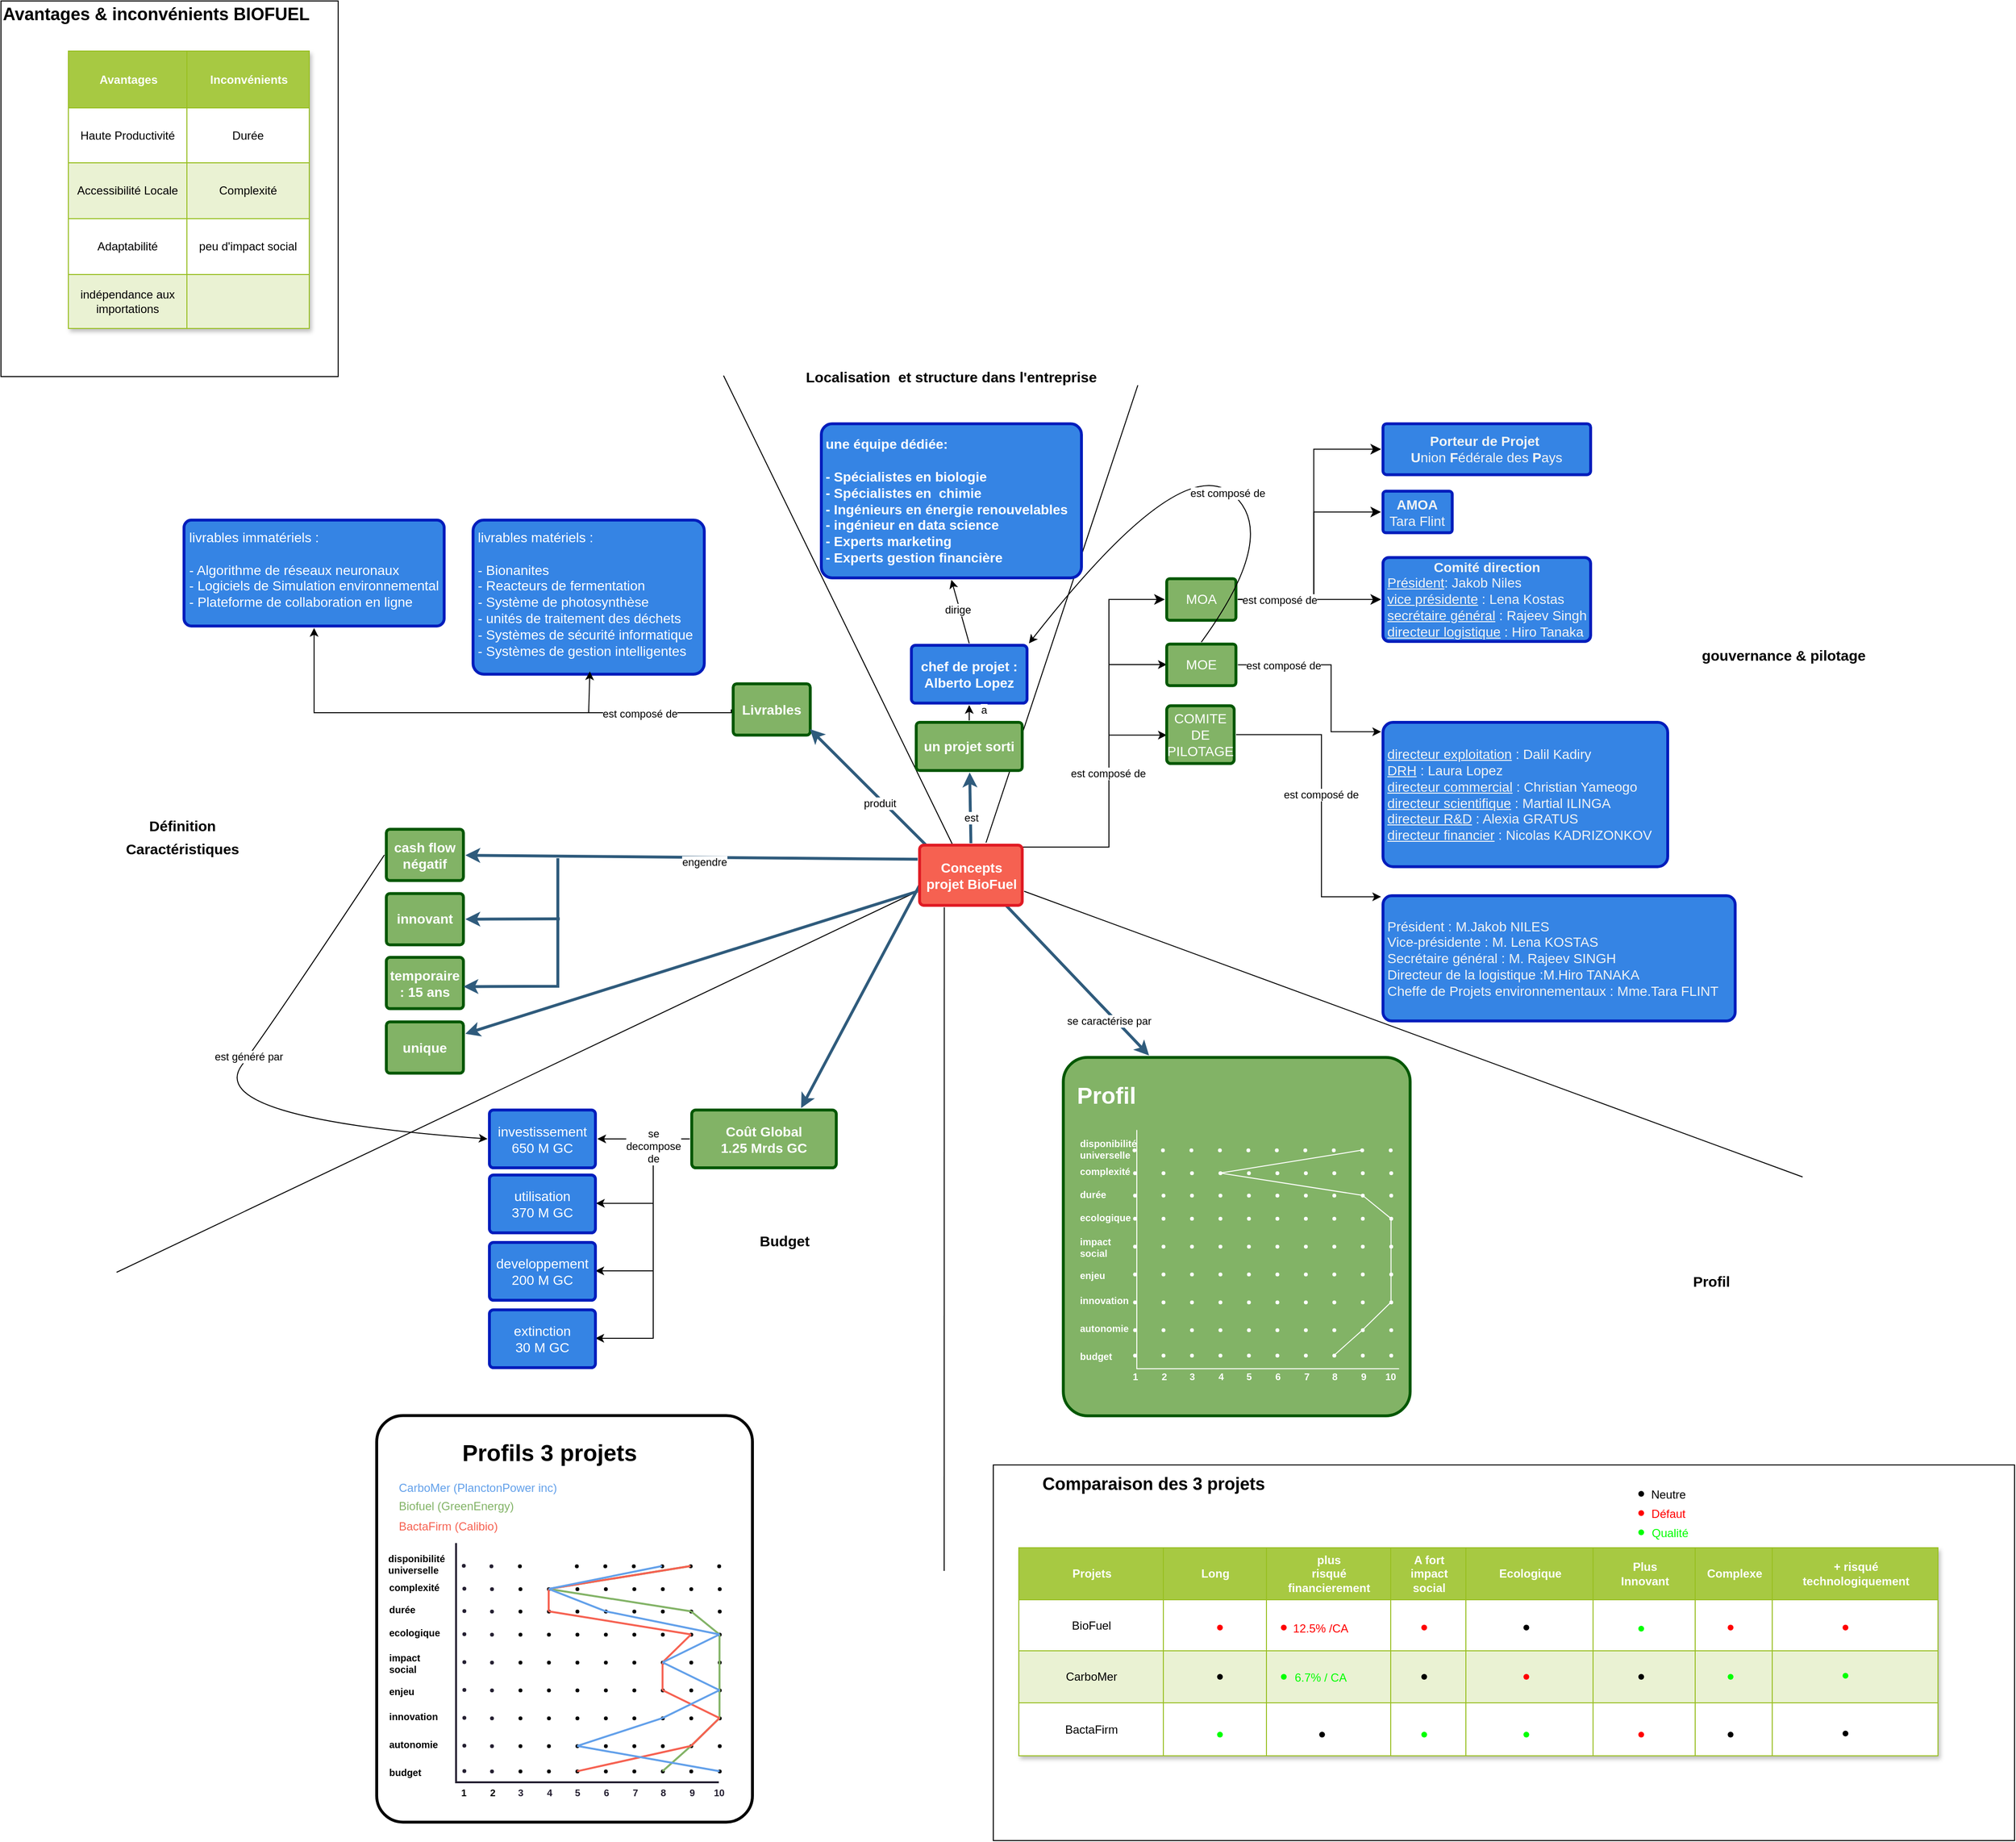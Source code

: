 <mxfile version="24.7.17">
  <diagram name="Page-1" id="CLKjj0uphk9o_yIqqThG">
    <mxGraphModel dx="2514" dy="3269" grid="1" gridSize="10" guides="1" tooltips="1" connect="1" arrows="1" fold="1" page="1" pageScale="1" pageWidth="827" pageHeight="1169" math="0" shadow="0">
      <root>
        <mxCell id="0" />
        <mxCell id="1" parent="0" />
        <mxCell id="qTHU6VsXDPw70Xse-YKT-249" value="" style="endArrow=classic;html=1;rounded=0;strokeWidth=3;strokeColor=#2f5b7c;exitX=0.782;exitY=0.886;exitDx=0;exitDy=0;exitPerimeter=0;entryX=0.25;entryY=0;entryDx=0;entryDy=0;" edge="1" parent="1" source="qTHU6VsXDPw70Xse-YKT-252" target="qTHU6VsXDPw70Xse-YKT-91">
          <mxGeometry width="50" height="50" relative="1" as="geometry">
            <mxPoint x="236" y="-1331" as="sourcePoint" />
            <mxPoint x="410" y="-1151" as="targetPoint" />
          </mxGeometry>
        </mxCell>
        <mxCell id="VC-tiXhj3lt7oMg_6m5k-4" value="" style="endArrow=none;html=1;rounded=0;exitX=0.324;exitY=0.009;exitDx=0;exitDy=0;exitPerimeter=0;" parent="1" source="qTHU6VsXDPw70Xse-YKT-252" edge="1">
          <mxGeometry width="50" height="50" relative="1" as="geometry">
            <mxPoint x="192.059" y="-1391" as="sourcePoint" />
            <mxPoint x="-70" y="-1901" as="targetPoint" />
          </mxGeometry>
        </mxCell>
        <mxCell id="VC-tiXhj3lt7oMg_6m5k-6" value="Définition&lt;div&gt;&lt;br/&gt;&lt;/div&gt;" style="text;strokeColor=none;fillColor=none;html=1;fontSize=15;fontStyle=1;verticalAlign=middle;align=center;" parent="1" vertex="1">
          <mxGeometry x="-683.5" y="-1450" width="103.5" height="50" as="geometry" />
        </mxCell>
        <mxCell id="VC-tiXhj3lt7oMg_6m5k-7" value="" style="endArrow=none;html=1;rounded=0;exitX=0.642;exitY=-0.009;exitDx=0;exitDy=0;exitPerimeter=0;" parent="1" source="qTHU6VsXDPw70Xse-YKT-252" edge="1">
          <mxGeometry width="50" height="50" relative="1" as="geometry">
            <mxPoint x="215.35" y="-1391" as="sourcePoint" />
            <mxPoint x="360" y="-1891" as="targetPoint" />
          </mxGeometry>
        </mxCell>
        <mxCell id="VC-tiXhj3lt7oMg_6m5k-8" value="Localisation&amp;nbsp; et structure dans l&#39;entreprise" style="text;strokeColor=none;fillColor=none;html=1;fontSize=15;fontStyle=1;verticalAlign=middle;align=center;" parent="1" vertex="1">
          <mxGeometry x="21.49" y="-1910" width="290" height="20" as="geometry" />
        </mxCell>
        <mxCell id="VC-tiXhj3lt7oMg_6m5k-9" value="" style="endArrow=none;html=1;rounded=0;exitX=1;exitY=0.75;exitDx=0;exitDy=0;" parent="1" source="qTHU6VsXDPw70Xse-YKT-252" edge="1">
          <mxGeometry width="50" height="50" relative="1" as="geometry">
            <mxPoint x="257" y="-1343.681" as="sourcePoint" />
            <mxPoint x="1050" y="-1069" as="targetPoint" />
          </mxGeometry>
        </mxCell>
        <mxCell id="VC-tiXhj3lt7oMg_6m5k-10" value="gouvernance &amp;amp; pilotage" style="text;strokeColor=none;fillColor=none;html=1;fontSize=15;fontStyle=1;verticalAlign=middle;align=center;" parent="1" vertex="1">
          <mxGeometry x="890" y="-1621" width="280" height="20" as="geometry" />
        </mxCell>
        <mxCell id="VC-tiXhj3lt7oMg_6m5k-13" value="Budget" style="text;strokeColor=none;fillColor=none;html=1;fontSize=15;fontStyle=1;verticalAlign=middle;align=center;" parent="1" vertex="1">
          <mxGeometry x="-45.51" y="-1013.5" width="77" height="20" as="geometry" />
        </mxCell>
        <mxCell id="VC-tiXhj3lt7oMg_6m5k-22" value="unique" style="rounded=1;whiteSpace=wrap;html=1;shadow=0;labelBackgroundColor=none;strokeColor=#005700;strokeWidth=3;fillColor=#82b366;fontFamily=Helvetica;fontSize=14;fontColor=#ffffff;align=center;spacing=5;fontStyle=1;arcSize=7;perimeterSpacing=2;" parent="1" vertex="1">
          <mxGeometry x="-420" y="-1230.0" width="80" height="53.25" as="geometry" />
        </mxCell>
        <mxCell id="VC-tiXhj3lt7oMg_6m5k-25" value="temporaire : 15 ans" style="rounded=1;whiteSpace=wrap;html=1;shadow=0;labelBackgroundColor=none;strokeColor=#005700;strokeWidth=3;fillColor=#82b366;fontFamily=Helvetica;fontSize=14;fontColor=#ffffff;align=center;spacing=5;fontStyle=1;arcSize=7;perimeterSpacing=2;" parent="1" vertex="1">
          <mxGeometry x="-420" y="-1296.94" width="80" height="53.25" as="geometry" />
        </mxCell>
        <mxCell id="VC-tiXhj3lt7oMg_6m5k-28" value="" style="edgeStyle=none;rounded=0;jumpStyle=none;html=1;shadow=0;labelBackgroundColor=none;startArrow=none;startFill=0;endArrow=classic;endFill=1;jettySize=auto;orthogonalLoop=1;strokeColor=#2F5B7C;strokeWidth=3;fontFamily=Helvetica;fontSize=16;fontColor=#23445D;spacing=5;exitX=0;exitY=0.25;exitDx=0;exitDy=0;" parent="1" source="qTHU6VsXDPw70Xse-YKT-252" target="VC-tiXhj3lt7oMg_6m5k-30" edge="1">
          <mxGeometry relative="1" as="geometry">
            <mxPoint x="165.6" y="-1332.02" as="sourcePoint" />
          </mxGeometry>
        </mxCell>
        <mxCell id="VC-tiXhj3lt7oMg_6m5k-29" value="engendre" style="edgeLabel;html=1;align=center;verticalAlign=middle;resizable=0;points=[];" parent="VC-tiXhj3lt7oMg_6m5k-28" vertex="1" connectable="0">
          <mxGeometry x="-0.099" y="4" relative="1" as="geometry">
            <mxPoint x="-10" as="offset" />
          </mxGeometry>
        </mxCell>
        <mxCell id="VC-tiXhj3lt7oMg_6m5k-30" value="cash flow négatif" style="rounded=1;whiteSpace=wrap;html=1;shadow=0;labelBackgroundColor=none;strokeColor=#005700;strokeWidth=3;fillColor=#82b366;fontFamily=Helvetica;fontSize=14;fontColor=#ffffff;align=center;spacing=5;fontStyle=1;arcSize=7;perimeterSpacing=2;" parent="1" vertex="1">
          <mxGeometry x="-420" y="-1430.0" width="80" height="53.25" as="geometry" />
        </mxCell>
        <mxCell id="VC-tiXhj3lt7oMg_6m5k-31" value="&lt;div align=&quot;left&quot;&gt;livrables immatériels :&lt;/div&gt;&lt;div align=&quot;left&quot;&gt;&lt;br&gt;&lt;/div&gt;&lt;div align=&quot;left&quot;&gt;- Algorithme de réseaux neuronaux&lt;/div&gt;&lt;div align=&quot;left&quot;&gt;- Logiciels de Simulation environnemental&lt;/div&gt;&lt;div align=&quot;left&quot;&gt;- Plateforme de collaboration en ligne&lt;br&gt;&lt;/div&gt;" style="rounded=1;whiteSpace=wrap;html=1;shadow=0;labelBackgroundColor=none;strokeColor=#001DBC;strokeWidth=3;fillColor=#3584e4;fontFamily=Helvetica;fontSize=14;fontColor=#ffffff;align=center;spacing=5;fontStyle=0;arcSize=7;perimeterSpacing=2;verticalAlign=top;" parent="1" vertex="1">
          <mxGeometry x="-630" y="-1751" width="270" height="110" as="geometry" />
        </mxCell>
        <mxCell id="VC-tiXhj3lt7oMg_6m5k-32" value="&lt;div&gt;livrables matériels :&lt;/div&gt;&lt;br&gt;&lt;div&gt;- Bionanites&lt;/div&gt;&lt;div&gt;- Reacteurs de fermentation&lt;br&gt;&lt;/div&gt;&lt;div&gt;- Système de photosynthèse&lt;/div&gt;&lt;div&gt;- unités de traitement des déchets&lt;/div&gt;&lt;div&gt;- Systèmes de sécurité informatique&lt;/div&gt;&lt;div&gt;- Systèmes de gestion intelligentes&lt;br&gt;&lt;/div&gt;" style="rounded=1;whiteSpace=wrap;html=1;shadow=0;labelBackgroundColor=none;strokeColor=#001DBC;strokeWidth=3;fillColor=#3584e4;fontFamily=Helvetica;fontSize=14;fontColor=#ffffff;align=left;spacing=5;fontStyle=0;arcSize=7;perimeterSpacing=2;verticalAlign=top;" parent="1" vertex="1">
          <mxGeometry x="-330" y="-1751" width="240" height="160" as="geometry" />
        </mxCell>
        <mxCell id="VC-tiXhj3lt7oMg_6m5k-34" style="edgeStyle=orthogonalEdgeStyle;rounded=0;orthogonalLoop=1;jettySize=auto;html=1;exitX=0;exitY=0.5;exitDx=0;exitDy=0;entryX=0.5;entryY=1;entryDx=0;entryDy=0;" parent="1" source="VC-tiXhj3lt7oMg_6m5k-35" target="VC-tiXhj3lt7oMg_6m5k-31" edge="1">
          <mxGeometry relative="1" as="geometry">
            <mxPoint x="-80" y="-601" as="targetPoint" />
            <Array as="points">
              <mxPoint x="-62" y="-1551" />
              <mxPoint x="-495" y="-1551" />
            </Array>
          </mxGeometry>
        </mxCell>
        <mxCell id="VC-tiXhj3lt7oMg_6m5k-45" value="est composé de " style="edgeLabel;html=1;align=center;verticalAlign=middle;resizable=0;points=[];" parent="VC-tiXhj3lt7oMg_6m5k-34" vertex="1" connectable="0">
          <mxGeometry x="-0.622" y="1" relative="1" as="geometry">
            <mxPoint as="offset" />
          </mxGeometry>
        </mxCell>
        <mxCell id="VC-tiXhj3lt7oMg_6m5k-35" value="Livrables" style="rounded=1;whiteSpace=wrap;html=1;shadow=0;labelBackgroundColor=none;strokeColor=#005700;strokeWidth=3;fillColor=#82b366;fontFamily=Helvetica;fontSize=14;fontColor=#ffffff;align=center;spacing=5;fontStyle=1;arcSize=7;perimeterSpacing=2;" parent="1" vertex="1">
          <mxGeometry x="-60" y="-1581" width="80" height="53.25" as="geometry" />
        </mxCell>
        <mxCell id="VC-tiXhj3lt7oMg_6m5k-36" value="" style="edgeStyle=none;rounded=0;jumpStyle=none;html=1;shadow=0;labelBackgroundColor=none;startArrow=none;startFill=0;endArrow=classic;endFill=1;jettySize=auto;orthogonalLoop=1;strokeColor=#2F5B7C;strokeWidth=3;fontFamily=Helvetica;fontSize=16;fontColor=#23445D;spacing=5;entryX=0.972;entryY=0.856;entryDx=0;entryDy=0;exitX=0.118;exitY=0.095;exitDx=0;exitDy=0;entryPerimeter=0;exitPerimeter=0;" parent="1" source="qTHU6VsXDPw70Xse-YKT-252" target="VC-tiXhj3lt7oMg_6m5k-35" edge="1">
          <mxGeometry relative="1" as="geometry">
            <mxPoint x="157" y="-1391" as="sourcePoint" />
            <mxPoint x="167" y="-843" as="targetPoint" />
          </mxGeometry>
        </mxCell>
        <mxCell id="VC-tiXhj3lt7oMg_6m5k-37" value="produit" style="edgeLabel;html=1;align=center;verticalAlign=middle;resizable=0;points=[];" parent="VC-tiXhj3lt7oMg_6m5k-36" vertex="1" connectable="0">
          <mxGeometry x="-0.198" y="3" relative="1" as="geometry">
            <mxPoint as="offset" />
          </mxGeometry>
        </mxCell>
        <mxCell id="VC-tiXhj3lt7oMg_6m5k-38" value="innovant" style="rounded=1;whiteSpace=wrap;html=1;shadow=0;labelBackgroundColor=none;strokeColor=#005700;strokeWidth=3;fillColor=#82b366;fontFamily=Helvetica;fontSize=14;fontColor=#ffffff;align=center;spacing=5;fontStyle=1;arcSize=7;perimeterSpacing=2;" parent="1" vertex="1">
          <mxGeometry x="-420" y="-1363.25" width="80" height="53.25" as="geometry" />
        </mxCell>
        <mxCell id="VC-tiXhj3lt7oMg_6m5k-44" value="" style="endArrow=classic;html=1;rounded=0;entryX=0.505;entryY=0.97;entryDx=0;entryDy=0;entryPerimeter=0;" parent="1" target="VC-tiXhj3lt7oMg_6m5k-32" edge="1">
          <mxGeometry width="50" height="50" relative="1" as="geometry">
            <mxPoint x="-210" y="-1551" as="sourcePoint" />
            <mxPoint x="-330" y="-1291" as="targetPoint" />
            <Array as="points" />
          </mxGeometry>
        </mxCell>
        <mxCell id="qTHU6VsXDPw70Xse-YKT-1" value="" style="edgeStyle=none;rounded=0;jumpStyle=none;html=1;shadow=0;labelBackgroundColor=none;startArrow=none;startFill=0;endArrow=classic;endFill=1;jettySize=auto;orthogonalLoop=1;strokeColor=#2F5B7C;strokeWidth=3;fontFamily=Helvetica;fontSize=16;fontColor=#23445D;spacing=5;exitX=0.5;exitY=0;exitDx=0;exitDy=0;" edge="1" parent="1" target="qTHU6VsXDPw70Xse-YKT-3" source="qTHU6VsXDPw70Xse-YKT-252">
          <mxGeometry relative="1" as="geometry">
            <mxPoint x="202.742" y="-1391" as="sourcePoint" />
          </mxGeometry>
        </mxCell>
        <mxCell id="qTHU6VsXDPw70Xse-YKT-2" value="est " style="edgeLabel;html=1;align=center;verticalAlign=middle;resizable=0;points=[];" vertex="1" connectable="0" parent="qTHU6VsXDPw70Xse-YKT-1">
          <mxGeometry x="-0.242" relative="1" as="geometry">
            <mxPoint y="1" as="offset" />
          </mxGeometry>
        </mxCell>
        <mxCell id="qTHU6VsXDPw70Xse-YKT-3" value="un projet sorti " style="rounded=1;whiteSpace=wrap;html=1;shadow=0;labelBackgroundColor=none;strokeColor=#005700;strokeWidth=3;fillColor=#82b366;fontFamily=Helvetica;fontSize=14;fontColor=#ffffff;align=center;spacing=5;fontStyle=1;arcSize=7;perimeterSpacing=2;" vertex="1" parent="1">
          <mxGeometry x="130" y="-1541" width="110" height="50" as="geometry" />
        </mxCell>
        <mxCell id="qTHU6VsXDPw70Xse-YKT-5" value="chef de projet : Alberto Lopez" style="rounded=1;whiteSpace=wrap;html=1;shadow=0;labelBackgroundColor=none;strokeColor=#001DBC;strokeWidth=3;fillColor=#3584e4;fontFamily=Helvetica;fontSize=14;fontColor=#ffffff;align=center;spacing=5;fontStyle=1;arcSize=7;perimeterSpacing=2;" vertex="1" parent="1">
          <mxGeometry x="125" y="-1621" width="120" height="60" as="geometry" />
        </mxCell>
        <mxCell id="qTHU6VsXDPw70Xse-YKT-6" value="&lt;div align=&quot;left&quot;&gt;une équipe dédiée:&lt;/div&gt;&lt;div align=&quot;left&quot;&gt;&lt;br&gt;&lt;/div&gt;&lt;div align=&quot;left&quot;&gt;- Spécialistes en biologie&amp;nbsp;&lt;/div&gt;&lt;div align=&quot;left&quot;&gt;- Spécialistes en&amp;nbsp; chimie&lt;br&gt;- Ingénieurs en énergie renouvelables &lt;br&gt;&lt;/div&gt;&lt;div align=&quot;left&quot;&gt;- ingénieur en data science&lt;br&gt;- Experts marketing&amp;nbsp;&lt;/div&gt;&lt;div align=&quot;left&quot;&gt;- Experts gestion financière&lt;br&gt;&lt;/div&gt;" style="rounded=1;whiteSpace=wrap;html=1;shadow=0;labelBackgroundColor=none;strokeColor=#001DBC;strokeWidth=3;fillColor=#3584e4;fontFamily=Helvetica;fontSize=14;fontColor=#ffffff;align=left;spacing=5;fontStyle=1;arcSize=7;perimeterSpacing=2;" vertex="1" parent="1">
          <mxGeometry x="31.49" y="-1851" width="270" height="160" as="geometry" />
        </mxCell>
        <mxCell id="qTHU6VsXDPw70Xse-YKT-14" value="" style="endArrow=classic;html=1;rounded=0;exitX=0.5;exitY=0;exitDx=0;exitDy=0;entryX=0.5;entryY=1;entryDx=0;entryDy=0;" edge="1" parent="1" source="qTHU6VsXDPw70Xse-YKT-5" target="qTHU6VsXDPw70Xse-YKT-6">
          <mxGeometry width="50" height="50" relative="1" as="geometry">
            <mxPoint x="450" y="-1631" as="sourcePoint" />
            <mxPoint x="500" y="-1681" as="targetPoint" />
          </mxGeometry>
        </mxCell>
        <mxCell id="qTHU6VsXDPw70Xse-YKT-15" value="dirige" style="edgeLabel;html=1;align=center;verticalAlign=middle;resizable=0;points=[];" vertex="1" connectable="0" parent="qTHU6VsXDPw70Xse-YKT-14">
          <mxGeometry x="0.095" y="2" relative="1" as="geometry">
            <mxPoint as="offset" />
          </mxGeometry>
        </mxCell>
        <mxCell id="qTHU6VsXDPw70Xse-YKT-16" value="" style="endArrow=classic;html=1;rounded=0;entryX=0.5;entryY=1;entryDx=0;entryDy=0;exitX=0.5;exitY=0;exitDx=0;exitDy=0;" edge="1" parent="1" source="qTHU6VsXDPw70Xse-YKT-3" target="qTHU6VsXDPw70Xse-YKT-5">
          <mxGeometry width="50" height="50" relative="1" as="geometry">
            <mxPoint x="180" y="-1577.75" as="sourcePoint" />
            <mxPoint x="230" y="-1627.75" as="targetPoint" />
          </mxGeometry>
        </mxCell>
        <mxCell id="qTHU6VsXDPw70Xse-YKT-17" value="a" style="edgeLabel;html=1;align=center;verticalAlign=middle;resizable=0;points=[];" vertex="1" connectable="0" parent="qTHU6VsXDPw70Xse-YKT-16">
          <mxGeometry x="-0.125" y="-1" relative="1" as="geometry">
            <mxPoint x="14" y="-4" as="offset" />
          </mxGeometry>
        </mxCell>
        <mxCell id="qTHU6VsXDPw70Xse-YKT-51" value="" style="edgeStyle=elbowEdgeStyle;elbow=horizontal;endArrow=classic;html=1;curved=0;rounded=0;endSize=8;startSize=8;exitX=0.913;exitY=0.06;exitDx=0;exitDy=0;entryX=0;entryY=0.5;entryDx=0;entryDy=0;exitPerimeter=0;" edge="1" parent="1" source="qTHU6VsXDPw70Xse-YKT-252" target="qTHU6VsXDPw70Xse-YKT-31">
          <mxGeometry width="50" height="50" relative="1" as="geometry">
            <mxPoint x="257" y="-1391" as="sourcePoint" />
            <mxPoint x="100" y="-1481" as="targetPoint" />
            <Array as="points">
              <mxPoint x="330" y="-1591" />
            </Array>
          </mxGeometry>
        </mxCell>
        <mxCell id="qTHU6VsXDPw70Xse-YKT-53" value="est composé de" style="edgeLabel;html=1;align=center;verticalAlign=middle;resizable=0;points=[];" vertex="1" connectable="0" parent="qTHU6VsXDPw70Xse-YKT-51">
          <mxGeometry x="-0.156" y="1" relative="1" as="geometry">
            <mxPoint as="offset" />
          </mxGeometry>
        </mxCell>
        <mxCell id="qTHU6VsXDPw70Xse-YKT-52" value="" style="endArrow=classic;html=1;rounded=0;" edge="1" parent="1">
          <mxGeometry width="50" height="50" relative="1" as="geometry">
            <mxPoint x="330" y="-1601" as="sourcePoint" />
            <mxPoint x="390" y="-1601" as="targetPoint" />
          </mxGeometry>
        </mxCell>
        <mxCell id="qTHU6VsXDPw70Xse-YKT-58" value="Profil" style="text;strokeColor=none;fillColor=none;html=1;fontSize=15;fontStyle=1;verticalAlign=middle;align=center;" vertex="1" parent="1">
          <mxGeometry x="919.997" y="-971.001" width="69.143" height="19.381" as="geometry" />
        </mxCell>
        <mxCell id="qTHU6VsXDPw70Xse-YKT-61" value="&lt;div&gt;Président : M.Jakob NILES&lt;/div&gt;&lt;div&gt;Vice-présidente : M. Lena KOSTAS&lt;/div&gt;&lt;div&gt;Secrétaire général : M. Rajeev SINGH&lt;/div&gt;&lt;div&gt;Directeur de la logistique :M.Hiro TANAKA&lt;/div&gt;&lt;div&gt;Cheffe de Projets environnementaux : Mme.Tara FLINT&lt;br&gt;&lt;/div&gt;" style="rounded=1;whiteSpace=wrap;html=1;shadow=0;labelBackgroundColor=none;strokeWidth=3;fontFamily=Helvetica;fontSize=14;align=left;spacing=5;fontStyle=0;arcSize=7;perimeterSpacing=2;fillColor=#3584E4;fontColor=#f1f3f4;strokeColor=#001DBC;" vertex="1" parent="1">
          <mxGeometry x="614.49" y="-1361" width="365.51" height="130" as="geometry" />
        </mxCell>
        <mxCell id="qTHU6VsXDPw70Xse-YKT-63" style="edgeStyle=elbowEdgeStyle;rounded=0;orthogonalLoop=1;jettySize=auto;html=1;exitX=1;exitY=0.5;exitDx=0;exitDy=0;" edge="1" parent="1" source="qTHU6VsXDPw70Xse-YKT-60" target="qTHU6VsXDPw70Xse-YKT-61">
          <mxGeometry relative="1" as="geometry">
            <mxPoint x="462.612" y="-1419.989" as="sourcePoint" />
            <mxPoint x="539.837" y="-1371.535" as="targetPoint" />
            <Array as="points">
              <mxPoint x="550.612" y="-1359.906" />
            </Array>
          </mxGeometry>
        </mxCell>
        <mxCell id="qTHU6VsXDPw70Xse-YKT-64" value="est composé de " style="edgeLabel;html=1;align=center;verticalAlign=middle;resizable=0;points=[];" vertex="1" connectable="0" parent="qTHU6VsXDPw70Xse-YKT-63">
          <mxGeometry x="-0.51" y="-4" relative="1" as="geometry">
            <mxPoint x="10" y="58" as="offset" />
          </mxGeometry>
        </mxCell>
        <mxCell id="qTHU6VsXDPw70Xse-YKT-66" value="" style="endArrow=classic;html=1;rounded=0;" edge="1" parent="1">
          <mxGeometry width="50" height="50" relative="1" as="geometry">
            <mxPoint x="330" y="-1527.75" as="sourcePoint" />
            <mxPoint x="390" y="-1527.75" as="targetPoint" />
          </mxGeometry>
        </mxCell>
        <mxCell id="qTHU6VsXDPw70Xse-YKT-70" value="" style="endArrow=classic;html=1;rounded=0;entryX=1;entryY=0.5;entryDx=0;entryDy=0;strokeWidth=3;strokeColor=#2f5b7c;" edge="1" parent="1">
          <mxGeometry width="50" height="50" relative="1" as="geometry">
            <mxPoint x="-242" y="-1400" as="sourcePoint" />
            <mxPoint x="-340.0" y="-1266.625" as="targetPoint" />
            <Array as="points">
              <mxPoint x="-242" y="-1267" />
            </Array>
          </mxGeometry>
        </mxCell>
        <mxCell id="qTHU6VsXDPw70Xse-YKT-75" value="Coût Global &lt;br&gt;1.25 Mrds GC" style="rounded=1;whiteSpace=wrap;html=1;shadow=0;labelBackgroundColor=none;strokeColor=#005700;strokeWidth=3;fillColor=#82b366;fontFamily=Helvetica;fontSize=14;fontColor=#ffffff;align=center;spacing=5;fontStyle=1;arcSize=7;perimeterSpacing=2;" vertex="1" parent="1">
          <mxGeometry x="-103" y="-1138.5" width="150" height="60" as="geometry" />
        </mxCell>
        <mxCell id="qTHU6VsXDPw70Xse-YKT-77" value="" style="endArrow=classic;html=1;rounded=0;exitX=0;exitY=0.5;exitDx=0;exitDy=0;entryX=1;entryY=0.5;entryDx=0;entryDy=0;edgeStyle=orthogonalEdgeStyle;elbow=vertical;" edge="1" parent="1" source="qTHU6VsXDPw70Xse-YKT-75" target="qTHU6VsXDPw70Xse-YKT-83">
          <mxGeometry width="50" height="50" relative="1" as="geometry">
            <mxPoint x="-163" y="-991.5" as="sourcePoint" />
            <mxPoint x="-113" y="-1041.5" as="targetPoint" />
          </mxGeometry>
        </mxCell>
        <mxCell id="qTHU6VsXDPw70Xse-YKT-78" value="" style="endArrow=classic;html=1;rounded=0;entryX=0.988;entryY=0.49;entryDx=0;entryDy=0;edgeStyle=orthogonalEdgeStyle;elbow=vertical;entryPerimeter=0;" edge="1" parent="1" target="qTHU6VsXDPw70Xse-YKT-84">
          <mxGeometry width="50" height="50" relative="1" as="geometry">
            <mxPoint x="-143" y="-1111.5" as="sourcePoint" />
            <mxPoint x="-191" y="-1098.5" as="targetPoint" />
            <Array as="points">
              <mxPoint x="-143" y="-1041.5" />
            </Array>
          </mxGeometry>
        </mxCell>
        <mxCell id="qTHU6VsXDPw70Xse-YKT-79" value="se &lt;br&gt;decompose&lt;br&gt; de " style="edgeLabel;html=1;align=center;verticalAlign=middle;resizable=0;points=[];" vertex="1" connectable="0" parent="qTHU6VsXDPw70Xse-YKT-78">
          <mxGeometry x="-1" y="-1" relative="1" as="geometry">
            <mxPoint x="1" y="10" as="offset" />
          </mxGeometry>
        </mxCell>
        <mxCell id="qTHU6VsXDPw70Xse-YKT-80" value="" style="endArrow=classic;html=1;rounded=0;entryX=0.988;entryY=0.49;entryDx=0;entryDy=0;edgeStyle=orthogonalEdgeStyle;elbow=vertical;entryPerimeter=0;" edge="1" parent="1">
          <mxGeometry width="50" height="50" relative="1" as="geometry">
            <mxPoint x="-143" y="-1041.5" as="sourcePoint" />
            <mxPoint x="-203" y="-971.5" as="targetPoint" />
            <Array as="points">
              <mxPoint x="-143" y="-971.5" />
            </Array>
          </mxGeometry>
        </mxCell>
        <mxCell id="qTHU6VsXDPw70Xse-YKT-81" value="" style="endArrow=classic;html=1;rounded=0;entryX=0.988;entryY=0.49;entryDx=0;entryDy=0;edgeStyle=orthogonalEdgeStyle;elbow=vertical;entryPerimeter=0;" edge="1" parent="1">
          <mxGeometry width="50" height="50" relative="1" as="geometry">
            <mxPoint x="-143" y="-971.5" as="sourcePoint" />
            <mxPoint x="-203" y="-901.5" as="targetPoint" />
            <Array as="points">
              <mxPoint x="-143" y="-901.5" />
            </Array>
          </mxGeometry>
        </mxCell>
        <mxCell id="qTHU6VsXDPw70Xse-YKT-87" value="" style="endArrow=classic;html=1;rounded=0;entryX=0.75;entryY=0;entryDx=0;entryDy=0;strokeWidth=3;strokeColor=#2f5b7c;exitX=0.071;exitY=0.49;exitDx=0;exitDy=0;exitPerimeter=0;" edge="1" parent="1" source="qTHU6VsXDPw70Xse-YKT-252" target="qTHU6VsXDPw70Xse-YKT-75">
          <mxGeometry width="50" height="50" relative="1" as="geometry">
            <mxPoint x="160" y="-1361" as="sourcePoint" />
            <mxPoint x="40" y="-1081" as="targetPoint" />
          </mxGeometry>
        </mxCell>
        <mxCell id="qTHU6VsXDPw70Xse-YKT-89" value="se caractérise par" style="edgeLabel;html=1;align=center;verticalAlign=middle;resizable=0;points=[];" vertex="1" connectable="0" parent="1">
          <mxGeometry x="330.002" y="-1230.996" as="geometry" />
        </mxCell>
        <mxCell id="qTHU6VsXDPw70Xse-YKT-83" value="&lt;div&gt;&lt;br&gt;&lt;/div&gt;&lt;div&gt;investissement&lt;/div&gt;650 M GC&lt;div&gt;&lt;br&gt;&lt;/div&gt;" style="rounded=1;whiteSpace=wrap;html=1;shadow=0;labelBackgroundColor=none;strokeColor=#001DBC;strokeWidth=3;fillColor=#3584e4;fontFamily=Helvetica;fontSize=14;fontColor=#ffffff;align=center;spacing=5;fontStyle=0;arcSize=7;perimeterSpacing=2;" vertex="1" parent="1">
          <mxGeometry x="-313" y="-1138.5" width="110" height="60" as="geometry" />
        </mxCell>
        <mxCell id="qTHU6VsXDPw70Xse-YKT-84" value="&lt;br&gt;&lt;div&gt;utilisation&lt;/div&gt;370 M GC&lt;div&gt;&lt;br&gt;&lt;/div&gt;" style="rounded=1;whiteSpace=wrap;html=1;shadow=0;labelBackgroundColor=none;strokeColor=#001DBC;strokeWidth=3;fillColor=#3584e4;fontFamily=Helvetica;fontSize=14;fontColor=#ffffff;align=center;spacing=5;fontStyle=0;arcSize=7;perimeterSpacing=2;" vertex="1" parent="1">
          <mxGeometry x="-313" y="-1071" width="110.0" height="60" as="geometry" />
        </mxCell>
        <mxCell id="qTHU6VsXDPw70Xse-YKT-85" value="&lt;div&gt;&lt;br&gt;&lt;/div&gt;&lt;div&gt;developpement&lt;/div&gt;200 M GC&lt;div&gt;&lt;br&gt;&lt;/div&gt;" style="rounded=1;whiteSpace=wrap;html=1;shadow=0;labelBackgroundColor=none;strokeColor=#001DBC;strokeWidth=3;fillColor=#3584e4;fontFamily=Helvetica;fontSize=14;fontColor=#ffffff;align=center;spacing=5;fontStyle=0;arcSize=7;perimeterSpacing=2;" vertex="1" parent="1">
          <mxGeometry x="-313" y="-1001" width="110.0" height="60" as="geometry" />
        </mxCell>
        <mxCell id="qTHU6VsXDPw70Xse-YKT-86" value="&lt;br&gt;&lt;div&gt;extinction&lt;/div&gt;30 M GC&lt;div&gt;&lt;br&gt;&lt;/div&gt;" style="rounded=1;whiteSpace=wrap;html=1;shadow=0;labelBackgroundColor=none;strokeColor=#001DBC;strokeWidth=3;fillColor=#3584e4;fontFamily=Helvetica;fontSize=14;fontColor=#ffffff;align=center;spacing=5;fontStyle=0;arcSize=7;perimeterSpacing=2;" vertex="1" parent="1">
          <mxGeometry x="-313" y="-931" width="110.0" height="60" as="geometry" />
        </mxCell>
        <mxCell id="qTHU6VsXDPw70Xse-YKT-252" value="Concepts &lt;br&gt;projet BioFuel " style="rounded=1;whiteSpace=wrap;html=1;shadow=0;labelBackgroundColor=none;strokeColor=#e01b24;strokeWidth=3;fillColor=#f66151;fontFamily=Helvetica;fontSize=14;fontColor=#ffffff;align=center;spacing=5;fontStyle=1;arcSize=7;perimeterSpacing=2;" vertex="1" parent="1">
          <mxGeometry x="133.5" y="-1413.5" width="106.5" height="62.5" as="geometry" />
        </mxCell>
        <mxCell id="qTHU6VsXDPw70Xse-YKT-253" value="" style="endArrow=none;html=1;rounded=0;exitX=0;exitY=0.75;exitDx=0;exitDy=0;" edge="1" parent="1" source="qTHU6VsXDPw70Xse-YKT-252">
          <mxGeometry width="50" height="50" relative="1" as="geometry">
            <mxPoint x="-435.5" y="-866.25" as="sourcePoint" />
            <mxPoint x="-700" y="-970" as="targetPoint" />
          </mxGeometry>
        </mxCell>
        <mxCell id="qTHU6VsXDPw70Xse-YKT-255" value="" style="group" vertex="1" connectable="0" parent="1">
          <mxGeometry x="277" y="-1193.13" width="371.31" height="372.13" as="geometry" />
        </mxCell>
        <mxCell id="qTHU6VsXDPw70Xse-YKT-91" value="" style="rounded=1;whiteSpace=wrap;html=1;shadow=0;labelBackgroundColor=none;strokeColor=#005700;strokeWidth=3;fillColor=#82b366;fontFamily=Helvetica;fontSize=14;fontColor=#ffffff;align=center;spacing=5;fontStyle=1;arcSize=7;perimeterSpacing=2;container=0;" vertex="1" parent="qTHU6VsXDPw70Xse-YKT-255">
          <mxGeometry x="5.66" width="360" height="372.13" as="geometry" />
        </mxCell>
        <mxCell id="qTHU6VsXDPw70Xse-YKT-92" value="" style="shape=partialRectangle;whiteSpace=wrap;html=1;bottom=0;right=0;fillColor=none;rotation=-90;container=0;fontColor=#FFFFFF;labelBorderColor=#FFFFFF;strokeColor=#FFFFFF;labelBackgroundColor=default;" vertex="1" parent="qTHU6VsXDPw70Xse-YKT-255">
          <mxGeometry x="94.15" y="63.7" width="247.31" height="271.73" as="geometry" />
        </mxCell>
        <mxCell id="qTHU6VsXDPw70Xse-YKT-93" value="ecologique" style="text;strokeColor=none;fillColor=none;html=1;fontSize=10;fontStyle=1;verticalAlign=middle;align=left;container=0;fontColor=#FFFFFF;" vertex="1" parent="qTHU6VsXDPw70Xse-YKT-255">
          <mxGeometry x="21.31" y="158.522" width="48.546" height="14.466" as="geometry" />
        </mxCell>
        <mxCell id="qTHU6VsXDPw70Xse-YKT-94" value="innovation" style="text;strokeColor=none;fillColor=none;html=1;fontSize=10;fontStyle=1;verticalAlign=middle;align=left;container=0;fontColor=#FFFFFF;" vertex="1" parent="qTHU6VsXDPw70Xse-YKT-255">
          <mxGeometry x="21.31" y="245.317" width="48.546" height="14.466" as="geometry" />
        </mxCell>
        <mxCell id="qTHU6VsXDPw70Xse-YKT-95" value="autonomie" style="text;strokeColor=none;fillColor=none;html=1;fontSize=10;fontStyle=1;verticalAlign=middle;align=left;container=0;fontColor=#FFFFFF;" vertex="1" parent="qTHU6VsXDPw70Xse-YKT-255">
          <mxGeometry x="21.31" y="274.249" width="48.546" height="14.466" as="geometry" />
        </mxCell>
        <mxCell id="qTHU6VsXDPw70Xse-YKT-96" value="budget" style="text;strokeColor=none;fillColor=none;html=1;fontSize=10;fontStyle=1;verticalAlign=middle;align=left;container=0;fontColor=#FFFFFF;" vertex="1" parent="qTHU6VsXDPw70Xse-YKT-255">
          <mxGeometry x="21.31" y="302.698" width="48.546" height="14.466" as="geometry" />
        </mxCell>
        <mxCell id="qTHU6VsXDPw70Xse-YKT-97" value="enjeu" style="text;strokeColor=none;fillColor=none;html=1;fontSize=10;fontStyle=1;verticalAlign=middle;align=left;container=0;fontColor=#FFFFFF;" vertex="1" parent="qTHU6VsXDPw70Xse-YKT-255">
          <mxGeometry x="21.31" y="218.796" width="48.546" height="14.466" as="geometry" />
        </mxCell>
        <mxCell id="qTHU6VsXDPw70Xse-YKT-98" value="impact&lt;br&gt; social" style="text;strokeColor=none;fillColor=none;html=1;fontSize=10;fontStyle=1;verticalAlign=middle;align=left;container=0;fontColor=#FFFFFF;" vertex="1" parent="qTHU6VsXDPw70Xse-YKT-255">
          <mxGeometry x="21.31" y="189.865" width="48.546" height="14.466" as="geometry" />
        </mxCell>
        <mxCell id="qTHU6VsXDPw70Xse-YKT-99" value="" style="shape=waypoint;sketch=0;fillStyle=solid;size=6;pointerEvents=1;points=[];fillColor=none;resizable=0;rotatable=0;perimeter=centerPerimeter;snapToPoint=1;container=0;strokeWidth=0;labelBackgroundColor=default;strokeColor=#FFFFFF;" vertex="1" parent="qTHU6VsXDPw70Xse-YKT-255">
          <mxGeometry x="69.856" y="157.317" width="20" height="20" as="geometry" />
        </mxCell>
        <mxCell id="qTHU6VsXDPw70Xse-YKT-100" value="" style="shape=waypoint;sketch=0;size=6;pointerEvents=1;points=[];fillColor=none;resizable=0;rotatable=0;perimeter=centerPerimeter;snapToPoint=1;fillStyle=solid;container=0;strokeWidth=0;labelBackgroundColor=default;strokeColor=#FFFFFF;" vertex="1" parent="qTHU6VsXDPw70Xse-YKT-255">
          <mxGeometry x="99.405" y="157.317" width="20" height="20" as="geometry" />
        </mxCell>
        <mxCell id="qTHU6VsXDPw70Xse-YKT-101" value="" style="shape=waypoint;sketch=0;size=6;pointerEvents=1;points=[];fillColor=none;resizable=0;rotatable=0;perimeter=centerPerimeter;snapToPoint=1;fillStyle=solid;container=0;strokeWidth=0;labelBackgroundColor=default;strokeColor=#FFFFFF;" vertex="1" parent="qTHU6VsXDPw70Xse-YKT-255">
          <mxGeometry x="128.955" y="157.317" width="20" height="20" as="geometry" />
        </mxCell>
        <mxCell id="qTHU6VsXDPw70Xse-YKT-102" value="" style="shape=waypoint;sketch=0;size=6;pointerEvents=1;points=[];fillColor=none;resizable=0;rotatable=0;perimeter=centerPerimeter;snapToPoint=1;fillStyle=solid;container=0;strokeWidth=0;labelBackgroundColor=default;strokeColor=#FFFFFF;" vertex="1" parent="qTHU6VsXDPw70Xse-YKT-255">
          <mxGeometry x="158.504" y="157.317" width="20" height="20" as="geometry" />
        </mxCell>
        <mxCell id="qTHU6VsXDPw70Xse-YKT-103" value="" style="shape=waypoint;sketch=0;size=6;pointerEvents=1;points=[];fillColor=none;resizable=0;rotatable=0;perimeter=centerPerimeter;snapToPoint=1;fillStyle=solid;container=0;strokeWidth=0;labelBackgroundColor=default;strokeColor=#FFFFFF;" vertex="1" parent="qTHU6VsXDPw70Xse-YKT-255">
          <mxGeometry x="188.054" y="157.317" width="20" height="20" as="geometry" />
        </mxCell>
        <mxCell id="qTHU6VsXDPw70Xse-YKT-104" value="" style="shape=waypoint;sketch=0;size=6;pointerEvents=1;points=[];fillColor=none;resizable=0;rotatable=0;perimeter=centerPerimeter;snapToPoint=1;fillStyle=solid;container=0;strokeWidth=0;labelBackgroundColor=default;strokeColor=#FFFFFF;" vertex="1" parent="qTHU6VsXDPw70Xse-YKT-255">
          <mxGeometry x="217.603" y="157.317" width="20" height="20" as="geometry" />
        </mxCell>
        <mxCell id="qTHU6VsXDPw70Xse-YKT-105" value="" style="shape=waypoint;sketch=0;size=6;pointerEvents=1;points=[];fillColor=none;resizable=0;rotatable=0;perimeter=centerPerimeter;snapToPoint=1;fillStyle=solid;container=0;strokeWidth=0;labelBackgroundColor=default;strokeColor=#FFFFFF;" vertex="1" parent="qTHU6VsXDPw70Xse-YKT-255">
          <mxGeometry x="247.153" y="157.317" width="20" height="20" as="geometry" />
        </mxCell>
        <mxCell id="qTHU6VsXDPw70Xse-YKT-106" value="" style="shape=waypoint;sketch=0;size=6;pointerEvents=1;points=[];fillColor=none;resizable=0;rotatable=0;perimeter=centerPerimeter;snapToPoint=1;fillStyle=solid;container=0;strokeWidth=0;labelBackgroundColor=default;strokeColor=#FFFFFF;" vertex="1" parent="qTHU6VsXDPw70Xse-YKT-255">
          <mxGeometry x="276.703" y="157.317" width="20" height="20" as="geometry" />
        </mxCell>
        <mxCell id="qTHU6VsXDPw70Xse-YKT-107" value="" style="shape=waypoint;sketch=0;size=6;pointerEvents=1;points=[];fillColor=none;resizable=0;rotatable=0;perimeter=centerPerimeter;snapToPoint=1;fillStyle=solid;container=0;strokeWidth=0;labelBackgroundColor=default;strokeColor=#FFFFFF;" vertex="1" parent="qTHU6VsXDPw70Xse-YKT-255">
          <mxGeometry x="306.252" y="157.317" width="20" height="20" as="geometry" />
        </mxCell>
        <mxCell id="qTHU6VsXDPw70Xse-YKT-108" value="" style="shape=waypoint;sketch=0;size=6;pointerEvents=1;points=[];fillColor=none;resizable=0;rotatable=0;perimeter=centerPerimeter;snapToPoint=1;fillStyle=solid;container=0;strokeWidth=0;labelBackgroundColor=default;strokeColor=#FFFFFF;" vertex="1" parent="qTHU6VsXDPw70Xse-YKT-255">
          <mxGeometry x="335.802" y="157.317" width="20" height="20" as="geometry" />
        </mxCell>
        <mxCell id="qTHU6VsXDPw70Xse-YKT-109" value="" style="shape=waypoint;sketch=0;fillStyle=solid;size=6;pointerEvents=1;points=[];fillColor=none;resizable=0;rotatable=0;perimeter=centerPerimeter;snapToPoint=1;container=0;strokeWidth=0;labelBackgroundColor=default;strokeColor=#FFFFFF;" vertex="1" parent="qTHU6VsXDPw70Xse-YKT-255">
          <mxGeometry x="69.856" y="186.248" width="20" height="20" as="geometry" />
        </mxCell>
        <mxCell id="qTHU6VsXDPw70Xse-YKT-110" value="" style="shape=waypoint;sketch=0;size=6;pointerEvents=1;points=[];fillColor=none;resizable=0;rotatable=0;perimeter=centerPerimeter;snapToPoint=1;fillStyle=solid;container=0;strokeWidth=0;labelBackgroundColor=default;strokeColor=#FFFFFF;" vertex="1" parent="qTHU6VsXDPw70Xse-YKT-255">
          <mxGeometry x="99.405" y="186.248" width="20" height="20" as="geometry" />
        </mxCell>
        <mxCell id="qTHU6VsXDPw70Xse-YKT-111" value="" style="shape=waypoint;sketch=0;size=6;pointerEvents=1;points=[];fillColor=none;resizable=0;rotatable=0;perimeter=centerPerimeter;snapToPoint=1;fillStyle=solid;container=0;strokeWidth=0;labelBackgroundColor=default;strokeColor=#FFFFFF;" vertex="1" parent="qTHU6VsXDPw70Xse-YKT-255">
          <mxGeometry x="128.955" y="186.248" width="20" height="20" as="geometry" />
        </mxCell>
        <mxCell id="qTHU6VsXDPw70Xse-YKT-112" value="" style="shape=waypoint;sketch=0;size=6;pointerEvents=1;points=[];fillColor=none;resizable=0;rotatable=0;perimeter=centerPerimeter;snapToPoint=1;fillStyle=solid;container=0;strokeWidth=0;labelBackgroundColor=default;strokeColor=#FFFFFF;" vertex="1" parent="qTHU6VsXDPw70Xse-YKT-255">
          <mxGeometry x="158.504" y="186.248" width="20" height="20" as="geometry" />
        </mxCell>
        <mxCell id="qTHU6VsXDPw70Xse-YKT-113" value="" style="shape=waypoint;sketch=0;size=6;pointerEvents=1;points=[];fillColor=none;resizable=0;rotatable=0;perimeter=centerPerimeter;snapToPoint=1;fillStyle=solid;container=0;strokeWidth=0;labelBackgroundColor=default;strokeColor=#FFFFFF;" vertex="1" parent="qTHU6VsXDPw70Xse-YKT-255">
          <mxGeometry x="188.054" y="186.248" width="20" height="20" as="geometry" />
        </mxCell>
        <mxCell id="qTHU6VsXDPw70Xse-YKT-114" value="" style="shape=waypoint;sketch=0;size=6;pointerEvents=1;points=[];fillColor=none;resizable=0;rotatable=0;perimeter=centerPerimeter;snapToPoint=1;fillStyle=solid;container=0;strokeWidth=0;labelBackgroundColor=default;strokeColor=#FFFFFF;" vertex="1" parent="qTHU6VsXDPw70Xse-YKT-255">
          <mxGeometry x="217.603" y="186.248" width="20" height="20" as="geometry" />
        </mxCell>
        <mxCell id="qTHU6VsXDPw70Xse-YKT-115" value="" style="shape=waypoint;sketch=0;size=6;pointerEvents=1;points=[];fillColor=none;resizable=0;rotatable=0;perimeter=centerPerimeter;snapToPoint=1;fillStyle=solid;container=0;strokeWidth=0;labelBackgroundColor=default;strokeColor=#FFFFFF;" vertex="1" parent="qTHU6VsXDPw70Xse-YKT-255">
          <mxGeometry x="247.153" y="186.248" width="20" height="20" as="geometry" />
        </mxCell>
        <mxCell id="qTHU6VsXDPw70Xse-YKT-116" value="" style="shape=waypoint;sketch=0;size=6;pointerEvents=1;points=[];fillColor=none;resizable=0;rotatable=0;perimeter=centerPerimeter;snapToPoint=1;fillStyle=solid;container=0;strokeWidth=0;labelBackgroundColor=default;strokeColor=#FFFFFF;" vertex="1" parent="qTHU6VsXDPw70Xse-YKT-255">
          <mxGeometry x="276.703" y="186.248" width="20" height="20" as="geometry" />
        </mxCell>
        <mxCell id="qTHU6VsXDPw70Xse-YKT-117" value="" style="shape=waypoint;sketch=0;size=6;pointerEvents=1;points=[];fillColor=none;resizable=0;rotatable=0;perimeter=centerPerimeter;snapToPoint=1;fillStyle=solid;container=0;strokeWidth=0;labelBackgroundColor=default;strokeColor=#FFFFFF;" vertex="1" parent="qTHU6VsXDPw70Xse-YKT-255">
          <mxGeometry x="306.252" y="186.248" width="20" height="20" as="geometry" />
        </mxCell>
        <mxCell id="qTHU6VsXDPw70Xse-YKT-118" value="" style="shape=waypoint;sketch=0;size=6;pointerEvents=1;points=[];fillColor=none;resizable=0;rotatable=0;perimeter=centerPerimeter;snapToPoint=1;fillStyle=solid;container=0;strokeWidth=0;labelBackgroundColor=default;strokeColor=#FFFFFF;" vertex="1" parent="qTHU6VsXDPw70Xse-YKT-255">
          <mxGeometry x="335.802" y="186.248" width="20" height="20" as="geometry" />
        </mxCell>
        <mxCell id="qTHU6VsXDPw70Xse-YKT-119" value="" style="shape=waypoint;sketch=0;fillStyle=solid;size=6;pointerEvents=1;points=[];fillColor=none;resizable=0;rotatable=0;perimeter=centerPerimeter;snapToPoint=1;container=0;strokeWidth=0;labelBackgroundColor=default;strokeColor=#FFFFFF;" vertex="1" parent="qTHU6VsXDPw70Xse-YKT-255">
          <mxGeometry x="69.856" y="215.18" width="20" height="20" as="geometry" />
        </mxCell>
        <mxCell id="qTHU6VsXDPw70Xse-YKT-120" value="" style="shape=waypoint;sketch=0;size=6;pointerEvents=1;points=[];fillColor=none;resizable=0;rotatable=0;perimeter=centerPerimeter;snapToPoint=1;fillStyle=solid;container=0;strokeWidth=0;labelBackgroundColor=default;strokeColor=#FFFFFF;" vertex="1" parent="qTHU6VsXDPw70Xse-YKT-255">
          <mxGeometry x="99.405" y="215.18" width="20" height="20" as="geometry" />
        </mxCell>
        <mxCell id="qTHU6VsXDPw70Xse-YKT-121" value="" style="shape=waypoint;sketch=0;size=6;pointerEvents=1;points=[];fillColor=none;resizable=0;rotatable=0;perimeter=centerPerimeter;snapToPoint=1;fillStyle=solid;container=0;strokeWidth=0;labelBackgroundColor=default;strokeColor=#FFFFFF;" vertex="1" parent="qTHU6VsXDPw70Xse-YKT-255">
          <mxGeometry x="128.955" y="215.18" width="20" height="20" as="geometry" />
        </mxCell>
        <mxCell id="qTHU6VsXDPw70Xse-YKT-122" value="" style="shape=waypoint;sketch=0;size=6;pointerEvents=1;points=[];fillColor=none;resizable=0;rotatable=0;perimeter=centerPerimeter;snapToPoint=1;fillStyle=solid;container=0;strokeWidth=0;labelBackgroundColor=default;strokeColor=#FFFFFF;" vertex="1" parent="qTHU6VsXDPw70Xse-YKT-255">
          <mxGeometry x="158.504" y="215.18" width="20" height="20" as="geometry" />
        </mxCell>
        <mxCell id="qTHU6VsXDPw70Xse-YKT-123" value="" style="shape=waypoint;sketch=0;size=6;pointerEvents=1;points=[];fillColor=none;resizable=0;rotatable=0;perimeter=centerPerimeter;snapToPoint=1;fillStyle=solid;container=0;strokeWidth=0;labelBackgroundColor=default;strokeColor=#FFFFFF;" vertex="1" parent="qTHU6VsXDPw70Xse-YKT-255">
          <mxGeometry x="188.054" y="215.18" width="20" height="20" as="geometry" />
        </mxCell>
        <mxCell id="qTHU6VsXDPw70Xse-YKT-124" value="" style="shape=waypoint;sketch=0;size=6;pointerEvents=1;points=[];fillColor=none;resizable=0;rotatable=0;perimeter=centerPerimeter;snapToPoint=1;fillStyle=solid;container=0;strokeWidth=0;labelBackgroundColor=default;strokeColor=#FFFFFF;" vertex="1" parent="qTHU6VsXDPw70Xse-YKT-255">
          <mxGeometry x="217.603" y="215.18" width="20" height="20" as="geometry" />
        </mxCell>
        <mxCell id="qTHU6VsXDPw70Xse-YKT-125" value="" style="shape=waypoint;sketch=0;size=6;pointerEvents=1;points=[];fillColor=none;resizable=0;rotatable=0;perimeter=centerPerimeter;snapToPoint=1;fillStyle=solid;container=0;strokeWidth=0;labelBackgroundColor=default;strokeColor=#FFFFFF;" vertex="1" parent="qTHU6VsXDPw70Xse-YKT-255">
          <mxGeometry x="247.153" y="215.18" width="20" height="20" as="geometry" />
        </mxCell>
        <mxCell id="qTHU6VsXDPw70Xse-YKT-126" value="" style="shape=waypoint;sketch=0;size=6;pointerEvents=1;points=[];fillColor=none;resizable=0;rotatable=0;perimeter=centerPerimeter;snapToPoint=1;fillStyle=solid;container=0;strokeWidth=0;labelBackgroundColor=default;strokeColor=#FFFFFF;" vertex="1" parent="qTHU6VsXDPw70Xse-YKT-255">
          <mxGeometry x="276.703" y="215.18" width="20" height="20" as="geometry" />
        </mxCell>
        <mxCell id="qTHU6VsXDPw70Xse-YKT-127" value="" style="shape=waypoint;sketch=0;size=6;pointerEvents=1;points=[];fillColor=none;resizable=0;rotatable=0;perimeter=centerPerimeter;snapToPoint=1;fillStyle=solid;container=0;strokeWidth=0;labelBackgroundColor=default;strokeColor=#FFFFFF;" vertex="1" parent="qTHU6VsXDPw70Xse-YKT-255">
          <mxGeometry x="306.252" y="215.18" width="20" height="20" as="geometry" />
        </mxCell>
        <mxCell id="qTHU6VsXDPw70Xse-YKT-128" value="" style="shape=waypoint;sketch=0;size=6;pointerEvents=1;points=[];fillColor=none;resizable=0;rotatable=0;perimeter=centerPerimeter;snapToPoint=1;fillStyle=solid;container=0;strokeWidth=0;labelBackgroundColor=default;strokeColor=#FFFFFF;" vertex="1" parent="qTHU6VsXDPw70Xse-YKT-255">
          <mxGeometry x="335.802" y="215.18" width="20" height="20" as="geometry" />
        </mxCell>
        <mxCell id="qTHU6VsXDPw70Xse-YKT-129" value="" style="shape=waypoint;sketch=0;fillStyle=solid;size=6;pointerEvents=1;points=[];fillColor=none;resizable=0;rotatable=0;perimeter=centerPerimeter;snapToPoint=1;container=0;strokeWidth=0;labelBackgroundColor=default;strokeColor=#FFFFFF;" vertex="1" parent="qTHU6VsXDPw70Xse-YKT-255">
          <mxGeometry x="69.856" y="244.111" width="20" height="20" as="geometry" />
        </mxCell>
        <mxCell id="qTHU6VsXDPw70Xse-YKT-130" value="" style="shape=waypoint;sketch=0;size=6;pointerEvents=1;points=[];fillColor=none;resizable=0;rotatable=0;perimeter=centerPerimeter;snapToPoint=1;fillStyle=solid;container=0;strokeWidth=0;labelBackgroundColor=default;strokeColor=#FFFFFF;" vertex="1" parent="qTHU6VsXDPw70Xse-YKT-255">
          <mxGeometry x="99.405" y="244.111" width="20" height="20" as="geometry" />
        </mxCell>
        <mxCell id="qTHU6VsXDPw70Xse-YKT-131" value="" style="shape=waypoint;sketch=0;size=6;pointerEvents=1;points=[];fillColor=none;resizable=0;rotatable=0;perimeter=centerPerimeter;snapToPoint=1;fillStyle=solid;container=0;strokeWidth=0;labelBackgroundColor=default;strokeColor=#FFFFFF;" vertex="1" parent="qTHU6VsXDPw70Xse-YKT-255">
          <mxGeometry x="128.955" y="244.111" width="20" height="20" as="geometry" />
        </mxCell>
        <mxCell id="qTHU6VsXDPw70Xse-YKT-132" value="" style="shape=waypoint;sketch=0;size=6;pointerEvents=1;points=[];fillColor=none;resizable=0;rotatable=0;perimeter=centerPerimeter;snapToPoint=1;fillStyle=solid;container=0;strokeWidth=0;labelBackgroundColor=default;strokeColor=#FFFFFF;" vertex="1" parent="qTHU6VsXDPw70Xse-YKT-255">
          <mxGeometry x="158.504" y="244.111" width="20" height="20" as="geometry" />
        </mxCell>
        <mxCell id="qTHU6VsXDPw70Xse-YKT-133" value="" style="shape=waypoint;sketch=0;size=6;pointerEvents=1;points=[];fillColor=none;resizable=0;rotatable=0;perimeter=centerPerimeter;snapToPoint=1;fillStyle=solid;container=0;strokeWidth=0;labelBackgroundColor=default;strokeColor=#FFFFFF;" vertex="1" parent="qTHU6VsXDPw70Xse-YKT-255">
          <mxGeometry x="188.054" y="244.111" width="20" height="20" as="geometry" />
        </mxCell>
        <mxCell id="qTHU6VsXDPw70Xse-YKT-134" value="" style="shape=waypoint;sketch=0;size=6;pointerEvents=1;points=[];fillColor=none;resizable=0;rotatable=0;perimeter=centerPerimeter;snapToPoint=1;fillStyle=solid;container=0;strokeWidth=0;labelBackgroundColor=default;strokeColor=#FFFFFF;" vertex="1" parent="qTHU6VsXDPw70Xse-YKT-255">
          <mxGeometry x="217.603" y="244.111" width="20" height="20" as="geometry" />
        </mxCell>
        <mxCell id="qTHU6VsXDPw70Xse-YKT-135" value="" style="shape=waypoint;sketch=0;size=6;pointerEvents=1;points=[];fillColor=none;resizable=0;rotatable=0;perimeter=centerPerimeter;snapToPoint=1;fillStyle=solid;container=0;strokeWidth=0;labelBackgroundColor=default;strokeColor=#FFFFFF;" vertex="1" parent="qTHU6VsXDPw70Xse-YKT-255">
          <mxGeometry x="247.153" y="244.111" width="20" height="20" as="geometry" />
        </mxCell>
        <mxCell id="qTHU6VsXDPw70Xse-YKT-136" value="" style="shape=waypoint;sketch=0;size=6;pointerEvents=1;points=[];fillColor=none;resizable=0;rotatable=0;perimeter=centerPerimeter;snapToPoint=1;fillStyle=solid;container=0;strokeWidth=0;labelBackgroundColor=default;strokeColor=#FFFFFF;" vertex="1" parent="qTHU6VsXDPw70Xse-YKT-255">
          <mxGeometry x="276.703" y="244.111" width="20" height="20" as="geometry" />
        </mxCell>
        <mxCell id="qTHU6VsXDPw70Xse-YKT-137" value="" style="shape=waypoint;sketch=0;size=6;pointerEvents=1;points=[];fillColor=none;resizable=0;rotatable=0;perimeter=centerPerimeter;snapToPoint=1;fillStyle=solid;container=0;strokeWidth=0;labelBackgroundColor=default;strokeColor=#FFFFFF;" vertex="1" parent="qTHU6VsXDPw70Xse-YKT-255">
          <mxGeometry x="306.252" y="244.111" width="20" height="20" as="geometry" />
        </mxCell>
        <mxCell id="qTHU6VsXDPw70Xse-YKT-138" value="" style="shape=waypoint;sketch=0;size=6;pointerEvents=1;points=[];fillColor=none;resizable=0;rotatable=0;perimeter=centerPerimeter;snapToPoint=1;fillStyle=solid;container=0;strokeWidth=0;labelBackgroundColor=default;strokeColor=#FFFFFF;" vertex="1" parent="qTHU6VsXDPw70Xse-YKT-255">
          <mxGeometry x="335.802" y="244.111" width="20" height="20" as="geometry" />
        </mxCell>
        <mxCell id="qTHU6VsXDPw70Xse-YKT-139" value="" style="shape=waypoint;sketch=0;fillStyle=solid;size=6;pointerEvents=1;points=[];fillColor=none;resizable=0;rotatable=0;perimeter=centerPerimeter;snapToPoint=1;container=0;strokeWidth=0;labelBackgroundColor=default;strokeColor=#FFFFFF;" vertex="1" parent="qTHU6VsXDPw70Xse-YKT-255">
          <mxGeometry x="69.856" y="273.043" width="20" height="20" as="geometry" />
        </mxCell>
        <mxCell id="qTHU6VsXDPw70Xse-YKT-140" value="" style="shape=waypoint;sketch=0;size=6;pointerEvents=1;points=[];fillColor=none;resizable=0;rotatable=0;perimeter=centerPerimeter;snapToPoint=1;fillStyle=solid;container=0;strokeWidth=0;labelBackgroundColor=default;strokeColor=#FFFFFF;" vertex="1" parent="qTHU6VsXDPw70Xse-YKT-255">
          <mxGeometry x="99.405" y="273.043" width="20" height="20" as="geometry" />
        </mxCell>
        <mxCell id="qTHU6VsXDPw70Xse-YKT-141" value="" style="shape=waypoint;sketch=0;size=6;pointerEvents=1;points=[];fillColor=none;resizable=0;rotatable=0;perimeter=centerPerimeter;snapToPoint=1;fillStyle=solid;container=0;strokeWidth=0;labelBackgroundColor=default;strokeColor=#FFFFFF;" vertex="1" parent="qTHU6VsXDPw70Xse-YKT-255">
          <mxGeometry x="128.955" y="273.043" width="20" height="20" as="geometry" />
        </mxCell>
        <mxCell id="qTHU6VsXDPw70Xse-YKT-142" value="" style="shape=waypoint;sketch=0;size=6;pointerEvents=1;points=[];fillColor=none;resizable=0;rotatable=0;perimeter=centerPerimeter;snapToPoint=1;fillStyle=solid;container=0;strokeWidth=0;labelBackgroundColor=default;strokeColor=#FFFFFF;" vertex="1" parent="qTHU6VsXDPw70Xse-YKT-255">
          <mxGeometry x="158.504" y="273.043" width="20" height="20" as="geometry" />
        </mxCell>
        <mxCell id="qTHU6VsXDPw70Xse-YKT-143" value="" style="shape=waypoint;sketch=0;size=6;pointerEvents=1;points=[];fillColor=none;resizable=0;rotatable=0;perimeter=centerPerimeter;snapToPoint=1;fillStyle=solid;container=0;strokeWidth=0;labelBackgroundColor=default;strokeColor=#FFFFFF;" vertex="1" parent="qTHU6VsXDPw70Xse-YKT-255">
          <mxGeometry x="188.054" y="273.043" width="20" height="20" as="geometry" />
        </mxCell>
        <mxCell id="qTHU6VsXDPw70Xse-YKT-144" value="" style="shape=waypoint;sketch=0;size=6;pointerEvents=1;points=[];fillColor=none;resizable=0;rotatable=0;perimeter=centerPerimeter;snapToPoint=1;fillStyle=solid;container=0;strokeWidth=0;labelBackgroundColor=default;strokeColor=#FFFFFF;" vertex="1" parent="qTHU6VsXDPw70Xse-YKT-255">
          <mxGeometry x="217.603" y="273.043" width="20" height="20" as="geometry" />
        </mxCell>
        <mxCell id="qTHU6VsXDPw70Xse-YKT-145" value="" style="shape=waypoint;sketch=0;size=6;pointerEvents=1;points=[];fillColor=none;resizable=0;rotatable=0;perimeter=centerPerimeter;snapToPoint=1;fillStyle=solid;container=0;strokeWidth=0;labelBackgroundColor=default;strokeColor=#FFFFFF;" vertex="1" parent="qTHU6VsXDPw70Xse-YKT-255">
          <mxGeometry x="247.153" y="273.043" width="20" height="20" as="geometry" />
        </mxCell>
        <mxCell id="qTHU6VsXDPw70Xse-YKT-146" value="" style="shape=waypoint;sketch=0;size=6;pointerEvents=1;points=[];fillColor=none;resizable=0;rotatable=0;perimeter=centerPerimeter;snapToPoint=1;fillStyle=solid;container=0;strokeWidth=0;labelBackgroundColor=default;strokeColor=#FFFFFF;" vertex="1" parent="qTHU6VsXDPw70Xse-YKT-255">
          <mxGeometry x="276.703" y="273.043" width="20" height="20" as="geometry" />
        </mxCell>
        <mxCell id="qTHU6VsXDPw70Xse-YKT-147" value="" style="shape=waypoint;sketch=0;size=6;pointerEvents=1;points=[];fillColor=none;resizable=0;rotatable=0;perimeter=centerPerimeter;snapToPoint=1;fillStyle=solid;container=0;strokeWidth=0;labelBackgroundColor=default;strokeColor=#FFFFFF;" vertex="1" parent="qTHU6VsXDPw70Xse-YKT-255">
          <mxGeometry x="306.252" y="273.043" width="20" height="20" as="geometry" />
        </mxCell>
        <mxCell id="qTHU6VsXDPw70Xse-YKT-148" value="" style="shape=waypoint;sketch=0;size=6;pointerEvents=1;points=[];fillColor=none;resizable=0;rotatable=0;perimeter=centerPerimeter;snapToPoint=1;fillStyle=solid;container=0;strokeWidth=0;labelBackgroundColor=default;strokeColor=#FFFFFF;" vertex="1" parent="qTHU6VsXDPw70Xse-YKT-255">
          <mxGeometry x="335.802" y="273.043" width="20" height="20" as="geometry" />
        </mxCell>
        <mxCell id="qTHU6VsXDPw70Xse-YKT-149" value="" style="shape=waypoint;sketch=0;fillStyle=solid;size=6;pointerEvents=1;points=[];fillColor=none;resizable=0;rotatable=0;perimeter=centerPerimeter;snapToPoint=1;container=0;strokeWidth=0;labelBackgroundColor=default;strokeColor=#FFFFFF;" vertex="1" parent="qTHU6VsXDPw70Xse-YKT-255">
          <mxGeometry x="69.856" y="299.323" width="20" height="20" as="geometry" />
        </mxCell>
        <mxCell id="qTHU6VsXDPw70Xse-YKT-150" value="" style="shape=waypoint;sketch=0;size=6;pointerEvents=1;points=[];fillColor=none;resizable=0;rotatable=0;perimeter=centerPerimeter;snapToPoint=1;fillStyle=solid;container=0;strokeWidth=0;labelBackgroundColor=default;strokeColor=#FFFFFF;" vertex="1" parent="qTHU6VsXDPw70Xse-YKT-255">
          <mxGeometry x="99.405" y="299.323" width="20" height="20" as="geometry" />
        </mxCell>
        <mxCell id="qTHU6VsXDPw70Xse-YKT-151" value="" style="shape=waypoint;sketch=0;size=6;pointerEvents=1;points=[];fillColor=none;resizable=0;rotatable=0;perimeter=centerPerimeter;snapToPoint=1;fillStyle=solid;container=0;strokeWidth=0;labelBackgroundColor=default;strokeColor=#FFFFFF;" vertex="1" parent="qTHU6VsXDPw70Xse-YKT-255">
          <mxGeometry x="128.955" y="299.323" width="20" height="20" as="geometry" />
        </mxCell>
        <mxCell id="qTHU6VsXDPw70Xse-YKT-152" value="" style="shape=waypoint;sketch=0;size=6;pointerEvents=1;points=[];fillColor=none;resizable=0;rotatable=0;perimeter=centerPerimeter;snapToPoint=1;fillStyle=solid;container=0;strokeWidth=0;labelBackgroundColor=default;strokeColor=#FFFFFF;" vertex="1" parent="qTHU6VsXDPw70Xse-YKT-255">
          <mxGeometry x="158.504" y="299.323" width="20" height="20" as="geometry" />
        </mxCell>
        <mxCell id="qTHU6VsXDPw70Xse-YKT-153" value="" style="shape=waypoint;sketch=0;size=6;pointerEvents=1;points=[];fillColor=none;resizable=0;rotatable=0;perimeter=centerPerimeter;snapToPoint=1;fillStyle=solid;container=0;strokeWidth=0;labelBackgroundColor=default;strokeColor=#FFFFFF;" vertex="1" parent="qTHU6VsXDPw70Xse-YKT-255">
          <mxGeometry x="188.054" y="299.323" width="20" height="20" as="geometry" />
        </mxCell>
        <mxCell id="qTHU6VsXDPw70Xse-YKT-154" value="" style="shape=waypoint;sketch=0;size=6;pointerEvents=1;points=[];fillColor=none;resizable=0;rotatable=0;perimeter=centerPerimeter;snapToPoint=1;fillStyle=solid;container=0;strokeWidth=0;labelBackgroundColor=default;strokeColor=#FFFFFF;" vertex="1" parent="qTHU6VsXDPw70Xse-YKT-255">
          <mxGeometry x="217.603" y="299.323" width="20" height="20" as="geometry" />
        </mxCell>
        <mxCell id="qTHU6VsXDPw70Xse-YKT-155" value="" style="shape=waypoint;sketch=0;size=6;pointerEvents=1;points=[];fillColor=none;resizable=0;rotatable=0;perimeter=centerPerimeter;snapToPoint=1;fillStyle=solid;container=0;strokeWidth=0;labelBackgroundColor=default;strokeColor=#FFFFFF;" vertex="1" parent="qTHU6VsXDPw70Xse-YKT-255">
          <mxGeometry x="247.153" y="299.323" width="20" height="20" as="geometry" />
        </mxCell>
        <mxCell id="qTHU6VsXDPw70Xse-YKT-156" value="" style="shape=waypoint;sketch=0;size=6;pointerEvents=1;points=[];fillColor=none;resizable=0;rotatable=0;perimeter=centerPerimeter;snapToPoint=1;fillStyle=solid;container=0;strokeWidth=0;labelBackgroundColor=default;strokeColor=#FFFFFF;" vertex="1" parent="qTHU6VsXDPw70Xse-YKT-255">
          <mxGeometry x="276.703" y="299.323" width="20" height="20" as="geometry" />
        </mxCell>
        <mxCell id="qTHU6VsXDPw70Xse-YKT-157" value="" style="shape=waypoint;sketch=0;size=6;pointerEvents=1;points=[];fillColor=none;resizable=0;rotatable=0;perimeter=centerPerimeter;snapToPoint=1;fillStyle=solid;container=0;strokeWidth=0;labelBackgroundColor=default;strokeColor=#FFFFFF;" vertex="1" parent="qTHU6VsXDPw70Xse-YKT-255">
          <mxGeometry x="306.252" y="299.323" width="20" height="20" as="geometry" />
        </mxCell>
        <mxCell id="qTHU6VsXDPw70Xse-YKT-158" value="" style="shape=waypoint;sketch=0;size=6;pointerEvents=1;points=[];fillColor=none;resizable=0;rotatable=0;perimeter=centerPerimeter;snapToPoint=1;fillStyle=solid;container=0;strokeWidth=0;labelBackgroundColor=default;strokeColor=#FFFFFF;" vertex="1" parent="qTHU6VsXDPw70Xse-YKT-255">
          <mxGeometry x="335.802" y="299.323" width="20" height="20" as="geometry" />
        </mxCell>
        <mxCell id="qTHU6VsXDPw70Xse-YKT-159" value="5" style="text;strokeColor=none;fillColor=none;html=1;fontSize=10;fontStyle=1;verticalAlign=middle;align=center;container=0;labelBackgroundColor=none;fontColor=#FFFFFF;" vertex="1" parent="qTHU6VsXDPw70Xse-YKT-255">
          <mxGeometry x="188.64" y="321.262" width="19.418" height="19.288" as="geometry" />
        </mxCell>
        <mxCell id="qTHU6VsXDPw70Xse-YKT-160" value="8" style="text;strokeColor=none;fillColor=none;html=1;fontSize=10;fontStyle=1;verticalAlign=middle;align=center;container=0;labelBackgroundColor=none;fontColor=#FFFFFF;" vertex="1" parent="qTHU6VsXDPw70Xse-YKT-255">
          <mxGeometry x="277.294" y="321.262" width="19.418" height="19.288" as="geometry" />
        </mxCell>
        <mxCell id="qTHU6VsXDPw70Xse-YKT-161" value="3" style="text;strokeColor=none;fillColor=none;html=1;fontSize=10;fontStyle=1;verticalAlign=middle;align=center;container=0;labelBackgroundColor=none;fontColor=#FFFFFF;" vertex="1" parent="qTHU6VsXDPw70Xse-YKT-255">
          <mxGeometry x="129.54" y="321.262" width="19.418" height="19.288" as="geometry" />
        </mxCell>
        <mxCell id="qTHU6VsXDPw70Xse-YKT-162" value="&lt;div&gt;2&lt;/div&gt;" style="text;strokeColor=none;fillColor=none;html=1;fontSize=10;fontStyle=1;verticalAlign=middle;align=center;container=0;labelBackgroundColor=none;fontColor=#FFFFFF;" vertex="1" parent="qTHU6VsXDPw70Xse-YKT-255">
          <mxGeometry x="99.995" y="321.262" width="19.418" height="19.288" as="geometry" />
        </mxCell>
        <mxCell id="qTHU6VsXDPw70Xse-YKT-164" value="1" style="text;strokeColor=none;fillColor=none;html=1;fontSize=10;fontStyle=1;verticalAlign=middle;align=center;container=0;labelBackgroundColor=none;fontColor=#FFFFFF;" vertex="1" parent="qTHU6VsXDPw70Xse-YKT-255">
          <mxGeometry x="70.143" y="321.262" width="19.418" height="19.288" as="geometry" />
        </mxCell>
        <mxCell id="qTHU6VsXDPw70Xse-YKT-165" value="4" style="text;strokeColor=none;fillColor=none;html=1;fontSize=10;fontStyle=1;verticalAlign=middle;align=center;container=0;labelBackgroundColor=none;fontColor=#FFFFFF;" vertex="1" parent="qTHU6VsXDPw70Xse-YKT-255">
          <mxGeometry x="159.095" y="321.262" width="19.418" height="19.288" as="geometry" />
        </mxCell>
        <mxCell id="qTHU6VsXDPw70Xse-YKT-166" value="9" style="text;strokeColor=none;fillColor=none;html=1;fontSize=10;fontStyle=1;verticalAlign=middle;align=center;container=0;labelBackgroundColor=none;fontColor=#FFFFFF;" vertex="1" parent="qTHU6VsXDPw70Xse-YKT-255">
          <mxGeometry x="306.839" y="321.262" width="19.418" height="19.288" as="geometry" />
        </mxCell>
        <mxCell id="qTHU6VsXDPw70Xse-YKT-167" value="7" style="text;strokeColor=none;fillColor=none;html=1;fontSize=10;fontStyle=1;verticalAlign=middle;align=center;container=0;labelBackgroundColor=none;fontColor=#FFFFFF;" vertex="1" parent="qTHU6VsXDPw70Xse-YKT-255">
          <mxGeometry x="248.671" y="321.262" width="19.418" height="19.288" as="geometry" />
        </mxCell>
        <mxCell id="qTHU6VsXDPw70Xse-YKT-168" value="6" style="text;strokeColor=none;fillColor=none;html=1;fontSize=10;fontStyle=1;verticalAlign=middle;align=center;container=0;labelBackgroundColor=none;fontColor=#FFFFFF;" vertex="1" parent="qTHU6VsXDPw70Xse-YKT-255">
          <mxGeometry x="218.194" y="321.262" width="19.418" height="19.288" as="geometry" />
        </mxCell>
        <mxCell id="qTHU6VsXDPw70Xse-YKT-173" value="&lt;font color=&quot;#ffffff&quot;&gt;Profil&lt;/font&gt;" style="text;strokeColor=none;fillColor=none;html=1;fontSize=24;fontStyle=1;verticalAlign=middle;align=center;container=0;" vertex="1" parent="qTHU6VsXDPw70Xse-YKT-255">
          <mxGeometry y="20.0" width="100" height="40" as="geometry" />
        </mxCell>
        <mxCell id="qTHU6VsXDPw70Xse-YKT-176" value="durée" style="text;strokeColor=none;fillColor=none;html=1;fontSize=10;fontStyle=1;verticalAlign=middle;align=left;container=0;fontColor=#FFFFFF;" vertex="1" parent="qTHU6VsXDPw70Xse-YKT-255">
          <mxGeometry x="21.31" y="134.452" width="48.546" height="14.466" as="geometry" />
        </mxCell>
        <mxCell id="qTHU6VsXDPw70Xse-YKT-177" value="" style="shape=waypoint;sketch=0;fillStyle=solid;size=6;pointerEvents=1;points=[];fillColor=none;resizable=0;rotatable=0;perimeter=centerPerimeter;snapToPoint=1;container=0;strokeWidth=0;labelBackgroundColor=default;strokeColor=#FFFFFF;" vertex="1" parent="qTHU6VsXDPw70Xse-YKT-255">
          <mxGeometry x="69.856" y="133.247" width="20" height="20" as="geometry" />
        </mxCell>
        <mxCell id="qTHU6VsXDPw70Xse-YKT-178" value="" style="shape=waypoint;sketch=0;size=6;pointerEvents=1;points=[];fillColor=none;resizable=0;rotatable=0;perimeter=centerPerimeter;snapToPoint=1;fillStyle=solid;container=0;strokeWidth=0;labelBackgroundColor=default;strokeColor=#FFFFFF;" vertex="1" parent="qTHU6VsXDPw70Xse-YKT-255">
          <mxGeometry x="99.405" y="133.247" width="20" height="20" as="geometry" />
        </mxCell>
        <mxCell id="qTHU6VsXDPw70Xse-YKT-179" value="" style="shape=waypoint;sketch=0;size=6;pointerEvents=1;points=[];fillColor=none;resizable=0;rotatable=0;perimeter=centerPerimeter;snapToPoint=1;fillStyle=solid;container=0;strokeWidth=0;labelBackgroundColor=default;strokeColor=#FFFFFF;" vertex="1" parent="qTHU6VsXDPw70Xse-YKT-255">
          <mxGeometry x="128.955" y="133.247" width="20" height="20" as="geometry" />
        </mxCell>
        <mxCell id="qTHU6VsXDPw70Xse-YKT-180" value="" style="shape=waypoint;sketch=0;size=6;pointerEvents=1;points=[];fillColor=none;resizable=0;rotatable=0;perimeter=centerPerimeter;snapToPoint=1;fillStyle=solid;container=0;strokeWidth=0;labelBackgroundColor=default;strokeColor=#FFFFFF;" vertex="1" parent="qTHU6VsXDPw70Xse-YKT-255">
          <mxGeometry x="158.504" y="133.247" width="20" height="20" as="geometry" />
        </mxCell>
        <mxCell id="qTHU6VsXDPw70Xse-YKT-181" value="" style="shape=waypoint;sketch=0;size=6;pointerEvents=1;points=[];fillColor=none;resizable=0;rotatable=0;perimeter=centerPerimeter;snapToPoint=1;fillStyle=solid;container=0;strokeWidth=0;labelBackgroundColor=default;strokeColor=#FFFFFF;" vertex="1" parent="qTHU6VsXDPw70Xse-YKT-255">
          <mxGeometry x="188.054" y="133.247" width="20" height="20" as="geometry" />
        </mxCell>
        <mxCell id="qTHU6VsXDPw70Xse-YKT-182" value="" style="shape=waypoint;sketch=0;size=6;pointerEvents=1;points=[];fillColor=none;resizable=0;rotatable=0;perimeter=centerPerimeter;snapToPoint=1;fillStyle=solid;container=0;strokeWidth=0;labelBackgroundColor=default;strokeColor=#FFFFFF;" vertex="1" parent="qTHU6VsXDPw70Xse-YKT-255">
          <mxGeometry x="217.603" y="133.247" width="20" height="20" as="geometry" />
        </mxCell>
        <mxCell id="qTHU6VsXDPw70Xse-YKT-183" value="" style="shape=waypoint;sketch=0;size=6;pointerEvents=1;points=[];fillColor=none;resizable=0;rotatable=0;perimeter=centerPerimeter;snapToPoint=1;fillStyle=solid;container=0;strokeWidth=0;labelBackgroundColor=default;strokeColor=#FFFFFF;" vertex="1" parent="qTHU6VsXDPw70Xse-YKT-255">
          <mxGeometry x="247.153" y="133.247" width="20" height="20" as="geometry" />
        </mxCell>
        <mxCell id="qTHU6VsXDPw70Xse-YKT-184" value="" style="shape=waypoint;sketch=0;size=6;pointerEvents=1;points=[];fillColor=none;resizable=0;rotatable=0;perimeter=centerPerimeter;snapToPoint=1;fillStyle=solid;container=0;strokeWidth=0;labelBackgroundColor=default;strokeColor=#FFFFFF;" vertex="1" parent="qTHU6VsXDPw70Xse-YKT-255">
          <mxGeometry x="276.703" y="133.247" width="20" height="20" as="geometry" />
        </mxCell>
        <mxCell id="qTHU6VsXDPw70Xse-YKT-185" value="" style="shape=waypoint;sketch=0;size=6;pointerEvents=1;points=[];fillColor=none;resizable=0;rotatable=0;perimeter=centerPerimeter;snapToPoint=1;fillStyle=solid;container=0;strokeWidth=0;labelBackgroundColor=default;strokeColor=#FFFFFF;" vertex="1" parent="qTHU6VsXDPw70Xse-YKT-255">
          <mxGeometry x="306.252" y="133.247" width="20" height="20" as="geometry" />
        </mxCell>
        <mxCell id="qTHU6VsXDPw70Xse-YKT-186" value="" style="shape=waypoint;sketch=0;size=6;pointerEvents=1;points=[];fillColor=none;resizable=0;rotatable=0;perimeter=centerPerimeter;snapToPoint=1;fillStyle=solid;container=0;strokeWidth=0;labelBackgroundColor=default;strokeColor=#FFFFFF;" vertex="1" parent="qTHU6VsXDPw70Xse-YKT-255">
          <mxGeometry x="335.802" y="133.247" width="20" height="20" as="geometry" />
        </mxCell>
        <mxCell id="qTHU6VsXDPw70Xse-YKT-187" value="complexité" style="text;strokeColor=none;fillColor=none;html=1;fontSize=10;fontStyle=1;verticalAlign=middle;align=left;container=0;fontColor=#FFFFFF;" vertex="1" parent="qTHU6VsXDPw70Xse-YKT-255">
          <mxGeometry x="21.31" y="111.242" width="48.546" height="14.466" as="geometry" />
        </mxCell>
        <mxCell id="qTHU6VsXDPw70Xse-YKT-188" value="" style="shape=waypoint;sketch=0;fillStyle=solid;size=6;pointerEvents=1;points=[];fillColor=none;resizable=0;rotatable=0;perimeter=centerPerimeter;snapToPoint=1;container=0;strokeWidth=0;labelBackgroundColor=default;strokeColor=#FFFFFF;" vertex="1" parent="qTHU6VsXDPw70Xse-YKT-255">
          <mxGeometry x="69.856" y="110.037" width="20" height="20" as="geometry" />
        </mxCell>
        <mxCell id="qTHU6VsXDPw70Xse-YKT-189" value="" style="shape=waypoint;sketch=0;size=6;pointerEvents=1;points=[];fillColor=none;resizable=0;rotatable=0;perimeter=centerPerimeter;snapToPoint=1;fillStyle=solid;container=0;strokeWidth=0;labelBackgroundColor=default;strokeColor=#FFFFFF;" vertex="1" parent="qTHU6VsXDPw70Xse-YKT-255">
          <mxGeometry x="99.405" y="110.037" width="20" height="20" as="geometry" />
        </mxCell>
        <mxCell id="qTHU6VsXDPw70Xse-YKT-190" value="" style="shape=waypoint;sketch=0;size=6;pointerEvents=1;points=[];fillColor=none;resizable=0;rotatable=0;perimeter=centerPerimeter;snapToPoint=1;fillStyle=solid;container=0;strokeWidth=0;labelBackgroundColor=default;strokeColor=#FFFFFF;" vertex="1" parent="qTHU6VsXDPw70Xse-YKT-255">
          <mxGeometry x="128.955" y="110.037" width="20" height="20" as="geometry" />
        </mxCell>
        <mxCell id="qTHU6VsXDPw70Xse-YKT-191" value="" style="shape=waypoint;sketch=0;size=6;pointerEvents=1;points=[];fillColor=none;resizable=0;rotatable=0;perimeter=centerPerimeter;snapToPoint=1;fillStyle=solid;container=0;strokeWidth=0;labelBackgroundColor=default;strokeColor=#FFFFFF;" vertex="1" parent="qTHU6VsXDPw70Xse-YKT-255">
          <mxGeometry x="158.504" y="110.037" width="20" height="20" as="geometry" />
        </mxCell>
        <mxCell id="qTHU6VsXDPw70Xse-YKT-192" value="" style="shape=waypoint;sketch=0;size=6;pointerEvents=1;points=[];fillColor=none;resizable=0;rotatable=0;perimeter=centerPerimeter;snapToPoint=1;fillStyle=solid;container=0;strokeWidth=0;labelBackgroundColor=default;strokeColor=#FFFFFF;" vertex="1" parent="qTHU6VsXDPw70Xse-YKT-255">
          <mxGeometry x="188.054" y="110.037" width="20" height="20" as="geometry" />
        </mxCell>
        <mxCell id="qTHU6VsXDPw70Xse-YKT-193" value="" style="shape=waypoint;sketch=0;size=6;pointerEvents=1;points=[];fillColor=none;resizable=0;rotatable=0;perimeter=centerPerimeter;snapToPoint=1;fillStyle=solid;container=0;strokeWidth=0;labelBackgroundColor=default;strokeColor=#FFFFFF;" vertex="1" parent="qTHU6VsXDPw70Xse-YKT-255">
          <mxGeometry x="217.603" y="110.037" width="20" height="20" as="geometry" />
        </mxCell>
        <mxCell id="qTHU6VsXDPw70Xse-YKT-194" value="" style="shape=waypoint;sketch=0;size=6;pointerEvents=1;points=[];fillColor=none;resizable=0;rotatable=0;perimeter=centerPerimeter;snapToPoint=1;fillStyle=solid;container=0;strokeWidth=0;labelBackgroundColor=default;strokeColor=#FFFFFF;" vertex="1" parent="qTHU6VsXDPw70Xse-YKT-255">
          <mxGeometry x="247.153" y="110.037" width="20" height="20" as="geometry" />
        </mxCell>
        <mxCell id="qTHU6VsXDPw70Xse-YKT-195" value="" style="shape=waypoint;sketch=0;size=6;pointerEvents=1;points=[];fillColor=none;resizable=0;rotatable=0;perimeter=centerPerimeter;snapToPoint=1;fillStyle=solid;container=0;strokeWidth=0;labelBackgroundColor=default;strokeColor=#FFFFFF;" vertex="1" parent="qTHU6VsXDPw70Xse-YKT-255">
          <mxGeometry x="276.703" y="110.037" width="20" height="20" as="geometry" />
        </mxCell>
        <mxCell id="qTHU6VsXDPw70Xse-YKT-196" value="" style="shape=waypoint;sketch=0;size=6;pointerEvents=1;points=[];fillColor=none;resizable=0;rotatable=0;perimeter=centerPerimeter;snapToPoint=1;fillStyle=solid;container=0;strokeWidth=0;labelBackgroundColor=default;strokeColor=#FFFFFF;" vertex="1" parent="qTHU6VsXDPw70Xse-YKT-255">
          <mxGeometry x="306.252" y="110.037" width="20" height="20" as="geometry" />
        </mxCell>
        <mxCell id="qTHU6VsXDPw70Xse-YKT-197" value="" style="shape=waypoint;sketch=0;size=6;pointerEvents=1;points=[];fillColor=none;resizable=0;rotatable=0;perimeter=centerPerimeter;snapToPoint=1;fillStyle=solid;container=0;strokeWidth=0;labelBackgroundColor=default;strokeColor=#FFFFFF;" vertex="1" parent="qTHU6VsXDPw70Xse-YKT-255">
          <mxGeometry x="335.802" y="110.037" width="20" height="20" as="geometry" />
        </mxCell>
        <mxCell id="qTHU6VsXDPw70Xse-YKT-198" value="disponibilité&lt;br&gt;universelle" style="text;strokeColor=none;fillColor=none;html=1;fontSize=10;fontStyle=1;verticalAlign=middle;align=left;container=0;fontColor=#FFFFFF;" vertex="1" parent="qTHU6VsXDPw70Xse-YKT-255">
          <mxGeometry x="20.73" y="87.512" width="48.546" height="14.466" as="geometry" />
        </mxCell>
        <mxCell id="qTHU6VsXDPw70Xse-YKT-199" value="" style="shape=waypoint;sketch=0;fillStyle=solid;size=6;pointerEvents=1;points=[];fillColor=none;resizable=0;rotatable=0;perimeter=centerPerimeter;snapToPoint=1;container=0;strokeWidth=0;labelBackgroundColor=default;strokeColor=#FFFFFF;" vertex="1" parent="qTHU6VsXDPw70Xse-YKT-255">
          <mxGeometry x="69.276" y="86.307" width="20" height="20" as="geometry" />
        </mxCell>
        <mxCell id="qTHU6VsXDPw70Xse-YKT-200" value="" style="shape=waypoint;sketch=0;size=6;pointerEvents=1;points=[];fillColor=none;resizable=0;rotatable=0;perimeter=centerPerimeter;snapToPoint=1;fillStyle=solid;container=0;strokeWidth=0;labelBackgroundColor=default;strokeColor=#FFFFFF;" vertex="1" parent="qTHU6VsXDPw70Xse-YKT-255">
          <mxGeometry x="98.825" y="86.307" width="20" height="20" as="geometry" />
        </mxCell>
        <mxCell id="qTHU6VsXDPw70Xse-YKT-201" value="" style="shape=waypoint;sketch=0;size=6;pointerEvents=1;points=[];fillColor=none;resizable=0;rotatable=0;perimeter=centerPerimeter;snapToPoint=1;fillStyle=solid;container=0;strokeWidth=0;labelBackgroundColor=default;strokeColor=#FFFFFF;" vertex="1" parent="qTHU6VsXDPw70Xse-YKT-255">
          <mxGeometry x="128.375" y="86.307" width="20" height="20" as="geometry" />
        </mxCell>
        <mxCell id="qTHU6VsXDPw70Xse-YKT-202" value="" style="shape=waypoint;sketch=0;size=6;pointerEvents=1;points=[];fillColor=none;resizable=0;rotatable=0;perimeter=centerPerimeter;snapToPoint=1;fillStyle=solid;container=0;strokeWidth=0;labelBackgroundColor=default;strokeColor=#FFFFFF;" vertex="1" parent="qTHU6VsXDPw70Xse-YKT-255">
          <mxGeometry x="157.924" y="86.307" width="20" height="20" as="geometry" />
        </mxCell>
        <mxCell id="qTHU6VsXDPw70Xse-YKT-203" value="" style="shape=waypoint;sketch=0;size=6;pointerEvents=1;points=[];fillColor=none;resizable=0;rotatable=0;perimeter=centerPerimeter;snapToPoint=1;fillStyle=solid;container=0;strokeWidth=0;labelBackgroundColor=default;strokeColor=#FFFFFF;" vertex="1" parent="qTHU6VsXDPw70Xse-YKT-255">
          <mxGeometry x="187.474" y="86.307" width="20" height="20" as="geometry" />
        </mxCell>
        <mxCell id="qTHU6VsXDPw70Xse-YKT-204" value="" style="shape=waypoint;sketch=0;size=6;pointerEvents=1;points=[];fillColor=none;resizable=0;rotatable=0;perimeter=centerPerimeter;snapToPoint=1;fillStyle=solid;container=0;strokeWidth=0;labelBackgroundColor=default;strokeColor=#FFFFFF;" vertex="1" parent="qTHU6VsXDPw70Xse-YKT-255">
          <mxGeometry x="217.023" y="86.307" width="20" height="20" as="geometry" />
        </mxCell>
        <mxCell id="qTHU6VsXDPw70Xse-YKT-205" value="" style="shape=waypoint;sketch=0;size=6;pointerEvents=1;points=[];fillColor=none;resizable=0;rotatable=0;perimeter=centerPerimeter;snapToPoint=1;fillStyle=solid;container=0;strokeWidth=0;labelBackgroundColor=default;strokeColor=#FFFFFF;" vertex="1" parent="qTHU6VsXDPw70Xse-YKT-255">
          <mxGeometry x="246.573" y="86.307" width="20" height="20" as="geometry" />
        </mxCell>
        <mxCell id="qTHU6VsXDPw70Xse-YKT-206" value="" style="shape=waypoint;sketch=0;size=6;pointerEvents=1;points=[];fillColor=none;resizable=0;rotatable=0;perimeter=centerPerimeter;snapToPoint=1;fillStyle=solid;container=0;strokeWidth=0;labelBackgroundColor=default;strokeColor=#FFFFFF;" vertex="1" parent="qTHU6VsXDPw70Xse-YKT-255">
          <mxGeometry x="276.123" y="86.307" width="20" height="20" as="geometry" />
        </mxCell>
        <mxCell id="qTHU6VsXDPw70Xse-YKT-207" value="" style="shape=waypoint;sketch=0;size=6;pointerEvents=1;points=[];fillColor=none;resizable=0;rotatable=0;perimeter=centerPerimeter;snapToPoint=1;fillStyle=solid;container=0;strokeWidth=0;labelBackgroundColor=default;strokeColor=#FFFFFF;" vertex="1" parent="qTHU6VsXDPw70Xse-YKT-255">
          <mxGeometry x="305.672" y="86.307" width="20" height="20" as="geometry" />
        </mxCell>
        <mxCell id="qTHU6VsXDPw70Xse-YKT-208" value="" style="shape=waypoint;sketch=0;size=6;pointerEvents=1;points=[];fillColor=none;resizable=0;rotatable=0;perimeter=centerPerimeter;snapToPoint=1;fillStyle=solid;container=0;strokeWidth=0;labelBackgroundColor=default;strokeColor=#FFFFFF;" vertex="1" parent="qTHU6VsXDPw70Xse-YKT-255">
          <mxGeometry x="335.222" y="86.307" width="20" height="20" as="geometry" />
        </mxCell>
        <mxCell id="qTHU6VsXDPw70Xse-YKT-232" value="" style="endArrow=none;html=1;rounded=0;entryX=0.436;entryY=0.77;entryDx=0;entryDy=0;entryPerimeter=0;strokeColor=#FFFFFF;exitX=0.775;exitY=0.456;exitDx=0;exitDy=0;exitPerimeter=0;" edge="1" parent="qTHU6VsXDPw70Xse-YKT-255" source="qTHU6VsXDPw70Xse-YKT-156" target="qTHU6VsXDPw70Xse-YKT-147">
          <mxGeometry width="50" height="50" relative="1" as="geometry">
            <mxPoint x="296.31" y="293" as="sourcePoint" />
            <mxPoint x="326.31" y="264" as="targetPoint" />
          </mxGeometry>
        </mxCell>
        <mxCell id="qTHU6VsXDPw70Xse-YKT-233" value="10" style="text;strokeColor=none;fillColor=none;html=1;fontSize=10;fontStyle=1;verticalAlign=middle;align=center;container=0;labelBackgroundColor=none;fontColor=#FFFFFF;" vertex="1" parent="qTHU6VsXDPw70Xse-YKT-255">
          <mxGeometry x="335.219" y="321.262" width="19.418" height="19.288" as="geometry" />
        </mxCell>
        <mxCell id="qTHU6VsXDPw70Xse-YKT-235" value="" style="endArrow=none;html=1;rounded=0;strokeColor=#FFFFFF;exitX=0.367;exitY=0.288;exitDx=0;exitDy=0;exitPerimeter=0;" edge="1" parent="qTHU6VsXDPw70Xse-YKT-255" source="qTHU6VsXDPw70Xse-YKT-147" target="qTHU6VsXDPw70Xse-YKT-138">
          <mxGeometry width="50" height="50" relative="1" as="geometry">
            <mxPoint x="296.31" y="319" as="sourcePoint" />
            <mxPoint x="326.31" y="293" as="targetPoint" />
          </mxGeometry>
        </mxCell>
        <mxCell id="qTHU6VsXDPw70Xse-YKT-236" value="" style="endArrow=none;html=1;rounded=0;strokeColor=#FFFFFF;exitX=0.751;exitY=0.562;exitDx=0;exitDy=0;exitPerimeter=0;" edge="1" parent="qTHU6VsXDPw70Xse-YKT-255" source="qTHU6VsXDPw70Xse-YKT-138" target="qTHU6VsXDPw70Xse-YKT-128">
          <mxGeometry width="50" height="50" relative="1" as="geometry">
            <mxPoint x="306.31" y="329" as="sourcePoint" />
            <mxPoint x="336.31" y="303" as="targetPoint" />
          </mxGeometry>
        </mxCell>
        <mxCell id="qTHU6VsXDPw70Xse-YKT-240" value="" style="endArrow=none;html=1;rounded=0;strokeColor=#FFFFFF;" edge="1" parent="qTHU6VsXDPw70Xse-YKT-255" source="qTHU6VsXDPw70Xse-YKT-128" target="qTHU6VsXDPw70Xse-YKT-118">
          <mxGeometry width="50" height="50" relative="1" as="geometry">
            <mxPoint x="355.31" y="264" as="sourcePoint" />
            <mxPoint x="355.31" y="235" as="targetPoint" />
          </mxGeometry>
        </mxCell>
        <mxCell id="qTHU6VsXDPw70Xse-YKT-241" value="" style="endArrow=none;html=1;rounded=0;strokeColor=#FFFFFF;" edge="1" parent="qTHU6VsXDPw70Xse-YKT-255" source="qTHU6VsXDPw70Xse-YKT-118" target="qTHU6VsXDPw70Xse-YKT-108">
          <mxGeometry width="50" height="50" relative="1" as="geometry">
            <mxPoint x="355.31" y="235" as="sourcePoint" />
            <mxPoint x="355.31" y="206" as="targetPoint" />
          </mxGeometry>
        </mxCell>
        <mxCell id="qTHU6VsXDPw70Xse-YKT-244" value="" style="endArrow=none;html=1;rounded=0;strokeColor=#FFFFFF;exitX=0.337;exitY=0.901;exitDx=0;exitDy=0;exitPerimeter=0;entryX=0.574;entryY=0.864;entryDx=0;entryDy=0;entryPerimeter=0;" edge="1" parent="qTHU6VsXDPw70Xse-YKT-255" source="qTHU6VsXDPw70Xse-YKT-108" target="qTHU6VsXDPw70Xse-YKT-185">
          <mxGeometry width="50" height="50" relative="1" as="geometry">
            <mxPoint x="355.31" y="206" as="sourcePoint" />
            <mxPoint x="355.31" y="177" as="targetPoint" />
          </mxGeometry>
        </mxCell>
        <mxCell id="qTHU6VsXDPw70Xse-YKT-245" value="" style="endArrow=none;html=1;rounded=0;strokeColor=#FFFFFF;exitX=0.608;exitY=0.898;exitDx=0;exitDy=0;exitPerimeter=0;entryX=0.202;entryY=0.576;entryDx=0;entryDy=0;entryPerimeter=0;" edge="1" parent="qTHU6VsXDPw70Xse-YKT-255" source="qTHU6VsXDPw70Xse-YKT-185" target="qTHU6VsXDPw70Xse-YKT-191">
          <mxGeometry width="50" height="50" relative="1" as="geometry">
            <mxPoint x="355.31" y="177" as="sourcePoint" />
            <mxPoint x="326.31" y="153" as="targetPoint" />
          </mxGeometry>
        </mxCell>
        <mxCell id="qTHU6VsXDPw70Xse-YKT-246" value="" style="endArrow=none;html=1;rounded=0;strokeColor=#FFFFFF;exitX=0.513;exitY=0.852;exitDx=0;exitDy=0;exitPerimeter=0;entryX=0.706;entryY=0.866;entryDx=0;entryDy=0;entryPerimeter=0;" edge="1" parent="qTHU6VsXDPw70Xse-YKT-255" source="qTHU6VsXDPw70Xse-YKT-191" target="qTHU6VsXDPw70Xse-YKT-207">
          <mxGeometry width="50" height="50" relative="1" as="geometry">
            <mxPoint x="326.31" y="153" as="sourcePoint" />
            <mxPoint x="178.31" y="130" as="targetPoint" />
          </mxGeometry>
        </mxCell>
        <mxCell id="qTHU6VsXDPw70Xse-YKT-407" value="" style="group" vertex="1" connectable="0" parent="1">
          <mxGeometry x="-420.0" y="-821.003" width="380" height="431.853" as="geometry" />
        </mxCell>
        <mxCell id="qTHU6VsXDPw70Xse-YKT-23" value="" style="shape=waypoint;sketch=0;size=6;pointerEvents=1;points=[];fillColor=none;resizable=0;rotatable=0;perimeter=centerPerimeter;snapToPoint=1;fillStyle=solid;container=0;strokeWidth=0;labelBackgroundColor=default;strokeColor=#FFFFFF;align=left;" vertex="1" parent="qTHU6VsXDPw70Xse-YKT-407">
          <mxGeometry x="98.83" y="47.863" width="20" height="20" as="geometry" />
        </mxCell>
        <mxCell id="qTHU6VsXDPw70Xse-YKT-24" value="" style="shape=waypoint;sketch=0;size=6;pointerEvents=1;points=[];fillColor=none;resizable=0;rotatable=0;perimeter=centerPerimeter;snapToPoint=1;fillStyle=solid;container=0;strokeWidth=0;labelBackgroundColor=default;strokeColor=#FFFFFF;align=left;" vertex="1" parent="qTHU6VsXDPw70Xse-YKT-407">
          <mxGeometry x="98.83" y="47.863" width="20" height="20" as="geometry" />
        </mxCell>
        <mxCell id="qTHU6VsXDPw70Xse-YKT-29" value="" style="endArrow=none;html=1;rounded=0;entryX=0.303;entryY=0.803;entryDx=0;entryDy=0;entryPerimeter=0;strokeColor=#FFFFFF;" edge="1" parent="qTHU6VsXDPw70Xse-YKT-407">
          <mxGeometry width="50" height="50" relative="1" as="geometry">
            <mxPoint x="257.942" y="28.932" as="sourcePoint" />
            <mxPoint x="257.942" as="targetPoint" />
            <Array as="points" />
          </mxGeometry>
        </mxCell>
        <mxCell id="qTHU6VsXDPw70Xse-YKT-256" value="" style="group;fontColor=default;" vertex="1" connectable="0" parent="qTHU6VsXDPw70Xse-YKT-407">
          <mxGeometry y="59.723" width="380" height="372.13" as="geometry" />
        </mxCell>
        <mxCell id="qTHU6VsXDPw70Xse-YKT-258" value="" style="shape=partialRectangle;whiteSpace=wrap;html=1;bottom=0;right=0;fillColor=none;rotation=-90;container=0;fontColor=default;labelBorderColor=#FFFFFF;strokeColor=#241f31;labelBackgroundColor=default;strokeWidth=2;" vertex="1" parent="qTHU6VsXDPw70Xse-YKT-256">
          <mxGeometry x="84.57" y="61.23" width="247.31" height="271.73" as="geometry" />
        </mxCell>
        <mxCell id="qTHU6VsXDPw70Xse-YKT-265" value="" style="shape=waypoint;sketch=0;fillStyle=solid;size=6;pointerEvents=1;points=[];fillColor=none;resizable=0;rotatable=0;perimeter=centerPerimeter;snapToPoint=1;container=0;strokeWidth=0;labelBackgroundColor=default;strokeColor=#241f31;fontColor=default;" vertex="1" parent="qTHU6VsXDPw70Xse-YKT-256">
          <mxGeometry x="70.726" y="156.837" width="20" height="20" as="geometry" />
        </mxCell>
        <mxCell id="qTHU6VsXDPw70Xse-YKT-266" value="" style="shape=waypoint;sketch=0;size=6;pointerEvents=1;points=[];fillColor=none;resizable=0;rotatable=0;perimeter=centerPerimeter;snapToPoint=1;fillStyle=solid;container=0;strokeWidth=0;labelBackgroundColor=default;strokeColor=#241f31;fontColor=default;" vertex="1" parent="qTHU6VsXDPw70Xse-YKT-256">
          <mxGeometry x="99.405" y="157.317" width="20" height="20" as="geometry" />
        </mxCell>
        <mxCell id="qTHU6VsXDPw70Xse-YKT-267" value="" style="shape=waypoint;sketch=0;size=6;pointerEvents=1;points=[];fillColor=none;resizable=0;rotatable=0;perimeter=centerPerimeter;snapToPoint=1;fillStyle=solid;container=0;strokeWidth=0;labelBackgroundColor=none;strokeColor=#000000;fontColor=default;" vertex="1" parent="qTHU6VsXDPw70Xse-YKT-256">
          <mxGeometry x="128.955" y="157.317" width="20" height="20" as="geometry" />
        </mxCell>
        <mxCell id="qTHU6VsXDPw70Xse-YKT-268" value="" style="shape=waypoint;sketch=0;size=6;pointerEvents=1;points=[];fillColor=none;resizable=0;rotatable=0;perimeter=centerPerimeter;snapToPoint=1;fillStyle=solid;container=0;strokeWidth=0;labelBackgroundColor=none;strokeColor=#000000;fontColor=default;" vertex="1" parent="qTHU6VsXDPw70Xse-YKT-256">
          <mxGeometry x="158.504" y="157.317" width="20" height="20" as="geometry" />
        </mxCell>
        <mxCell id="qTHU6VsXDPw70Xse-YKT-269" value="" style="shape=waypoint;sketch=0;size=6;pointerEvents=1;points=[];fillColor=none;resizable=0;rotatable=0;perimeter=centerPerimeter;snapToPoint=1;fillStyle=solid;container=0;strokeWidth=0;labelBackgroundColor=none;strokeColor=#000000;fontColor=default;" vertex="1" parent="qTHU6VsXDPw70Xse-YKT-256">
          <mxGeometry x="188.054" y="157.317" width="20" height="20" as="geometry" />
        </mxCell>
        <mxCell id="qTHU6VsXDPw70Xse-YKT-270" value="" style="shape=waypoint;sketch=0;size=6;pointerEvents=1;points=[];fillColor=none;resizable=0;rotatable=0;perimeter=centerPerimeter;snapToPoint=1;fillStyle=solid;container=0;strokeWidth=0;labelBackgroundColor=none;strokeColor=#000000;fontColor=default;" vertex="1" parent="qTHU6VsXDPw70Xse-YKT-256">
          <mxGeometry x="217.603" y="157.317" width="20" height="20" as="geometry" />
        </mxCell>
        <mxCell id="qTHU6VsXDPw70Xse-YKT-271" value="" style="shape=waypoint;sketch=0;size=6;pointerEvents=1;points=[];fillColor=none;resizable=0;rotatable=0;perimeter=centerPerimeter;snapToPoint=1;fillStyle=solid;container=0;strokeWidth=0;labelBackgroundColor=none;strokeColor=#000000;fontColor=default;" vertex="1" parent="qTHU6VsXDPw70Xse-YKT-256">
          <mxGeometry x="247.153" y="157.317" width="20" height="20" as="geometry" />
        </mxCell>
        <mxCell id="qTHU6VsXDPw70Xse-YKT-272" value="" style="shape=waypoint;sketch=0;size=6;pointerEvents=1;points=[];fillColor=none;resizable=0;rotatable=0;perimeter=centerPerimeter;snapToPoint=1;fillStyle=solid;container=0;strokeWidth=0;labelBackgroundColor=none;strokeColor=#000000;fontColor=default;" vertex="1" parent="qTHU6VsXDPw70Xse-YKT-256">
          <mxGeometry x="276.703" y="157.317" width="20" height="20" as="geometry" />
        </mxCell>
        <mxCell id="qTHU6VsXDPw70Xse-YKT-273" value="" style="shape=waypoint;sketch=0;size=6;pointerEvents=1;points=[];fillColor=none;resizable=0;rotatable=0;perimeter=centerPerimeter;snapToPoint=1;fillStyle=solid;container=0;strokeWidth=0;labelBackgroundColor=none;strokeColor=#000000;fontColor=default;" vertex="1" parent="qTHU6VsXDPw70Xse-YKT-256">
          <mxGeometry x="306.252" y="157.317" width="20" height="20" as="geometry" />
        </mxCell>
        <mxCell id="qTHU6VsXDPw70Xse-YKT-274" value="" style="shape=waypoint;sketch=0;size=6;pointerEvents=1;points=[];fillColor=none;resizable=0;rotatable=0;perimeter=centerPerimeter;snapToPoint=1;fillStyle=solid;container=0;strokeWidth=0;labelBackgroundColor=none;strokeColor=#000000;fontColor=default;" vertex="1" parent="qTHU6VsXDPw70Xse-YKT-256">
          <mxGeometry x="335.802" y="157.317" width="20" height="20" as="geometry" />
        </mxCell>
        <mxCell id="qTHU6VsXDPw70Xse-YKT-275" value="" style="shape=waypoint;sketch=0;fillStyle=solid;size=6;pointerEvents=1;points=[];fillColor=none;resizable=0;rotatable=0;perimeter=centerPerimeter;snapToPoint=1;container=0;strokeWidth=0;labelBackgroundColor=default;strokeColor=#241f31;fontColor=default;" vertex="1" parent="qTHU6VsXDPw70Xse-YKT-256">
          <mxGeometry x="70.726" y="185.768" width="20" height="20" as="geometry" />
        </mxCell>
        <mxCell id="qTHU6VsXDPw70Xse-YKT-276" value="" style="shape=waypoint;sketch=0;size=6;pointerEvents=1;points=[];fillColor=none;resizable=0;rotatable=0;perimeter=centerPerimeter;snapToPoint=1;fillStyle=solid;container=0;strokeWidth=0;labelBackgroundColor=default;strokeColor=#241f31;fontColor=default;" vertex="1" parent="qTHU6VsXDPw70Xse-YKT-256">
          <mxGeometry x="99.405" y="186.248" width="20" height="20" as="geometry" />
        </mxCell>
        <mxCell id="qTHU6VsXDPw70Xse-YKT-277" value="" style="shape=waypoint;sketch=0;size=6;pointerEvents=1;points=[];fillColor=none;resizable=0;rotatable=0;perimeter=centerPerimeter;snapToPoint=1;fillStyle=solid;container=0;strokeWidth=0;labelBackgroundColor=none;strokeColor=#000000;fontColor=default;" vertex="1" parent="qTHU6VsXDPw70Xse-YKT-256">
          <mxGeometry x="128.955" y="186.248" width="20" height="20" as="geometry" />
        </mxCell>
        <mxCell id="qTHU6VsXDPw70Xse-YKT-278" value="" style="shape=waypoint;sketch=0;size=6;pointerEvents=1;points=[];fillColor=none;resizable=0;rotatable=0;perimeter=centerPerimeter;snapToPoint=1;fillStyle=solid;container=0;strokeWidth=0;labelBackgroundColor=none;strokeColor=#000000;fontColor=default;" vertex="1" parent="qTHU6VsXDPw70Xse-YKT-256">
          <mxGeometry x="158.504" y="186.248" width="20" height="20" as="geometry" />
        </mxCell>
        <mxCell id="qTHU6VsXDPw70Xse-YKT-279" value="" style="shape=waypoint;sketch=0;size=6;pointerEvents=1;points=[];fillColor=none;resizable=0;rotatable=0;perimeter=centerPerimeter;snapToPoint=1;fillStyle=solid;container=0;strokeWidth=0;labelBackgroundColor=none;strokeColor=#000000;fontColor=default;" vertex="1" parent="qTHU6VsXDPw70Xse-YKT-256">
          <mxGeometry x="188.054" y="186.248" width="20" height="20" as="geometry" />
        </mxCell>
        <mxCell id="qTHU6VsXDPw70Xse-YKT-280" value="" style="shape=waypoint;sketch=0;size=6;pointerEvents=1;points=[];fillColor=none;resizable=0;rotatable=0;perimeter=centerPerimeter;snapToPoint=1;fillStyle=solid;container=0;strokeWidth=0;labelBackgroundColor=none;strokeColor=#000000;fontColor=default;" vertex="1" parent="qTHU6VsXDPw70Xse-YKT-256">
          <mxGeometry x="217.603" y="186.248" width="20" height="20" as="geometry" />
        </mxCell>
        <mxCell id="qTHU6VsXDPw70Xse-YKT-281" value="" style="shape=waypoint;sketch=0;size=6;pointerEvents=1;points=[];fillColor=none;resizable=0;rotatable=0;perimeter=centerPerimeter;snapToPoint=1;fillStyle=solid;container=0;strokeWidth=0;labelBackgroundColor=none;strokeColor=#000000;fontColor=default;" vertex="1" parent="qTHU6VsXDPw70Xse-YKT-256">
          <mxGeometry x="247.153" y="186.248" width="20" height="20" as="geometry" />
        </mxCell>
        <mxCell id="qTHU6VsXDPw70Xse-YKT-282" value="" style="shape=waypoint;sketch=0;size=6;pointerEvents=1;points=[];fillColor=none;resizable=0;rotatable=0;perimeter=centerPerimeter;snapToPoint=1;fillStyle=solid;container=0;strokeWidth=0;labelBackgroundColor=none;strokeColor=#000000;fontColor=default;" vertex="1" parent="qTHU6VsXDPw70Xse-YKT-256">
          <mxGeometry x="276.703" y="186.248" width="20" height="20" as="geometry" />
        </mxCell>
        <mxCell id="qTHU6VsXDPw70Xse-YKT-283" value="" style="shape=waypoint;sketch=0;size=6;pointerEvents=1;points=[];fillColor=none;resizable=0;rotatable=0;perimeter=centerPerimeter;snapToPoint=1;fillStyle=solid;container=0;strokeWidth=0;labelBackgroundColor=none;strokeColor=#000000;fontColor=default;" vertex="1" parent="qTHU6VsXDPw70Xse-YKT-256">
          <mxGeometry x="306.252" y="186.248" width="20" height="20" as="geometry" />
        </mxCell>
        <mxCell id="qTHU6VsXDPw70Xse-YKT-284" value="" style="shape=waypoint;sketch=0;size=6;pointerEvents=1;points=[];fillColor=none;resizable=0;rotatable=0;perimeter=centerPerimeter;snapToPoint=1;fillStyle=solid;container=0;strokeWidth=0;labelBackgroundColor=none;strokeColor=#000000;fontColor=default;" vertex="1" parent="qTHU6VsXDPw70Xse-YKT-256">
          <mxGeometry x="335.802" y="186.248" width="20" height="20" as="geometry" />
        </mxCell>
        <mxCell id="qTHU6VsXDPw70Xse-YKT-285" value="" style="shape=waypoint;sketch=0;fillStyle=solid;size=6;pointerEvents=1;points=[];fillColor=none;resizable=0;rotatable=0;perimeter=centerPerimeter;snapToPoint=1;container=0;strokeWidth=0;labelBackgroundColor=default;strokeColor=#241f31;fontColor=default;" vertex="1" parent="qTHU6VsXDPw70Xse-YKT-256">
          <mxGeometry x="70.726" y="214.7" width="20" height="20" as="geometry" />
        </mxCell>
        <mxCell id="qTHU6VsXDPw70Xse-YKT-286" value="" style="shape=waypoint;sketch=0;size=6;pointerEvents=1;points=[];fillColor=none;resizable=0;rotatable=0;perimeter=centerPerimeter;snapToPoint=1;fillStyle=solid;container=0;strokeWidth=0;labelBackgroundColor=default;strokeColor=#241f31;fontColor=default;" vertex="1" parent="qTHU6VsXDPw70Xse-YKT-256">
          <mxGeometry x="99.405" y="215.18" width="20" height="20" as="geometry" />
        </mxCell>
        <mxCell id="qTHU6VsXDPw70Xse-YKT-287" value="" style="shape=waypoint;sketch=0;size=6;pointerEvents=1;points=[];fillColor=none;resizable=0;rotatable=0;perimeter=centerPerimeter;snapToPoint=1;fillStyle=solid;container=0;strokeWidth=0;labelBackgroundColor=none;strokeColor=#000000;fontColor=default;" vertex="1" parent="qTHU6VsXDPw70Xse-YKT-256">
          <mxGeometry x="128.955" y="215.18" width="20" height="20" as="geometry" />
        </mxCell>
        <mxCell id="qTHU6VsXDPw70Xse-YKT-288" value="" style="shape=waypoint;sketch=0;size=6;pointerEvents=1;points=[];fillColor=none;resizable=0;rotatable=0;perimeter=centerPerimeter;snapToPoint=1;fillStyle=solid;container=0;strokeWidth=0;labelBackgroundColor=none;strokeColor=#000000;fontColor=default;" vertex="1" parent="qTHU6VsXDPw70Xse-YKT-256">
          <mxGeometry x="158.504" y="215.18" width="20" height="20" as="geometry" />
        </mxCell>
        <mxCell id="qTHU6VsXDPw70Xse-YKT-289" value="" style="shape=waypoint;sketch=0;size=6;pointerEvents=1;points=[];fillColor=none;resizable=0;rotatable=0;perimeter=centerPerimeter;snapToPoint=1;fillStyle=solid;container=0;strokeWidth=0;labelBackgroundColor=none;strokeColor=#000000;fontColor=default;" vertex="1" parent="qTHU6VsXDPw70Xse-YKT-256">
          <mxGeometry x="188.054" y="215.18" width="20" height="20" as="geometry" />
        </mxCell>
        <mxCell id="qTHU6VsXDPw70Xse-YKT-290" value="" style="shape=waypoint;sketch=0;size=6;pointerEvents=1;points=[];fillColor=none;resizable=0;rotatable=0;perimeter=centerPerimeter;snapToPoint=1;fillStyle=solid;container=0;strokeWidth=0;labelBackgroundColor=none;strokeColor=#000000;fontColor=default;" vertex="1" parent="qTHU6VsXDPw70Xse-YKT-256">
          <mxGeometry x="217.603" y="215.18" width="20" height="20" as="geometry" />
        </mxCell>
        <mxCell id="qTHU6VsXDPw70Xse-YKT-291" value="" style="shape=waypoint;sketch=0;size=6;pointerEvents=1;points=[];fillColor=none;resizable=0;rotatable=0;perimeter=centerPerimeter;snapToPoint=1;fillStyle=solid;container=0;strokeWidth=0;labelBackgroundColor=none;strokeColor=#000000;fontColor=default;" vertex="1" parent="qTHU6VsXDPw70Xse-YKT-256">
          <mxGeometry x="247.153" y="215.18" width="20" height="20" as="geometry" />
        </mxCell>
        <mxCell id="qTHU6VsXDPw70Xse-YKT-292" value="" style="shape=waypoint;sketch=0;size=6;pointerEvents=1;points=[];fillColor=none;resizable=0;rotatable=0;perimeter=centerPerimeter;snapToPoint=1;fillStyle=solid;container=0;strokeWidth=0;labelBackgroundColor=none;strokeColor=#000000;fontColor=default;" vertex="1" parent="qTHU6VsXDPw70Xse-YKT-256">
          <mxGeometry x="276.703" y="215.18" width="20" height="20" as="geometry" />
        </mxCell>
        <mxCell id="qTHU6VsXDPw70Xse-YKT-293" value="" style="shape=waypoint;sketch=0;size=6;pointerEvents=1;points=[];fillColor=none;resizable=0;rotatable=0;perimeter=centerPerimeter;snapToPoint=1;fillStyle=solid;container=0;strokeWidth=0;labelBackgroundColor=none;strokeColor=#000000;fontColor=default;" vertex="1" parent="qTHU6VsXDPw70Xse-YKT-256">
          <mxGeometry x="306.252" y="215.18" width="20" height="20" as="geometry" />
        </mxCell>
        <mxCell id="qTHU6VsXDPw70Xse-YKT-294" value="" style="shape=waypoint;sketch=0;size=6;pointerEvents=1;points=[];fillColor=none;resizable=0;rotatable=0;perimeter=centerPerimeter;snapToPoint=1;fillStyle=solid;container=0;strokeWidth=0;labelBackgroundColor=none;strokeColor=#000000;fontColor=default;" vertex="1" parent="qTHU6VsXDPw70Xse-YKT-256">
          <mxGeometry x="335.802" y="215.18" width="20" height="20" as="geometry" />
        </mxCell>
        <mxCell id="qTHU6VsXDPw70Xse-YKT-295" value="" style="shape=waypoint;sketch=0;fillStyle=solid;size=6;pointerEvents=1;points=[];fillColor=none;resizable=0;rotatable=0;perimeter=centerPerimeter;snapToPoint=1;container=0;strokeWidth=0;labelBackgroundColor=default;strokeColor=#241f31;fontColor=default;" vertex="1" parent="qTHU6VsXDPw70Xse-YKT-256">
          <mxGeometry x="70.726" y="243.631" width="20" height="20" as="geometry" />
        </mxCell>
        <mxCell id="qTHU6VsXDPw70Xse-YKT-296" value="" style="shape=waypoint;sketch=0;size=6;pointerEvents=1;points=[];fillColor=none;resizable=0;rotatable=0;perimeter=centerPerimeter;snapToPoint=1;fillStyle=solid;container=0;strokeWidth=0;labelBackgroundColor=default;strokeColor=#241f31;fontColor=default;" vertex="1" parent="qTHU6VsXDPw70Xse-YKT-256">
          <mxGeometry x="99.405" y="244.111" width="20" height="20" as="geometry" />
        </mxCell>
        <mxCell id="qTHU6VsXDPw70Xse-YKT-297" value="" style="shape=waypoint;sketch=0;size=6;pointerEvents=1;points=[];fillColor=none;resizable=0;rotatable=0;perimeter=centerPerimeter;snapToPoint=1;fillStyle=solid;container=0;strokeWidth=0;labelBackgroundColor=none;strokeColor=#000000;fontColor=default;" vertex="1" parent="qTHU6VsXDPw70Xse-YKT-256">
          <mxGeometry x="128.955" y="244.111" width="20" height="20" as="geometry" />
        </mxCell>
        <mxCell id="qTHU6VsXDPw70Xse-YKT-298" value="" style="shape=waypoint;sketch=0;size=6;pointerEvents=1;points=[];fillColor=none;resizable=0;rotatable=0;perimeter=centerPerimeter;snapToPoint=1;fillStyle=solid;container=0;strokeWidth=0;labelBackgroundColor=none;strokeColor=#000000;fontColor=default;" vertex="1" parent="qTHU6VsXDPw70Xse-YKT-256">
          <mxGeometry x="158.504" y="244.111" width="20" height="20" as="geometry" />
        </mxCell>
        <mxCell id="qTHU6VsXDPw70Xse-YKT-299" value="" style="shape=waypoint;sketch=0;size=6;pointerEvents=1;points=[];fillColor=none;resizable=0;rotatable=0;perimeter=centerPerimeter;snapToPoint=1;fillStyle=solid;container=0;strokeWidth=0;labelBackgroundColor=none;strokeColor=#000000;fontColor=default;" vertex="1" parent="qTHU6VsXDPw70Xse-YKT-256">
          <mxGeometry x="188.054" y="244.111" width="20" height="20" as="geometry" />
        </mxCell>
        <mxCell id="qTHU6VsXDPw70Xse-YKT-300" value="" style="shape=waypoint;sketch=0;size=6;pointerEvents=1;points=[];fillColor=none;resizable=0;rotatable=0;perimeter=centerPerimeter;snapToPoint=1;fillStyle=solid;container=0;strokeWidth=0;labelBackgroundColor=none;strokeColor=#000000;fontColor=default;" vertex="1" parent="qTHU6VsXDPw70Xse-YKT-256">
          <mxGeometry x="217.603" y="244.111" width="20" height="20" as="geometry" />
        </mxCell>
        <mxCell id="qTHU6VsXDPw70Xse-YKT-301" value="" style="shape=waypoint;sketch=0;size=6;pointerEvents=1;points=[];fillColor=none;resizable=0;rotatable=0;perimeter=centerPerimeter;snapToPoint=1;fillStyle=solid;container=0;strokeWidth=0;labelBackgroundColor=none;strokeColor=#000000;fontColor=default;" vertex="1" parent="qTHU6VsXDPw70Xse-YKT-256">
          <mxGeometry x="247.153" y="244.111" width="20" height="20" as="geometry" />
        </mxCell>
        <mxCell id="qTHU6VsXDPw70Xse-YKT-302" value="" style="shape=waypoint;sketch=0;size=6;pointerEvents=1;points=[];fillColor=none;resizable=0;rotatable=0;perimeter=centerPerimeter;snapToPoint=1;fillStyle=solid;container=0;strokeWidth=0;labelBackgroundColor=none;strokeColor=#000000;fontColor=default;" vertex="1" parent="qTHU6VsXDPw70Xse-YKT-256">
          <mxGeometry x="276.703" y="244.111" width="20" height="20" as="geometry" />
        </mxCell>
        <mxCell id="qTHU6VsXDPw70Xse-YKT-303" value="" style="shape=waypoint;sketch=0;size=6;pointerEvents=1;points=[];fillColor=none;resizable=0;rotatable=0;perimeter=centerPerimeter;snapToPoint=1;fillStyle=solid;container=0;strokeWidth=0;labelBackgroundColor=none;strokeColor=#000000;fontColor=default;" vertex="1" parent="qTHU6VsXDPw70Xse-YKT-256">
          <mxGeometry x="306.252" y="244.111" width="20" height="20" as="geometry" />
        </mxCell>
        <mxCell id="qTHU6VsXDPw70Xse-YKT-304" value="" style="shape=waypoint;sketch=0;size=6;pointerEvents=1;points=[];fillColor=none;resizable=0;rotatable=0;perimeter=centerPerimeter;snapToPoint=1;fillStyle=solid;container=0;strokeWidth=0;labelBackgroundColor=none;strokeColor=#000000;fontColor=default;" vertex="1" parent="qTHU6VsXDPw70Xse-YKT-256">
          <mxGeometry x="335.802" y="244.111" width="20" height="20" as="geometry" />
        </mxCell>
        <mxCell id="qTHU6VsXDPw70Xse-YKT-305" value="" style="shape=waypoint;sketch=0;fillStyle=solid;size=6;pointerEvents=1;points=[];fillColor=none;resizable=0;rotatable=0;perimeter=centerPerimeter;snapToPoint=1;container=0;strokeWidth=0;labelBackgroundColor=default;strokeColor=#241f31;fontColor=default;" vertex="1" parent="qTHU6VsXDPw70Xse-YKT-256">
          <mxGeometry x="70.726" y="272.563" width="20" height="20" as="geometry" />
        </mxCell>
        <mxCell id="qTHU6VsXDPw70Xse-YKT-306" value="" style="shape=waypoint;sketch=0;size=6;pointerEvents=1;points=[];fillColor=none;resizable=0;rotatable=0;perimeter=centerPerimeter;snapToPoint=1;fillStyle=solid;container=0;strokeWidth=0;labelBackgroundColor=default;strokeColor=#241f31;fontColor=default;" vertex="1" parent="qTHU6VsXDPw70Xse-YKT-256">
          <mxGeometry x="99.405" y="273.043" width="20" height="20" as="geometry" />
        </mxCell>
        <mxCell id="qTHU6VsXDPw70Xse-YKT-307" value="" style="shape=waypoint;sketch=0;size=6;pointerEvents=1;points=[];fillColor=none;resizable=0;rotatable=0;perimeter=centerPerimeter;snapToPoint=1;fillStyle=solid;container=0;strokeWidth=0;labelBackgroundColor=none;strokeColor=#000000;fontColor=default;" vertex="1" parent="qTHU6VsXDPw70Xse-YKT-256">
          <mxGeometry x="128.955" y="273.043" width="20" height="20" as="geometry" />
        </mxCell>
        <mxCell id="qTHU6VsXDPw70Xse-YKT-308" value="" style="shape=waypoint;sketch=0;size=6;pointerEvents=1;points=[];fillColor=none;resizable=0;rotatable=0;perimeter=centerPerimeter;snapToPoint=1;fillStyle=solid;container=0;strokeWidth=0;labelBackgroundColor=none;strokeColor=#000000;fontColor=default;" vertex="1" parent="qTHU6VsXDPw70Xse-YKT-256">
          <mxGeometry x="158.504" y="273.043" width="20" height="20" as="geometry" />
        </mxCell>
        <mxCell id="qTHU6VsXDPw70Xse-YKT-309" value="" style="shape=waypoint;sketch=0;size=6;pointerEvents=1;points=[];fillColor=none;resizable=0;rotatable=0;perimeter=centerPerimeter;snapToPoint=1;fillStyle=solid;container=0;strokeWidth=0;labelBackgroundColor=none;strokeColor=#000000;fontColor=default;" vertex="1" parent="qTHU6VsXDPw70Xse-YKT-256">
          <mxGeometry x="188.054" y="273.043" width="20" height="20" as="geometry" />
        </mxCell>
        <mxCell id="qTHU6VsXDPw70Xse-YKT-310" value="" style="shape=waypoint;sketch=0;size=6;pointerEvents=1;points=[];fillColor=none;resizable=0;rotatable=0;perimeter=centerPerimeter;snapToPoint=1;fillStyle=solid;container=0;strokeWidth=0;labelBackgroundColor=none;strokeColor=#000000;fontColor=default;" vertex="1" parent="qTHU6VsXDPw70Xse-YKT-256">
          <mxGeometry x="217.603" y="273.043" width="20" height="20" as="geometry" />
        </mxCell>
        <mxCell id="qTHU6VsXDPw70Xse-YKT-311" value="" style="shape=waypoint;sketch=0;size=6;pointerEvents=1;points=[];fillColor=none;resizable=0;rotatable=0;perimeter=centerPerimeter;snapToPoint=1;fillStyle=solid;container=0;strokeWidth=0;labelBackgroundColor=none;strokeColor=#000000;fontColor=default;" vertex="1" parent="qTHU6VsXDPw70Xse-YKT-256">
          <mxGeometry x="247.153" y="273.043" width="20" height="20" as="geometry" />
        </mxCell>
        <mxCell id="qTHU6VsXDPw70Xse-YKT-312" value="" style="shape=waypoint;sketch=0;size=6;pointerEvents=1;points=[];fillColor=none;resizable=0;rotatable=0;perimeter=centerPerimeter;snapToPoint=1;fillStyle=solid;container=0;strokeWidth=0;labelBackgroundColor=none;strokeColor=#000000;fontColor=default;" vertex="1" parent="qTHU6VsXDPw70Xse-YKT-256">
          <mxGeometry x="276.703" y="273.043" width="20" height="20" as="geometry" />
        </mxCell>
        <mxCell id="qTHU6VsXDPw70Xse-YKT-313" value="" style="shape=waypoint;sketch=0;size=6;pointerEvents=1;points=[];fillColor=none;resizable=0;rotatable=0;perimeter=centerPerimeter;snapToPoint=1;fillStyle=solid;container=0;strokeWidth=0;labelBackgroundColor=none;strokeColor=#000000;fontColor=default;" vertex="1" parent="qTHU6VsXDPw70Xse-YKT-256">
          <mxGeometry x="306.252" y="273.043" width="20" height="20" as="geometry" />
        </mxCell>
        <mxCell id="qTHU6VsXDPw70Xse-YKT-314" value="" style="shape=waypoint;sketch=0;size=6;pointerEvents=1;points=[];fillColor=none;resizable=0;rotatable=0;perimeter=centerPerimeter;snapToPoint=1;fillStyle=solid;container=0;strokeWidth=0;labelBackgroundColor=none;strokeColor=#000000;fontColor=default;" vertex="1" parent="qTHU6VsXDPw70Xse-YKT-256">
          <mxGeometry x="335.802" y="273.043" width="20" height="20" as="geometry" />
        </mxCell>
        <mxCell id="qTHU6VsXDPw70Xse-YKT-315" value="" style="shape=waypoint;sketch=0;fillStyle=solid;size=6;pointerEvents=1;points=[];fillColor=none;resizable=0;rotatable=0;perimeter=centerPerimeter;snapToPoint=1;container=0;strokeWidth=0;labelBackgroundColor=default;strokeColor=#241f31;fontColor=default;" vertex="1" parent="qTHU6VsXDPw70Xse-YKT-256">
          <mxGeometry x="70.726" y="298.843" width="20" height="20" as="geometry" />
        </mxCell>
        <mxCell id="qTHU6VsXDPw70Xse-YKT-316" value="" style="shape=waypoint;sketch=0;size=6;pointerEvents=1;points=[];fillColor=none;resizable=0;rotatable=0;perimeter=centerPerimeter;snapToPoint=1;fillStyle=solid;container=0;strokeWidth=0;labelBackgroundColor=default;strokeColor=#241f31;fontColor=default;" vertex="1" parent="qTHU6VsXDPw70Xse-YKT-256">
          <mxGeometry x="99.405" y="299.323" width="20" height="20" as="geometry" />
        </mxCell>
        <mxCell id="qTHU6VsXDPw70Xse-YKT-317" value="" style="shape=waypoint;sketch=0;size=6;pointerEvents=1;points=[];fillColor=none;resizable=0;rotatable=0;perimeter=centerPerimeter;snapToPoint=1;fillStyle=solid;container=0;strokeWidth=0;labelBackgroundColor=none;strokeColor=#000000;fontColor=default;" vertex="1" parent="qTHU6VsXDPw70Xse-YKT-256">
          <mxGeometry x="128.955" y="299.323" width="20" height="20" as="geometry" />
        </mxCell>
        <mxCell id="qTHU6VsXDPw70Xse-YKT-318" value="" style="shape=waypoint;sketch=0;size=6;pointerEvents=1;points=[];fillColor=none;resizable=0;rotatable=0;perimeter=centerPerimeter;snapToPoint=1;fillStyle=solid;container=0;strokeWidth=0;labelBackgroundColor=none;strokeColor=#000000;fontColor=default;" vertex="1" parent="qTHU6VsXDPw70Xse-YKT-256">
          <mxGeometry x="158.504" y="299.323" width="20" height="20" as="geometry" />
        </mxCell>
        <mxCell id="qTHU6VsXDPw70Xse-YKT-319" value="" style="shape=waypoint;sketch=0;size=6;pointerEvents=1;points=[];fillColor=none;resizable=0;rotatable=0;perimeter=centerPerimeter;snapToPoint=1;fillStyle=solid;container=0;strokeWidth=0;labelBackgroundColor=none;strokeColor=#000000;fontColor=default;" vertex="1" parent="qTHU6VsXDPw70Xse-YKT-256">
          <mxGeometry x="188.054" y="299.323" width="20" height="20" as="geometry" />
        </mxCell>
        <mxCell id="qTHU6VsXDPw70Xse-YKT-320" value="" style="shape=waypoint;sketch=0;size=6;pointerEvents=1;points=[];fillColor=none;resizable=0;rotatable=0;perimeter=centerPerimeter;snapToPoint=1;fillStyle=solid;container=0;strokeWidth=0;labelBackgroundColor=none;strokeColor=#000000;fontColor=default;" vertex="1" parent="qTHU6VsXDPw70Xse-YKT-256">
          <mxGeometry x="217.603" y="299.323" width="20" height="20" as="geometry" />
        </mxCell>
        <mxCell id="qTHU6VsXDPw70Xse-YKT-321" value="" style="shape=waypoint;sketch=0;size=6;pointerEvents=1;points=[];fillColor=none;resizable=0;rotatable=0;perimeter=centerPerimeter;snapToPoint=1;fillStyle=solid;container=0;strokeWidth=0;labelBackgroundColor=none;strokeColor=#000000;fontColor=default;" vertex="1" parent="qTHU6VsXDPw70Xse-YKT-256">
          <mxGeometry x="247.153" y="299.323" width="20" height="20" as="geometry" />
        </mxCell>
        <mxCell id="qTHU6VsXDPw70Xse-YKT-322" value="" style="shape=waypoint;sketch=0;size=6;pointerEvents=1;points=[];fillColor=none;resizable=0;rotatable=0;perimeter=centerPerimeter;snapToPoint=1;fillStyle=solid;container=0;strokeWidth=0;labelBackgroundColor=none;strokeColor=#000000;fontColor=default;" vertex="1" parent="qTHU6VsXDPw70Xse-YKT-256">
          <mxGeometry x="276.703" y="299.323" width="20" height="20" as="geometry" />
        </mxCell>
        <mxCell id="qTHU6VsXDPw70Xse-YKT-323" value="" style="shape=waypoint;sketch=0;size=6;pointerEvents=1;points=[];fillColor=none;resizable=0;rotatable=0;perimeter=centerPerimeter;snapToPoint=1;fillStyle=solid;container=0;strokeWidth=0;labelBackgroundColor=none;strokeColor=#000000;fontColor=default;" vertex="1" parent="qTHU6VsXDPw70Xse-YKT-256">
          <mxGeometry x="306.252" y="299.323" width="20" height="20" as="geometry" />
        </mxCell>
        <mxCell id="qTHU6VsXDPw70Xse-YKT-324" value="" style="shape=waypoint;sketch=0;size=6;pointerEvents=1;points=[];fillColor=none;resizable=0;rotatable=0;perimeter=centerPerimeter;snapToPoint=1;fillStyle=solid;container=0;strokeWidth=0;labelBackgroundColor=none;strokeColor=#000000;fontColor=default;" vertex="1" parent="qTHU6VsXDPw70Xse-YKT-256">
          <mxGeometry x="335.802" y="299.323" width="20" height="20" as="geometry" />
        </mxCell>
        <mxCell id="qTHU6VsXDPw70Xse-YKT-325" value="5" style="text;strokeColor=none;fillColor=none;html=1;fontSize=10;fontStyle=1;verticalAlign=middle;align=center;container=0;labelBackgroundColor=none;fontColor=#241f31;" vertex="1" parent="qTHU6VsXDPw70Xse-YKT-256">
          <mxGeometry x="188.64" y="321.262" width="19.418" height="19.288" as="geometry" />
        </mxCell>
        <mxCell id="qTHU6VsXDPw70Xse-YKT-326" value="8" style="text;strokeColor=none;fillColor=none;html=1;fontSize=10;fontStyle=1;verticalAlign=middle;align=center;container=0;labelBackgroundColor=none;fontColor=#241f31;" vertex="1" parent="qTHU6VsXDPw70Xse-YKT-256">
          <mxGeometry x="277.294" y="321.262" width="19.418" height="19.288" as="geometry" />
        </mxCell>
        <mxCell id="qTHU6VsXDPw70Xse-YKT-327" value="3" style="text;strokeColor=none;fillColor=none;html=1;fontSize=10;fontStyle=1;verticalAlign=middle;align=center;container=0;labelBackgroundColor=none;fontColor=#241f31;" vertex="1" parent="qTHU6VsXDPw70Xse-YKT-256">
          <mxGeometry x="129.54" y="321.262" width="19.418" height="19.288" as="geometry" />
        </mxCell>
        <mxCell id="qTHU6VsXDPw70Xse-YKT-328" value="2" style="text;strokeColor=none;fillColor=none;fontSize=10;fontStyle=1;verticalAlign=middle;align=center;container=0;labelBackgroundColor=none;fontColor=default;html=1;" vertex="1" parent="qTHU6VsXDPw70Xse-YKT-256">
          <mxGeometry x="99.995" y="321.262" width="19.418" height="19.288" as="geometry" />
        </mxCell>
        <mxCell id="qTHU6VsXDPw70Xse-YKT-329" value="1" style="text;strokeColor=none;fillColor=none;fontSize=10;fontStyle=1;verticalAlign=middle;align=center;container=0;labelBackgroundColor=none;fontColor=default;html=1;" vertex="1" parent="qTHU6VsXDPw70Xse-YKT-256">
          <mxGeometry x="70.143" y="321.262" width="19.418" height="19.288" as="geometry" />
        </mxCell>
        <mxCell id="qTHU6VsXDPw70Xse-YKT-330" value="4" style="text;strokeColor=none;fillColor=none;html=1;fontSize=10;fontStyle=1;verticalAlign=middle;align=center;container=0;labelBackgroundColor=none;fontColor=#241f31;" vertex="1" parent="qTHU6VsXDPw70Xse-YKT-256">
          <mxGeometry x="159.095" y="321.262" width="19.418" height="19.288" as="geometry" />
        </mxCell>
        <mxCell id="qTHU6VsXDPw70Xse-YKT-331" value="9" style="text;strokeColor=none;fillColor=none;html=1;fontSize=10;fontStyle=1;verticalAlign=middle;align=center;container=0;labelBackgroundColor=none;fontColor=#241f31;" vertex="1" parent="qTHU6VsXDPw70Xse-YKT-256">
          <mxGeometry x="306.839" y="321.262" width="19.418" height="19.288" as="geometry" />
        </mxCell>
        <mxCell id="qTHU6VsXDPw70Xse-YKT-332" value="7" style="text;strokeColor=none;fillColor=none;html=1;fontSize=10;fontStyle=1;verticalAlign=middle;align=center;container=0;labelBackgroundColor=none;fontColor=#241f31;" vertex="1" parent="qTHU6VsXDPw70Xse-YKT-256">
          <mxGeometry x="248.671" y="321.262" width="19.418" height="19.288" as="geometry" />
        </mxCell>
        <mxCell id="qTHU6VsXDPw70Xse-YKT-333" value="6" style="text;strokeColor=none;fillColor=none;html=1;fontSize=10;fontStyle=1;verticalAlign=middle;align=center;container=0;labelBackgroundColor=none;fontColor=#241f31;" vertex="1" parent="qTHU6VsXDPw70Xse-YKT-256">
          <mxGeometry x="218.194" y="321.262" width="19.418" height="19.288" as="geometry" />
        </mxCell>
        <mxCell id="qTHU6VsXDPw70Xse-YKT-336" value="" style="shape=waypoint;sketch=0;fillStyle=solid;size=6;pointerEvents=1;points=[];fillColor=none;resizable=0;rotatable=0;perimeter=centerPerimeter;snapToPoint=1;container=0;strokeWidth=0;labelBackgroundColor=default;strokeColor=#241f31;fontColor=default;" vertex="1" parent="qTHU6VsXDPw70Xse-YKT-256">
          <mxGeometry x="70.726" y="132.767" width="20" height="20" as="geometry" />
        </mxCell>
        <mxCell id="qTHU6VsXDPw70Xse-YKT-337" value="" style="shape=waypoint;sketch=0;size=6;pointerEvents=1;points=[];fillColor=none;resizable=0;rotatable=0;perimeter=centerPerimeter;snapToPoint=1;fillStyle=solid;container=0;strokeWidth=0;labelBackgroundColor=default;strokeColor=#241f31;fontColor=default;" vertex="1" parent="qTHU6VsXDPw70Xse-YKT-256">
          <mxGeometry x="99.405" y="133.247" width="20" height="20" as="geometry" />
        </mxCell>
        <mxCell id="qTHU6VsXDPw70Xse-YKT-338" value="" style="shape=waypoint;sketch=0;size=6;pointerEvents=1;points=[];fillColor=none;resizable=0;rotatable=0;perimeter=centerPerimeter;snapToPoint=1;fillStyle=solid;container=0;strokeWidth=0;labelBackgroundColor=none;strokeColor=#000000;fontColor=default;" vertex="1" parent="qTHU6VsXDPw70Xse-YKT-256">
          <mxGeometry x="128.955" y="133.247" width="20" height="20" as="geometry" />
        </mxCell>
        <mxCell id="qTHU6VsXDPw70Xse-YKT-339" value="" style="shape=waypoint;sketch=0;size=6;pointerEvents=1;points=[];fillColor=none;resizable=0;rotatable=0;perimeter=centerPerimeter;snapToPoint=1;fillStyle=solid;container=0;strokeWidth=0;labelBackgroundColor=none;strokeColor=#000000;fontColor=default;" vertex="1" parent="qTHU6VsXDPw70Xse-YKT-256">
          <mxGeometry x="158.504" y="133.247" width="20" height="20" as="geometry" />
        </mxCell>
        <mxCell id="qTHU6VsXDPw70Xse-YKT-340" value="" style="shape=waypoint;sketch=0;size=6;pointerEvents=1;points=[];fillColor=none;resizable=0;rotatable=0;perimeter=centerPerimeter;snapToPoint=1;fillStyle=solid;container=0;strokeWidth=0;labelBackgroundColor=none;strokeColor=#000000;fontColor=default;" vertex="1" parent="qTHU6VsXDPw70Xse-YKT-256">
          <mxGeometry x="188.054" y="133.247" width="20" height="20" as="geometry" />
        </mxCell>
        <mxCell id="qTHU6VsXDPw70Xse-YKT-341" value="" style="shape=waypoint;sketch=0;size=6;pointerEvents=1;points=[];fillColor=none;resizable=0;rotatable=0;perimeter=centerPerimeter;snapToPoint=1;fillStyle=solid;container=0;strokeWidth=0;labelBackgroundColor=none;strokeColor=#000000;fontColor=default;" vertex="1" parent="qTHU6VsXDPw70Xse-YKT-256">
          <mxGeometry x="217.603" y="133.247" width="20" height="20" as="geometry" />
        </mxCell>
        <mxCell id="qTHU6VsXDPw70Xse-YKT-342" value="" style="shape=waypoint;sketch=0;size=6;pointerEvents=1;points=[];fillColor=none;resizable=0;rotatable=0;perimeter=centerPerimeter;snapToPoint=1;fillStyle=solid;container=0;strokeWidth=0;labelBackgroundColor=none;strokeColor=#000000;fontColor=default;" vertex="1" parent="qTHU6VsXDPw70Xse-YKT-256">
          <mxGeometry x="247.153" y="133.247" width="20" height="20" as="geometry" />
        </mxCell>
        <mxCell id="qTHU6VsXDPw70Xse-YKT-343" value="" style="shape=waypoint;sketch=0;size=6;pointerEvents=1;points=[];fillColor=none;resizable=0;rotatable=0;perimeter=centerPerimeter;snapToPoint=1;fillStyle=solid;container=0;strokeWidth=0;labelBackgroundColor=none;strokeColor=#000000;fontColor=default;" vertex="1" parent="qTHU6VsXDPw70Xse-YKT-256">
          <mxGeometry x="276.703" y="133.247" width="20" height="20" as="geometry" />
        </mxCell>
        <mxCell id="qTHU6VsXDPw70Xse-YKT-344" value="" style="shape=waypoint;sketch=0;size=6;pointerEvents=1;points=[];fillColor=none;resizable=0;rotatable=0;perimeter=centerPerimeter;snapToPoint=1;fillStyle=solid;container=0;strokeWidth=0;labelBackgroundColor=none;strokeColor=#000000;fontColor=default;" vertex="1" parent="qTHU6VsXDPw70Xse-YKT-256">
          <mxGeometry x="306.252" y="133.247" width="20" height="20" as="geometry" />
        </mxCell>
        <mxCell id="qTHU6VsXDPw70Xse-YKT-345" value="" style="shape=waypoint;sketch=0;size=6;pointerEvents=1;points=[];fillColor=none;resizable=0;rotatable=0;perimeter=centerPerimeter;snapToPoint=1;fillStyle=solid;container=0;strokeWidth=0;labelBackgroundColor=none;strokeColor=#000000;fontColor=default;" vertex="1" parent="qTHU6VsXDPw70Xse-YKT-256">
          <mxGeometry x="335.802" y="133.247" width="20" height="20" as="geometry" />
        </mxCell>
        <mxCell id="qTHU6VsXDPw70Xse-YKT-347" value="" style="shape=waypoint;sketch=0;fillStyle=solid;size=6;pointerEvents=1;points=[];fillColor=none;resizable=0;rotatable=0;perimeter=centerPerimeter;snapToPoint=1;container=0;strokeWidth=0;labelBackgroundColor=default;strokeColor=#241f31;fontColor=default;" vertex="1" parent="qTHU6VsXDPw70Xse-YKT-256">
          <mxGeometry x="70.726" y="109.557" width="20" height="20" as="geometry" />
        </mxCell>
        <mxCell id="qTHU6VsXDPw70Xse-YKT-348" value="" style="shape=waypoint;sketch=0;size=6;pointerEvents=1;points=[];fillColor=none;resizable=0;rotatable=0;perimeter=centerPerimeter;snapToPoint=1;fillStyle=solid;container=0;strokeWidth=0;labelBackgroundColor=default;strokeColor=#241f31;fontColor=default;" vertex="1" parent="qTHU6VsXDPw70Xse-YKT-256">
          <mxGeometry x="99.405" y="110.037" width="20" height="20" as="geometry" />
        </mxCell>
        <mxCell id="qTHU6VsXDPw70Xse-YKT-349" value="" style="shape=waypoint;sketch=0;size=6;pointerEvents=1;points=[];fillColor=none;resizable=0;rotatable=0;perimeter=centerPerimeter;snapToPoint=1;fillStyle=solid;container=0;strokeWidth=0;labelBackgroundColor=none;strokeColor=#000000;fontColor=default;" vertex="1" parent="qTHU6VsXDPw70Xse-YKT-256">
          <mxGeometry x="128.955" y="110.037" width="20" height="20" as="geometry" />
        </mxCell>
        <mxCell id="qTHU6VsXDPw70Xse-YKT-350" value="" style="shape=waypoint;sketch=0;size=6;pointerEvents=1;points=[];fillColor=none;resizable=0;rotatable=0;perimeter=centerPerimeter;snapToPoint=1;fillStyle=solid;container=0;strokeWidth=0;labelBackgroundColor=none;strokeColor=#000000;fontColor=default;" vertex="1" parent="qTHU6VsXDPw70Xse-YKT-256">
          <mxGeometry x="158.504" y="110.037" width="20" height="20" as="geometry" />
        </mxCell>
        <mxCell id="qTHU6VsXDPw70Xse-YKT-351" value="" style="shape=waypoint;sketch=0;size=6;pointerEvents=1;points=[];fillColor=none;resizable=0;rotatable=0;perimeter=centerPerimeter;snapToPoint=1;fillStyle=solid;container=0;strokeWidth=0;labelBackgroundColor=none;strokeColor=#000000;fontColor=default;" vertex="1" parent="qTHU6VsXDPw70Xse-YKT-256">
          <mxGeometry x="188.054" y="110.037" width="20" height="20" as="geometry" />
        </mxCell>
        <mxCell id="qTHU6VsXDPw70Xse-YKT-352" value="" style="shape=waypoint;sketch=0;size=6;pointerEvents=1;points=[];fillColor=none;resizable=0;rotatable=0;perimeter=centerPerimeter;snapToPoint=1;fillStyle=solid;container=0;strokeWidth=0;labelBackgroundColor=none;strokeColor=#000000;fontColor=default;" vertex="1" parent="qTHU6VsXDPw70Xse-YKT-256">
          <mxGeometry x="217.603" y="110.037" width="20" height="20" as="geometry" />
        </mxCell>
        <mxCell id="qTHU6VsXDPw70Xse-YKT-353" value="" style="shape=waypoint;sketch=0;size=6;pointerEvents=1;points=[];fillColor=none;resizable=0;rotatable=0;perimeter=centerPerimeter;snapToPoint=1;fillStyle=solid;container=0;strokeWidth=0;labelBackgroundColor=none;strokeColor=#000000;fontColor=default;" vertex="1" parent="qTHU6VsXDPw70Xse-YKT-256">
          <mxGeometry x="247.153" y="110.037" width="20" height="20" as="geometry" />
        </mxCell>
        <mxCell id="qTHU6VsXDPw70Xse-YKT-354" value="" style="shape=waypoint;sketch=0;size=6;pointerEvents=1;points=[];fillColor=none;resizable=0;rotatable=0;perimeter=centerPerimeter;snapToPoint=1;fillStyle=solid;container=0;strokeWidth=0;labelBackgroundColor=none;strokeColor=#000000;fontColor=default;" vertex="1" parent="qTHU6VsXDPw70Xse-YKT-256">
          <mxGeometry x="276.703" y="110.037" width="20" height="20" as="geometry" />
        </mxCell>
        <mxCell id="qTHU6VsXDPw70Xse-YKT-355" value="" style="shape=waypoint;sketch=0;size=6;pointerEvents=1;points=[];fillColor=none;resizable=0;rotatable=0;perimeter=centerPerimeter;snapToPoint=1;fillStyle=solid;container=0;strokeWidth=0;labelBackgroundColor=none;strokeColor=#000000;fontColor=default;" vertex="1" parent="qTHU6VsXDPw70Xse-YKT-256">
          <mxGeometry x="306.252" y="110.037" width="20" height="20" as="geometry" />
        </mxCell>
        <mxCell id="qTHU6VsXDPw70Xse-YKT-356" value="" style="shape=waypoint;sketch=0;size=6;pointerEvents=1;points=[];fillColor=none;resizable=0;rotatable=0;perimeter=centerPerimeter;snapToPoint=1;fillStyle=solid;container=0;strokeWidth=0;labelBackgroundColor=none;strokeColor=#000000;fontColor=default;" vertex="1" parent="qTHU6VsXDPw70Xse-YKT-256">
          <mxGeometry x="335.802" y="110.037" width="20" height="20" as="geometry" />
        </mxCell>
        <mxCell id="qTHU6VsXDPw70Xse-YKT-358" value="" style="shape=waypoint;sketch=0;fillStyle=solid;size=6;pointerEvents=1;points=[];fillColor=none;resizable=0;rotatable=0;perimeter=centerPerimeter;snapToPoint=1;container=0;strokeWidth=0;labelBackgroundColor=default;strokeColor=#241f31;fontColor=default;" vertex="1" parent="qTHU6VsXDPw70Xse-YKT-256">
          <mxGeometry x="70.146" y="85.827" width="20" height="20" as="geometry" />
        </mxCell>
        <mxCell id="qTHU6VsXDPw70Xse-YKT-359" value="" style="shape=waypoint;sketch=0;size=6;pointerEvents=1;points=[];fillColor=none;resizable=0;rotatable=0;perimeter=centerPerimeter;snapToPoint=1;fillStyle=solid;container=0;strokeWidth=0;labelBackgroundColor=default;strokeColor=#241f31;fontColor=default;" vertex="1" parent="qTHU6VsXDPw70Xse-YKT-256">
          <mxGeometry x="98.825" y="86.307" width="20" height="20" as="geometry" />
        </mxCell>
        <mxCell id="qTHU6VsXDPw70Xse-YKT-360" value="" style="shape=waypoint;sketch=0;size=6;pointerEvents=1;points=[];fillColor=none;resizable=0;rotatable=0;perimeter=centerPerimeter;snapToPoint=1;fillStyle=solid;container=0;strokeWidth=0;labelBackgroundColor=none;strokeColor=#000000;fontColor=default;" vertex="1" parent="qTHU6VsXDPw70Xse-YKT-256">
          <mxGeometry x="128.375" y="86.307" width="20" height="20" as="geometry" />
        </mxCell>
        <mxCell id="qTHU6VsXDPw70Xse-YKT-362" value="" style="shape=waypoint;sketch=0;size=6;pointerEvents=1;points=[];fillColor=none;resizable=0;rotatable=0;perimeter=centerPerimeter;snapToPoint=1;fillStyle=solid;container=0;strokeWidth=0;labelBackgroundColor=none;strokeColor=#000000;fontColor=default;" vertex="1" parent="qTHU6VsXDPw70Xse-YKT-256">
          <mxGeometry x="187.474" y="86.307" width="20" height="20" as="geometry" />
        </mxCell>
        <mxCell id="qTHU6VsXDPw70Xse-YKT-363" value="" style="shape=waypoint;sketch=0;size=6;pointerEvents=1;points=[];fillColor=none;resizable=0;rotatable=0;perimeter=centerPerimeter;snapToPoint=1;fillStyle=solid;container=0;strokeWidth=0;labelBackgroundColor=none;strokeColor=#000000;fontColor=default;" vertex="1" parent="qTHU6VsXDPw70Xse-YKT-256">
          <mxGeometry x="217.023" y="86.307" width="20" height="20" as="geometry" />
        </mxCell>
        <mxCell id="qTHU6VsXDPw70Xse-YKT-364" value="" style="shape=waypoint;sketch=0;size=6;pointerEvents=1;points=[];fillColor=none;resizable=0;rotatable=0;perimeter=centerPerimeter;snapToPoint=1;fillStyle=solid;container=0;strokeWidth=0;labelBackgroundColor=none;strokeColor=#000000;fontColor=default;" vertex="1" parent="qTHU6VsXDPw70Xse-YKT-256">
          <mxGeometry x="246.573" y="86.307" width="20" height="20" as="geometry" />
        </mxCell>
        <mxCell id="qTHU6VsXDPw70Xse-YKT-365" value="" style="shape=waypoint;sketch=0;size=6;pointerEvents=1;points=[];fillColor=none;resizable=0;rotatable=0;perimeter=centerPerimeter;snapToPoint=1;fillStyle=solid;container=0;strokeWidth=0;labelBackgroundColor=none;strokeColor=#000000;fontColor=default;" vertex="1" parent="qTHU6VsXDPw70Xse-YKT-256">
          <mxGeometry x="276.123" y="86.307" width="20" height="20" as="geometry" />
        </mxCell>
        <mxCell id="qTHU6VsXDPw70Xse-YKT-366" value="" style="shape=waypoint;sketch=0;size=6;pointerEvents=1;points=[];fillColor=none;resizable=0;rotatable=0;perimeter=centerPerimeter;snapToPoint=1;fillStyle=solid;container=0;strokeWidth=0;labelBackgroundColor=none;strokeColor=#000000;fontColor=default;" vertex="1" parent="qTHU6VsXDPw70Xse-YKT-256">
          <mxGeometry x="305.672" y="86.307" width="20" height="20" as="geometry" />
        </mxCell>
        <mxCell id="qTHU6VsXDPw70Xse-YKT-367" value="" style="shape=waypoint;sketch=0;size=6;pointerEvents=1;points=[];fillColor=none;resizable=0;rotatable=0;perimeter=centerPerimeter;snapToPoint=1;fillStyle=solid;container=0;strokeWidth=0;labelBackgroundColor=none;strokeColor=#000000;fontColor=default;" vertex="1" parent="qTHU6VsXDPw70Xse-YKT-256">
          <mxGeometry x="335.222" y="86.307" width="20" height="20" as="geometry" />
        </mxCell>
        <mxCell id="qTHU6VsXDPw70Xse-YKT-368" value="" style="endArrow=none;html=1;rounded=0;entryX=0.436;entryY=0.77;entryDx=0;entryDy=0;entryPerimeter=0;strokeColor=#82b366;exitX=0.775;exitY=0.456;exitDx=0;exitDy=0;exitPerimeter=0;fontColor=default;labelBackgroundColor=none;strokeWidth=2;" edge="1" parent="qTHU6VsXDPw70Xse-YKT-256" source="qTHU6VsXDPw70Xse-YKT-322" target="qTHU6VsXDPw70Xse-YKT-313">
          <mxGeometry width="50" height="50" relative="1" as="geometry">
            <mxPoint x="296.31" y="293" as="sourcePoint" />
            <mxPoint x="326.31" y="264" as="targetPoint" />
          </mxGeometry>
        </mxCell>
        <mxCell id="qTHU6VsXDPw70Xse-YKT-369" value="10" style="text;strokeColor=none;fillColor=none;html=1;fontSize=10;fontStyle=1;verticalAlign=middle;align=center;container=0;labelBackgroundColor=none;fontColor=#241f31;" vertex="1" parent="qTHU6VsXDPw70Xse-YKT-256">
          <mxGeometry x="335.219" y="321.262" width="19.418" height="19.288" as="geometry" />
        </mxCell>
        <mxCell id="qTHU6VsXDPw70Xse-YKT-370" value="" style="endArrow=none;html=1;rounded=0;strokeColor=#82b366;exitX=0.367;exitY=0.288;exitDx=0;exitDy=0;exitPerimeter=0;fontColor=default;labelBackgroundColor=none;strokeWidth=2;" edge="1" parent="qTHU6VsXDPw70Xse-YKT-256" source="qTHU6VsXDPw70Xse-YKT-313" target="qTHU6VsXDPw70Xse-YKT-304">
          <mxGeometry width="50" height="50" relative="1" as="geometry">
            <mxPoint x="296.31" y="319" as="sourcePoint" />
            <mxPoint x="326.31" y="293" as="targetPoint" />
          </mxGeometry>
        </mxCell>
        <mxCell id="qTHU6VsXDPw70Xse-YKT-371" value="" style="endArrow=none;html=1;rounded=0;strokeColor=#82b366;exitX=0.751;exitY=0.562;exitDx=0;exitDy=0;exitPerimeter=0;fontColor=default;labelBackgroundColor=none;strokeWidth=2;" edge="1" parent="qTHU6VsXDPw70Xse-YKT-256" source="qTHU6VsXDPw70Xse-YKT-304" target="qTHU6VsXDPw70Xse-YKT-294">
          <mxGeometry width="50" height="50" relative="1" as="geometry">
            <mxPoint x="306.31" y="329" as="sourcePoint" />
            <mxPoint x="336.31" y="303" as="targetPoint" />
          </mxGeometry>
        </mxCell>
        <mxCell id="qTHU6VsXDPw70Xse-YKT-372" value="" style="endArrow=none;html=1;rounded=0;strokeColor=#82b366;fontColor=default;labelBackgroundColor=none;strokeWidth=2;" edge="1" parent="qTHU6VsXDPw70Xse-YKT-256" source="qTHU6VsXDPw70Xse-YKT-294" target="qTHU6VsXDPw70Xse-YKT-284">
          <mxGeometry width="50" height="50" relative="1" as="geometry">
            <mxPoint x="355.31" y="264" as="sourcePoint" />
            <mxPoint x="355.31" y="235" as="targetPoint" />
          </mxGeometry>
        </mxCell>
        <mxCell id="qTHU6VsXDPw70Xse-YKT-373" value="" style="endArrow=none;html=1;rounded=0;strokeColor=#82b366;fontColor=default;labelBackgroundColor=none;strokeWidth=2;" edge="1" parent="qTHU6VsXDPw70Xse-YKT-256" source="qTHU6VsXDPw70Xse-YKT-284" target="qTHU6VsXDPw70Xse-YKT-274">
          <mxGeometry width="50" height="50" relative="1" as="geometry">
            <mxPoint x="355.31" y="235" as="sourcePoint" />
            <mxPoint x="355.31" y="206" as="targetPoint" />
          </mxGeometry>
        </mxCell>
        <mxCell id="qTHU6VsXDPw70Xse-YKT-374" value="" style="endArrow=none;html=1;rounded=0;strokeColor=#82b366;exitX=0.337;exitY=0.901;exitDx=0;exitDy=0;exitPerimeter=0;entryX=0.574;entryY=0.864;entryDx=0;entryDy=0;entryPerimeter=0;fontColor=default;labelBackgroundColor=none;strokeWidth=2;" edge="1" parent="qTHU6VsXDPw70Xse-YKT-256" source="qTHU6VsXDPw70Xse-YKT-274" target="qTHU6VsXDPw70Xse-YKT-344">
          <mxGeometry width="50" height="50" relative="1" as="geometry">
            <mxPoint x="355.31" y="206" as="sourcePoint" />
            <mxPoint x="355.31" y="177" as="targetPoint" />
          </mxGeometry>
        </mxCell>
        <mxCell id="qTHU6VsXDPw70Xse-YKT-375" value="" style="endArrow=none;html=1;rounded=0;strokeColor=#82b366;exitX=0.608;exitY=0.898;exitDx=0;exitDy=0;exitPerimeter=0;entryX=0.202;entryY=0.576;entryDx=0;entryDy=0;entryPerimeter=0;fontColor=default;labelBackgroundColor=none;strokeWidth=2;" edge="1" parent="qTHU6VsXDPw70Xse-YKT-256" source="qTHU6VsXDPw70Xse-YKT-344" target="qTHU6VsXDPw70Xse-YKT-350">
          <mxGeometry width="50" height="50" relative="1" as="geometry">
            <mxPoint x="355.31" y="177" as="sourcePoint" />
            <mxPoint x="326.31" y="153" as="targetPoint" />
          </mxGeometry>
        </mxCell>
        <mxCell id="qTHU6VsXDPw70Xse-YKT-376" value="" style="endArrow=none;html=1;rounded=0;strokeColor=#82b366;exitX=0.513;exitY=0.852;exitDx=0;exitDy=0;exitPerimeter=0;entryX=0.706;entryY=0.866;entryDx=0;entryDy=0;entryPerimeter=0;fontColor=default;labelBackgroundColor=none;strokeWidth=2;" edge="1" parent="qTHU6VsXDPw70Xse-YKT-256" source="qTHU6VsXDPw70Xse-YKT-350" target="qTHU6VsXDPw70Xse-YKT-366">
          <mxGeometry width="50" height="50" relative="1" as="geometry">
            <mxPoint x="326.31" y="153" as="sourcePoint" />
            <mxPoint x="178.31" y="130" as="targetPoint" />
          </mxGeometry>
        </mxCell>
        <mxCell id="qTHU6VsXDPw70Xse-YKT-377" value="" style="group" vertex="1" connectable="0" parent="qTHU6VsXDPw70Xse-YKT-256">
          <mxGeometry y="87.51" width="64.57" height="229.65" as="geometry" />
        </mxCell>
        <mxCell id="qTHU6VsXDPw70Xse-YKT-259" value="ecologique" style="text;strokeColor=none;fillColor=none;html=1;fontSize=10;fontStyle=1;verticalAlign=middle;align=left;container=0;fontColor=default;" vertex="1" parent="qTHU6VsXDPw70Xse-YKT-377">
          <mxGeometry x="0.762" y="71.01" width="63.808" height="14.466" as="geometry" />
        </mxCell>
        <mxCell id="qTHU6VsXDPw70Xse-YKT-260" value="innovation" style="text;strokeColor=none;fillColor=none;html=1;fontSize=10;fontStyle=1;verticalAlign=middle;align=left;container=0;fontColor=default;" vertex="1" parent="qTHU6VsXDPw70Xse-YKT-377">
          <mxGeometry x="0.762" y="157.804" width="63.808" height="14.466" as="geometry" />
        </mxCell>
        <mxCell id="qTHU6VsXDPw70Xse-YKT-261" value="autonomie" style="text;strokeColor=none;fillColor=none;html=1;fontSize=10;fontStyle=1;verticalAlign=middle;align=left;container=0;fontColor=default;" vertex="1" parent="qTHU6VsXDPw70Xse-YKT-377">
          <mxGeometry x="0.762" y="186.735" width="63.808" height="14.466" as="geometry" />
        </mxCell>
        <mxCell id="qTHU6VsXDPw70Xse-YKT-262" value="budget" style="text;strokeColor=none;fillColor=none;html=1;fontSize=10;fontStyle=1;verticalAlign=middle;align=left;container=0;fontColor=default;" vertex="1" parent="qTHU6VsXDPw70Xse-YKT-377">
          <mxGeometry x="0.762" y="215.184" width="63.808" height="14.466" as="geometry" />
        </mxCell>
        <mxCell id="qTHU6VsXDPw70Xse-YKT-263" value="enjeu" style="text;strokeColor=none;fillColor=none;html=1;fontSize=10;fontStyle=1;verticalAlign=middle;align=left;container=0;fontColor=default;" vertex="1" parent="qTHU6VsXDPw70Xse-YKT-377">
          <mxGeometry x="0.762" y="131.283" width="63.808" height="14.466" as="geometry" />
        </mxCell>
        <mxCell id="qTHU6VsXDPw70Xse-YKT-264" value="impact&lt;br&gt; social" style="text;strokeColor=none;fillColor=none;html=1;fontSize=10;fontStyle=1;verticalAlign=middle;align=left;container=0;fontColor=default;" vertex="1" parent="qTHU6VsXDPw70Xse-YKT-377">
          <mxGeometry x="0.762" y="102.352" width="63.808" height="14.466" as="geometry" />
        </mxCell>
        <mxCell id="qTHU6VsXDPw70Xse-YKT-335" value="durée" style="text;strokeColor=none;fillColor=none;html=1;fontSize=10;fontStyle=1;verticalAlign=middle;align=left;container=0;fontColor=default;" vertex="1" parent="qTHU6VsXDPw70Xse-YKT-377">
          <mxGeometry x="0.762" y="46.94" width="63.808" height="14.466" as="geometry" />
        </mxCell>
        <mxCell id="qTHU6VsXDPw70Xse-YKT-346" value="complexité" style="text;strokeColor=none;fillColor=none;html=1;fontSize=10;fontStyle=1;verticalAlign=middle;align=left;container=0;fontColor=default;" vertex="1" parent="qTHU6VsXDPw70Xse-YKT-377">
          <mxGeometry x="0.762" y="23.73" width="63.808" height="14.466" as="geometry" />
        </mxCell>
        <mxCell id="qTHU6VsXDPw70Xse-YKT-357" value="disponibilité&lt;br&gt;universelle" style="text;strokeColor=none;fillColor=none;html=1;fontSize=10;fontStyle=1;verticalAlign=middle;align=left;container=0;fontColor=default;" vertex="1" parent="qTHU6VsXDPw70Xse-YKT-377">
          <mxGeometry width="63.808" height="14.466" as="geometry" />
        </mxCell>
        <mxCell id="qTHU6VsXDPw70Xse-YKT-381" value="" style="endArrow=none;html=1;rounded=0;entryX=0.332;entryY=0.365;entryDx=0;entryDy=0;entryPerimeter=0;strokeColor=#f66151;fontColor=default;labelBackgroundColor=none;strokeWidth=2;" edge="1" parent="qTHU6VsXDPw70Xse-YKT-256" source="qTHU6VsXDPw70Xse-YKT-319" target="qTHU6VsXDPw70Xse-YKT-313">
          <mxGeometry width="50" height="50" relative="1" as="geometry">
            <mxPoint x="207.47" y="306" as="sourcePoint" />
            <mxPoint x="236.47" y="280" as="targetPoint" />
          </mxGeometry>
        </mxCell>
        <mxCell id="qTHU6VsXDPw70Xse-YKT-382" value="" style="endArrow=none;html=1;rounded=0;entryX=0.215;entryY=1.089;entryDx=0;entryDy=0;entryPerimeter=0;strokeColor=#f66151;fontColor=default;labelBackgroundColor=none;strokeWidth=2;exitX=0.443;exitY=0.142;exitDx=0;exitDy=0;exitPerimeter=0;" edge="1" parent="qTHU6VsXDPw70Xse-YKT-256" source="qTHU6VsXDPw70Xse-YKT-313" target="qTHU6VsXDPw70Xse-YKT-304">
          <mxGeometry width="50" height="50" relative="1" as="geometry">
            <mxPoint x="208" y="319" as="sourcePoint" />
            <mxPoint x="326" y="293" as="targetPoint" />
          </mxGeometry>
        </mxCell>
        <mxCell id="qTHU6VsXDPw70Xse-YKT-383" value="" style="endArrow=none;html=1;rounded=0;entryX=0.865;entryY=0.758;entryDx=0;entryDy=0;entryPerimeter=0;strokeColor=#f66151;fontColor=default;labelBackgroundColor=none;strokeWidth=2;" edge="1" parent="qTHU6VsXDPw70Xse-YKT-256" source="qTHU6VsXDPw70Xse-YKT-304" target="qTHU6VsXDPw70Xse-YKT-292">
          <mxGeometry width="50" height="50" relative="1" as="geometry">
            <mxPoint x="218" y="329" as="sourcePoint" />
            <mxPoint x="336" y="303" as="targetPoint" />
          </mxGeometry>
        </mxCell>
        <mxCell id="qTHU6VsXDPw70Xse-YKT-384" value="" style="endArrow=none;html=1;rounded=0;entryX=0.532;entryY=0.926;entryDx=0;entryDy=0;entryPerimeter=0;strokeColor=#f66151;fontColor=default;labelBackgroundColor=none;strokeWidth=2;" edge="1" parent="qTHU6VsXDPw70Xse-YKT-256" source="qTHU6VsXDPw70Xse-YKT-292" target="qTHU6VsXDPw70Xse-YKT-282">
          <mxGeometry width="50" height="50" relative="1" as="geometry">
            <mxPoint x="228" y="339" as="sourcePoint" />
            <mxPoint x="346" y="313" as="targetPoint" />
          </mxGeometry>
        </mxCell>
        <mxCell id="qTHU6VsXDPw70Xse-YKT-386" value="" style="endArrow=none;html=1;rounded=0;entryX=0.582;entryY=0.873;entryDx=0;entryDy=0;entryPerimeter=0;strokeColor=#f66151;fontColor=default;labelBackgroundColor=none;strokeWidth=2;exitX=0.337;exitY=0.315;exitDx=0;exitDy=0;exitPerimeter=0;" edge="1" parent="qTHU6VsXDPw70Xse-YKT-256" source="qTHU6VsXDPw70Xse-YKT-282" target="qTHU6VsXDPw70Xse-YKT-273">
          <mxGeometry width="50" height="50" relative="1" as="geometry">
            <mxPoint x="238" y="349" as="sourcePoint" />
            <mxPoint x="356" y="323" as="targetPoint" />
          </mxGeometry>
        </mxCell>
        <mxCell id="qTHU6VsXDPw70Xse-YKT-387" value="" style="endArrow=none;html=1;rounded=0;entryX=0.303;entryY=0.41;entryDx=0;entryDy=0;entryPerimeter=0;strokeColor=#f66151;fontColor=default;labelBackgroundColor=none;strokeWidth=2;exitX=0.443;exitY=0.79;exitDx=0;exitDy=0;exitPerimeter=0;" edge="1" parent="qTHU6VsXDPw70Xse-YKT-256" source="qTHU6VsXDPw70Xse-YKT-273" target="qTHU6VsXDPw70Xse-YKT-339">
          <mxGeometry width="50" height="50" relative="1" as="geometry">
            <mxPoint x="248" y="359" as="sourcePoint" />
            <mxPoint x="366" y="333" as="targetPoint" />
          </mxGeometry>
        </mxCell>
        <mxCell id="qTHU6VsXDPw70Xse-YKT-390" value="" style="endArrow=none;html=1;rounded=0;entryX=0.664;entryY=0.848;entryDx=0;entryDy=0;entryPerimeter=0;strokeColor=#f66151;fontColor=default;labelBackgroundColor=none;strokeWidth=2;" edge="1" parent="qTHU6VsXDPw70Xse-YKT-256" source="qTHU6VsXDPw70Xse-YKT-339" target="qTHU6VsXDPw70Xse-YKT-350">
          <mxGeometry width="50" height="50" relative="1" as="geometry">
            <mxPoint x="258" y="369" as="sourcePoint" />
            <mxPoint x="376" y="343" as="targetPoint" />
          </mxGeometry>
        </mxCell>
        <mxCell id="qTHU6VsXDPw70Xse-YKT-391" value="" style="endArrow=none;html=1;rounded=0;entryX=0.778;entryY=0.562;entryDx=0;entryDy=0;entryPerimeter=0;strokeColor=#f66151;fontColor=default;labelBackgroundColor=none;strokeWidth=2;exitX=0.691;exitY=0.904;exitDx=0;exitDy=0;exitPerimeter=0;" edge="1" parent="qTHU6VsXDPw70Xse-YKT-256" source="qTHU6VsXDPw70Xse-YKT-350" target="qTHU6VsXDPw70Xse-YKT-366">
          <mxGeometry width="50" height="50" relative="1" as="geometry">
            <mxPoint x="268" y="379" as="sourcePoint" />
            <mxPoint x="386" y="353" as="targetPoint" />
          </mxGeometry>
        </mxCell>
        <mxCell id="qTHU6VsXDPw70Xse-YKT-392" value="" style="endArrow=none;html=1;rounded=0;strokeColor=#62a0ea;fontColor=default;labelBackgroundColor=none;strokeWidth=2;" edge="1" parent="qTHU6VsXDPw70Xse-YKT-256" source="qTHU6VsXDPw70Xse-YKT-324" target="qTHU6VsXDPw70Xse-YKT-309">
          <mxGeometry width="50" height="50" relative="1" as="geometry">
            <mxPoint x="353" y="-20.79" as="sourcePoint" />
            <mxPoint x="471" y="-46.79" as="targetPoint" />
          </mxGeometry>
        </mxCell>
        <mxCell id="qTHU6VsXDPw70Xse-YKT-393" value="" style="endArrow=none;html=1;rounded=0;strokeColor=#62a0ea;fontColor=default;labelBackgroundColor=none;strokeWidth=2;" edge="1" parent="qTHU6VsXDPw70Xse-YKT-256" source="qTHU6VsXDPw70Xse-YKT-302" target="qTHU6VsXDPw70Xse-YKT-309">
          <mxGeometry width="50" height="50" relative="1" as="geometry">
            <mxPoint x="356" y="319" as="sourcePoint" />
            <mxPoint x="208" y="293" as="targetPoint" />
          </mxGeometry>
        </mxCell>
        <mxCell id="qTHU6VsXDPw70Xse-YKT-394" value="" style="endArrow=none;html=1;rounded=0;strokeColor=#62a0ea;fontColor=default;labelBackgroundColor=none;strokeWidth=2;exitX=0.91;exitY=0.674;exitDx=0;exitDy=0;exitPerimeter=0;" edge="1" parent="qTHU6VsXDPw70Xse-YKT-256" source="qTHU6VsXDPw70Xse-YKT-294" target="qTHU6VsXDPw70Xse-YKT-302">
          <mxGeometry width="50" height="50" relative="1" as="geometry">
            <mxPoint x="297" y="264" as="sourcePoint" />
            <mxPoint x="208" y="293" as="targetPoint" />
          </mxGeometry>
        </mxCell>
        <mxCell id="qTHU6VsXDPw70Xse-YKT-395" value="" style="endArrow=none;html=1;rounded=0;strokeColor=#62a0ea;fontColor=default;labelBackgroundColor=none;strokeWidth=2;entryX=0.771;entryY=0.674;entryDx=0;entryDy=0;entryPerimeter=0;" edge="1" parent="qTHU6VsXDPw70Xse-YKT-256" source="qTHU6VsXDPw70Xse-YKT-282" target="qTHU6VsXDPw70Xse-YKT-294">
          <mxGeometry width="50" height="50" relative="1" as="geometry">
            <mxPoint x="307" y="274" as="sourcePoint" />
            <mxPoint x="218" y="303" as="targetPoint" />
          </mxGeometry>
        </mxCell>
        <mxCell id="qTHU6VsXDPw70Xse-YKT-396" value="" style="endArrow=none;html=1;rounded=0;strokeColor=#62a0ea;fontColor=default;labelBackgroundColor=none;strokeWidth=2;exitX=0.827;exitY=-0.044;exitDx=0;exitDy=0;exitPerimeter=0;" edge="1" parent="qTHU6VsXDPw70Xse-YKT-256" source="qTHU6VsXDPw70Xse-YKT-274" target="qTHU6VsXDPw70Xse-YKT-282">
          <mxGeometry width="50" height="50" relative="1" as="geometry">
            <mxPoint x="343.0" y="170" as="sourcePoint" />
            <mxPoint x="293.0" y="200" as="targetPoint" />
          </mxGeometry>
        </mxCell>
        <mxCell id="qTHU6VsXDPw70Xse-YKT-397" value="" style="endArrow=none;html=1;rounded=0;strokeColor=#62a0ea;fontColor=default;labelBackgroundColor=none;strokeWidth=2;entryX=0.743;entryY=0.901;entryDx=0;entryDy=0;entryPerimeter=0;exitX=0.292;exitY=0.577;exitDx=0;exitDy=0;exitPerimeter=0;" edge="1" parent="qTHU6VsXDPw70Xse-YKT-256" source="qTHU6VsXDPw70Xse-YKT-341" target="qTHU6VsXDPw70Xse-YKT-274">
          <mxGeometry width="50" height="50" relative="1" as="geometry">
            <mxPoint x="327" y="294" as="sourcePoint" />
            <mxPoint x="238" y="323" as="targetPoint" />
          </mxGeometry>
        </mxCell>
        <mxCell id="qTHU6VsXDPw70Xse-YKT-398" value="" style="endArrow=none;html=1;rounded=0;strokeColor=#62a0ea;fontColor=default;labelBackgroundColor=none;strokeWidth=2;entryX=0.32;entryY=0.41;entryDx=0;entryDy=0;entryPerimeter=0;exitX=0.414;exitY=0.237;exitDx=0;exitDy=0;exitPerimeter=0;" edge="1" parent="qTHU6VsXDPw70Xse-YKT-256" source="qTHU6VsXDPw70Xse-YKT-350" target="qTHU6VsXDPw70Xse-YKT-341">
          <mxGeometry width="50" height="50" relative="1" as="geometry">
            <mxPoint x="337" y="304" as="sourcePoint" />
            <mxPoint x="248" y="333" as="targetPoint" />
          </mxGeometry>
        </mxCell>
        <mxCell id="qTHU6VsXDPw70Xse-YKT-399" value="" style="endArrow=none;html=1;rounded=0;strokeColor=#62a0ea;fontColor=default;labelBackgroundColor=none;strokeWidth=2;entryX=0.497;entryY=0.709;entryDx=0;entryDy=0;entryPerimeter=0;exitX=0.699;exitY=0.368;exitDx=0;exitDy=0;exitPerimeter=0;" edge="1" parent="qTHU6VsXDPw70Xse-YKT-256" source="qTHU6VsXDPw70Xse-YKT-365" target="qTHU6VsXDPw70Xse-YKT-350">
          <mxGeometry width="50" height="50" relative="1" as="geometry">
            <mxPoint x="347" y="314" as="sourcePoint" />
            <mxPoint x="258" y="343" as="targetPoint" />
          </mxGeometry>
        </mxCell>
        <mxCell id="qTHU6VsXDPw70Xse-YKT-380" value="CarboMer (PlanctonPower inc)" style="text;strokeColor=none;fillColor=none;html=1;fontSize=12;fontStyle=0;verticalAlign=middle;align=left;fontColor=#62a0ea;container=0;" vertex="1" parent="qTHU6VsXDPw70Xse-YKT-256">
          <mxGeometry x="10.83" y="10" width="42.91" height="9.75" as="geometry" />
        </mxCell>
        <mxCell id="qTHU6VsXDPw70Xse-YKT-400" value="Biofuel (GreenEnergy)" style="text;strokeColor=none;fillColor=none;html=1;fontSize=12;fontStyle=0;verticalAlign=middle;align=left;container=0;fontColor=#82b366;" vertex="1" parent="qTHU6VsXDPw70Xse-YKT-256">
          <mxGeometry x="10.83" y="29.75" width="42.91" height="9.75" as="geometry" />
        </mxCell>
        <mxCell id="qTHU6VsXDPw70Xse-YKT-401" value="BactaFirm (Calibio)" style="text;strokeColor=none;fillColor=none;html=1;fontSize=12;fontStyle=0;verticalAlign=middle;align=left;fontColor=#f66151;container=0;" vertex="1" parent="qTHU6VsXDPw70Xse-YKT-256">
          <mxGeometry x="11.21" y="50.25" width="42.91" height="9.75" as="geometry" />
        </mxCell>
        <mxCell id="qTHU6VsXDPw70Xse-YKT-257" value="" style="rounded=1;whiteSpace=wrap;html=1;shadow=0;labelBackgroundColor=none;strokeColor=#000000;strokeWidth=3;fillColor=none;fontFamily=Helvetica;fontSize=14;fontColor=#3d3846;align=center;spacing=5;fontStyle=1;arcSize=7;perimeterSpacing=2;container=0;" vertex="1" parent="qTHU6VsXDPw70Xse-YKT-256">
          <mxGeometry x="-10" y="-60" width="390" height="422.13" as="geometry" />
        </mxCell>
        <mxCell id="qTHU6VsXDPw70Xse-YKT-334" value="&lt;font&gt;Profil&lt;/font&gt;s 3 projets" style="text;strokeColor=none;fillColor=none;html=1;fontSize=24;fontStyle=1;verticalAlign=middle;align=center;container=0;fontColor=default;" vertex="1" parent="qTHU6VsXDPw70Xse-YKT-407">
          <mxGeometry x="118.83" y="18.933" width="100" height="40" as="geometry" />
        </mxCell>
        <mxCell id="qTHU6VsXDPw70Xse-YKT-473" value="" style="group;fontSize=14;textShadow=0;" vertex="1" connectable="0" parent="1">
          <mxGeometry x="-820" y="-2290" width="350" height="390" as="geometry" />
        </mxCell>
        <mxCell id="qTHU6VsXDPw70Xse-YKT-474" value="" style="rounded=0;whiteSpace=wrap;html=1;align=left;" vertex="1" parent="qTHU6VsXDPw70Xse-YKT-473">
          <mxGeometry width="350.0" height="390.0" as="geometry" />
        </mxCell>
        <mxCell id="qTHU6VsXDPw70Xse-YKT-475" value="Avantages &amp;amp; inconvénients BIOFUEL " style="text;strokeColor=none;fillColor=none;html=1;fontSize=18;fontStyle=1;verticalAlign=middle;align=left;" vertex="1" parent="qTHU6VsXDPw70Xse-YKT-473">
          <mxGeometry width="55.556" height="27.036" as="geometry" />
        </mxCell>
        <mxCell id="qTHU6VsXDPw70Xse-YKT-476" value="Assets" style="childLayout=tableLayout;recursiveResize=0;strokeColor=#98bf21;fillColor=#A7C942;shadow=1;" vertex="1" parent="qTHU6VsXDPw70Xse-YKT-473">
          <mxGeometry x="70" y="52.05" width="250" height="287.95" as="geometry" />
        </mxCell>
        <mxCell id="qTHU6VsXDPw70Xse-YKT-477" style="shape=tableRow;horizontal=0;startSize=0;swimlaneHead=0;swimlaneBody=0;top=0;left=0;bottom=0;right=0;dropTarget=0;collapsible=0;recursiveResize=0;expand=0;fontStyle=0;strokeColor=inherit;fillColor=#ffffff;" vertex="1" parent="qTHU6VsXDPw70Xse-YKT-476">
          <mxGeometry width="250" height="59" as="geometry" />
        </mxCell>
        <mxCell id="qTHU6VsXDPw70Xse-YKT-478" value="Avantages" style="connectable=0;recursiveResize=0;strokeColor=inherit;fillColor=#A7C942;align=center;fontStyle=1;fontColor=#FFFFFF;html=1;" vertex="1" parent="qTHU6VsXDPw70Xse-YKT-477">
          <mxGeometry width="123" height="59" as="geometry">
            <mxRectangle width="123" height="59" as="alternateBounds" />
          </mxGeometry>
        </mxCell>
        <mxCell id="qTHU6VsXDPw70Xse-YKT-479" value="Inconvénients" style="connectable=0;recursiveResize=0;strokeColor=inherit;fillColor=#A7C942;align=center;fontStyle=1;fontColor=#FFFFFF;html=1;" vertex="1" parent="qTHU6VsXDPw70Xse-YKT-477">
          <mxGeometry x="123" width="127" height="59" as="geometry">
            <mxRectangle width="127" height="59" as="alternateBounds" />
          </mxGeometry>
        </mxCell>
        <mxCell id="qTHU6VsXDPw70Xse-YKT-480" value="" style="shape=tableRow;horizontal=0;startSize=0;swimlaneHead=0;swimlaneBody=0;top=0;left=0;bottom=0;right=0;dropTarget=0;collapsible=0;recursiveResize=0;expand=0;fontStyle=0;strokeColor=inherit;fillColor=#ffffff;" vertex="1" parent="qTHU6VsXDPw70Xse-YKT-476">
          <mxGeometry y="59" width="250" height="57" as="geometry" />
        </mxCell>
        <mxCell id="qTHU6VsXDPw70Xse-YKT-481" value="Haute Productivité" style="connectable=0;recursiveResize=0;strokeColor=inherit;fillColor=inherit;align=center;whiteSpace=wrap;html=1;" vertex="1" parent="qTHU6VsXDPw70Xse-YKT-480">
          <mxGeometry width="123" height="57" as="geometry">
            <mxRectangle width="123" height="57" as="alternateBounds" />
          </mxGeometry>
        </mxCell>
        <mxCell id="qTHU6VsXDPw70Xse-YKT-482" value="Durée" style="connectable=0;recursiveResize=0;strokeColor=inherit;fillColor=inherit;align=center;whiteSpace=wrap;html=1;" vertex="1" parent="qTHU6VsXDPw70Xse-YKT-480">
          <mxGeometry x="123" width="127" height="57" as="geometry">
            <mxRectangle width="127" height="57" as="alternateBounds" />
          </mxGeometry>
        </mxCell>
        <mxCell id="qTHU6VsXDPw70Xse-YKT-483" value="" style="shape=tableRow;horizontal=0;startSize=0;swimlaneHead=0;swimlaneBody=0;top=0;left=0;bottom=0;right=0;dropTarget=0;collapsible=0;recursiveResize=0;expand=0;fontStyle=1;strokeColor=inherit;fillColor=#EAF2D3;" vertex="1" parent="qTHU6VsXDPw70Xse-YKT-476">
          <mxGeometry y="116" width="250" height="58" as="geometry" />
        </mxCell>
        <mxCell id="qTHU6VsXDPw70Xse-YKT-484" value="Accessibilité Locale" style="connectable=0;recursiveResize=0;strokeColor=inherit;fillColor=inherit;whiteSpace=wrap;html=1;" vertex="1" parent="qTHU6VsXDPw70Xse-YKT-483">
          <mxGeometry width="123" height="58" as="geometry">
            <mxRectangle width="123" height="58" as="alternateBounds" />
          </mxGeometry>
        </mxCell>
        <mxCell id="qTHU6VsXDPw70Xse-YKT-485" value="Complexité" style="connectable=0;recursiveResize=0;strokeColor=inherit;fillColor=inherit;whiteSpace=wrap;html=1;" vertex="1" parent="qTHU6VsXDPw70Xse-YKT-483">
          <mxGeometry x="123" width="127" height="58" as="geometry">
            <mxRectangle width="127" height="58" as="alternateBounds" />
          </mxGeometry>
        </mxCell>
        <mxCell id="qTHU6VsXDPw70Xse-YKT-486" value="" style="shape=tableRow;horizontal=0;startSize=0;swimlaneHead=0;swimlaneBody=0;top=0;left=0;bottom=0;right=0;dropTarget=0;collapsible=0;recursiveResize=0;expand=0;fontStyle=0;strokeColor=inherit;fillColor=#ffffff;" vertex="1" parent="qTHU6VsXDPw70Xse-YKT-476">
          <mxGeometry y="174" width="250" height="58" as="geometry" />
        </mxCell>
        <mxCell id="qTHU6VsXDPw70Xse-YKT-487" value="Adaptabilité" style="connectable=0;recursiveResize=0;strokeColor=inherit;fillColor=inherit;fontStyle=0;align=center;whiteSpace=wrap;html=1;" vertex="1" parent="qTHU6VsXDPw70Xse-YKT-486">
          <mxGeometry width="123" height="58" as="geometry">
            <mxRectangle width="123" height="58" as="alternateBounds" />
          </mxGeometry>
        </mxCell>
        <mxCell id="qTHU6VsXDPw70Xse-YKT-488" value="peu d&#39;impact social" style="connectable=0;recursiveResize=0;strokeColor=inherit;fillColor=inherit;fontStyle=0;align=center;whiteSpace=wrap;html=1;" vertex="1" parent="qTHU6VsXDPw70Xse-YKT-486">
          <mxGeometry x="123" width="127" height="58" as="geometry">
            <mxRectangle width="127" height="58" as="alternateBounds" />
          </mxGeometry>
        </mxCell>
        <mxCell id="qTHU6VsXDPw70Xse-YKT-489" value="" style="shape=tableRow;horizontal=0;startSize=0;swimlaneHead=0;swimlaneBody=0;top=0;left=0;bottom=0;right=0;dropTarget=0;collapsible=0;recursiveResize=0;expand=0;fontStyle=1;strokeColor=inherit;fillColor=#EAF2D3;" vertex="1" parent="qTHU6VsXDPw70Xse-YKT-476">
          <mxGeometry y="232" width="250" height="56" as="geometry" />
        </mxCell>
        <mxCell id="qTHU6VsXDPw70Xse-YKT-490" value="indépendance aux importations" style="connectable=0;recursiveResize=0;strokeColor=inherit;fillColor=inherit;whiteSpace=wrap;html=1;" vertex="1" parent="qTHU6VsXDPw70Xse-YKT-489">
          <mxGeometry width="123" height="56" as="geometry">
            <mxRectangle width="123" height="56" as="alternateBounds" />
          </mxGeometry>
        </mxCell>
        <mxCell id="qTHU6VsXDPw70Xse-YKT-491" value="" style="connectable=0;recursiveResize=0;strokeColor=inherit;fillColor=inherit;whiteSpace=wrap;html=1;" vertex="1" parent="qTHU6VsXDPw70Xse-YKT-489">
          <mxGeometry x="123" width="127" height="56" as="geometry">
            <mxRectangle width="127" height="56" as="alternateBounds" />
          </mxGeometry>
        </mxCell>
        <mxCell id="qTHU6VsXDPw70Xse-YKT-493" value="" style="endArrow=classic;html=1;rounded=0;exitX=0;exitY=0.75;exitDx=0;exitDy=0;entryX=1;entryY=0.25;entryDx=0;entryDy=0;strokeColor=#2f5b7c;strokeWidth=3;" edge="1" parent="1" source="qTHU6VsXDPw70Xse-YKT-252" target="VC-tiXhj3lt7oMg_6m5k-22">
          <mxGeometry width="50" height="50" relative="1" as="geometry">
            <mxPoint x="260" y="-1000" as="sourcePoint" />
            <mxPoint x="310" y="-1050" as="targetPoint" />
          </mxGeometry>
        </mxCell>
        <mxCell id="qTHU6VsXDPw70Xse-YKT-495" value="" style="endArrow=classic;html=1;rounded=0;entryX=1;entryY=0.5;entryDx=0;entryDy=0;strokeWidth=3;strokeColor=#2f5b7c;" edge="1" parent="1" target="VC-tiXhj3lt7oMg_6m5k-38">
          <mxGeometry width="50" height="50" relative="1" as="geometry">
            <mxPoint x="-240" y="-1337" as="sourcePoint" />
            <mxPoint x="-170" y="-1410" as="targetPoint" />
          </mxGeometry>
        </mxCell>
        <mxCell id="qTHU6VsXDPw70Xse-YKT-496" value="Caractéristiques" style="text;strokeColor=none;fillColor=none;html=1;fontSize=15;fontStyle=1;verticalAlign=middle;align=center;" vertex="1" parent="1">
          <mxGeometry x="-666.324" y="-1419.381" width="69.143" height="19.381" as="geometry" />
        </mxCell>
        <mxCell id="qTHU6VsXDPw70Xse-YKT-497" value="" style="group" vertex="1" connectable="0" parent="1">
          <mxGeometry x="210" y="-770" width="1060" height="390" as="geometry" />
        </mxCell>
        <mxCell id="qTHU6VsXDPw70Xse-YKT-409" value="" style="rounded=0;whiteSpace=wrap;html=1;shadow=0;labelBackgroundColor=none;strokeWidth=1;fontFamily=Helvetica;fontSize=12;align=center;spacing=5;fontStyle=0;arcSize=7;perimeterSpacing=2;glass=0;fillColor=default;" vertex="1" parent="qTHU6VsXDPw70Xse-YKT-497">
          <mxGeometry width="1060" height="390" as="geometry" />
        </mxCell>
        <mxCell id="qTHU6VsXDPw70Xse-YKT-410" value="Assets" style="childLayout=tableLayout;recursiveResize=0;strokeColor=#98bf21;fillColor=#A7C942;shadow=1;" vertex="1" parent="qTHU6VsXDPw70Xse-YKT-497">
          <mxGeometry x="26.5" y="86" width="954" height="216" as="geometry" />
        </mxCell>
        <mxCell id="qTHU6VsXDPw70Xse-YKT-411" style="shape=tableRow;horizontal=0;startSize=0;swimlaneHead=0;swimlaneBody=0;top=0;left=0;bottom=0;right=0;dropTarget=0;collapsible=0;recursiveResize=0;expand=0;fontStyle=0;strokeColor=inherit;fillColor=#ffffff;" vertex="1" parent="qTHU6VsXDPw70Xse-YKT-410">
          <mxGeometry width="954" height="54" as="geometry" />
        </mxCell>
        <mxCell id="qTHU6VsXDPw70Xse-YKT-412" value="Projets" style="connectable=0;recursiveResize=0;strokeColor=inherit;fillColor=#A7C942;align=center;fontStyle=1;fontColor=#FFFFFF;html=1;" vertex="1" parent="qTHU6VsXDPw70Xse-YKT-411">
          <mxGeometry width="150" height="54" as="geometry">
            <mxRectangle width="150" height="54" as="alternateBounds" />
          </mxGeometry>
        </mxCell>
        <mxCell id="qTHU6VsXDPw70Xse-YKT-413" value="Long" style="connectable=0;recursiveResize=0;strokeColor=inherit;fillColor=#A7C942;align=center;fontStyle=1;fontColor=#FFFFFF;html=1;" vertex="1" parent="qTHU6VsXDPw70Xse-YKT-411">
          <mxGeometry x="150" width="107" height="54" as="geometry">
            <mxRectangle width="107" height="54" as="alternateBounds" />
          </mxGeometry>
        </mxCell>
        <mxCell id="qTHU6VsXDPw70Xse-YKT-414" value="plus &lt;br&gt;risqué &lt;br&gt;financierement" style="connectable=0;recursiveResize=0;strokeColor=inherit;fillColor=#A7C942;align=center;fontStyle=1;fontColor=#FFFFFF;html=1;" vertex="1" parent="qTHU6VsXDPw70Xse-YKT-411">
          <mxGeometry x="257" width="129" height="54" as="geometry">
            <mxRectangle width="129" height="54" as="alternateBounds" />
          </mxGeometry>
        </mxCell>
        <mxCell id="qTHU6VsXDPw70Xse-YKT-415" value="A fort &lt;br&gt;impact &lt;br&gt;social" style="connectable=0;recursiveResize=0;strokeColor=inherit;fillColor=#A7C942;align=center;fontStyle=1;fontColor=#FFFFFF;html=1;" vertex="1" parent="qTHU6VsXDPw70Xse-YKT-411">
          <mxGeometry x="386" width="78" height="54" as="geometry">
            <mxRectangle width="78" height="54" as="alternateBounds" />
          </mxGeometry>
        </mxCell>
        <mxCell id="qTHU6VsXDPw70Xse-YKT-416" value="Ecologique" style="connectable=0;recursiveResize=0;strokeColor=inherit;fillColor=#A7C942;align=center;fontStyle=1;fontColor=#FFFFFF;html=1;" vertex="1" parent="qTHU6VsXDPw70Xse-YKT-411">
          <mxGeometry x="464" width="132" height="54" as="geometry">
            <mxRectangle width="132" height="54" as="alternateBounds" />
          </mxGeometry>
        </mxCell>
        <mxCell id="qTHU6VsXDPw70Xse-YKT-417" value="Plus &lt;br&gt;Innovant" style="connectable=0;recursiveResize=0;strokeColor=inherit;fillColor=#A7C942;align=center;fontStyle=1;fontColor=#FFFFFF;html=1;" vertex="1" parent="qTHU6VsXDPw70Xse-YKT-411">
          <mxGeometry x="596" width="106" height="54" as="geometry">
            <mxRectangle width="106" height="54" as="alternateBounds" />
          </mxGeometry>
        </mxCell>
        <mxCell id="qTHU6VsXDPw70Xse-YKT-418" value="Complexe" style="connectable=0;recursiveResize=0;strokeColor=inherit;fillColor=#A7C942;align=center;fontStyle=1;fontColor=#FFFFFF;html=1;" vertex="1" parent="qTHU6VsXDPw70Xse-YKT-411">
          <mxGeometry x="702" width="80" height="54" as="geometry">
            <mxRectangle width="80" height="54" as="alternateBounds" />
          </mxGeometry>
        </mxCell>
        <mxCell id="qTHU6VsXDPw70Xse-YKT-419" value="+ risqué &lt;br&gt;technologiquement" style="connectable=0;recursiveResize=0;strokeColor=inherit;fillColor=#A7C942;align=center;fontStyle=1;fontColor=#FFFFFF;html=1;" vertex="1" parent="qTHU6VsXDPw70Xse-YKT-411">
          <mxGeometry x="782" width="172" height="54" as="geometry">
            <mxRectangle width="172" height="54" as="alternateBounds" />
          </mxGeometry>
        </mxCell>
        <mxCell id="qTHU6VsXDPw70Xse-YKT-420" value="" style="shape=tableRow;horizontal=0;startSize=0;swimlaneHead=0;swimlaneBody=0;top=0;left=0;bottom=0;right=0;dropTarget=0;collapsible=0;recursiveResize=0;expand=0;fontStyle=0;strokeColor=inherit;fillColor=#ffffff;" vertex="1" parent="qTHU6VsXDPw70Xse-YKT-410">
          <mxGeometry y="54" width="954" height="53" as="geometry" />
        </mxCell>
        <mxCell id="qTHU6VsXDPw70Xse-YKT-421" value="BioFuel" style="connectable=0;recursiveResize=0;strokeColor=inherit;fillColor=inherit;align=center;whiteSpace=wrap;html=1;" vertex="1" parent="qTHU6VsXDPw70Xse-YKT-420">
          <mxGeometry width="150" height="53" as="geometry">
            <mxRectangle width="150" height="53" as="alternateBounds" />
          </mxGeometry>
        </mxCell>
        <mxCell id="qTHU6VsXDPw70Xse-YKT-422" value="" style="connectable=0;recursiveResize=0;strokeColor=inherit;fillColor=inherit;align=center;whiteSpace=wrap;html=1;" vertex="1" parent="qTHU6VsXDPw70Xse-YKT-420">
          <mxGeometry x="150" width="107" height="53" as="geometry">
            <mxRectangle width="107" height="53" as="alternateBounds" />
          </mxGeometry>
        </mxCell>
        <mxCell id="qTHU6VsXDPw70Xse-YKT-423" style="connectable=0;recursiveResize=0;strokeColor=inherit;fillColor=inherit;align=center;whiteSpace=wrap;html=1;" vertex="1" parent="qTHU6VsXDPw70Xse-YKT-420">
          <mxGeometry x="257" width="129" height="53" as="geometry">
            <mxRectangle width="129" height="53" as="alternateBounds" />
          </mxGeometry>
        </mxCell>
        <mxCell id="qTHU6VsXDPw70Xse-YKT-424" style="connectable=0;recursiveResize=0;strokeColor=inherit;fillColor=inherit;align=center;whiteSpace=wrap;html=1;" vertex="1" parent="qTHU6VsXDPw70Xse-YKT-420">
          <mxGeometry x="386" width="78" height="53" as="geometry">
            <mxRectangle width="78" height="53" as="alternateBounds" />
          </mxGeometry>
        </mxCell>
        <mxCell id="qTHU6VsXDPw70Xse-YKT-425" style="connectable=0;recursiveResize=0;strokeColor=inherit;fillColor=inherit;align=center;whiteSpace=wrap;html=1;" vertex="1" parent="qTHU6VsXDPw70Xse-YKT-420">
          <mxGeometry x="464" width="132" height="53" as="geometry">
            <mxRectangle width="132" height="53" as="alternateBounds" />
          </mxGeometry>
        </mxCell>
        <mxCell id="qTHU6VsXDPw70Xse-YKT-426" style="connectable=0;recursiveResize=0;strokeColor=inherit;fillColor=inherit;align=center;whiteSpace=wrap;html=1;" vertex="1" parent="qTHU6VsXDPw70Xse-YKT-420">
          <mxGeometry x="596" width="106" height="53" as="geometry">
            <mxRectangle width="106" height="53" as="alternateBounds" />
          </mxGeometry>
        </mxCell>
        <mxCell id="qTHU6VsXDPw70Xse-YKT-427" style="connectable=0;recursiveResize=0;strokeColor=inherit;fillColor=inherit;align=center;whiteSpace=wrap;html=1;" vertex="1" parent="qTHU6VsXDPw70Xse-YKT-420">
          <mxGeometry x="702" width="80" height="53" as="geometry">
            <mxRectangle width="80" height="53" as="alternateBounds" />
          </mxGeometry>
        </mxCell>
        <mxCell id="qTHU6VsXDPw70Xse-YKT-428" style="connectable=0;recursiveResize=0;strokeColor=inherit;fillColor=inherit;align=center;whiteSpace=wrap;html=1;" vertex="1" parent="qTHU6VsXDPw70Xse-YKT-420">
          <mxGeometry x="782" width="172" height="53" as="geometry">
            <mxRectangle width="172" height="53" as="alternateBounds" />
          </mxGeometry>
        </mxCell>
        <mxCell id="qTHU6VsXDPw70Xse-YKT-429" value="" style="shape=tableRow;horizontal=0;startSize=0;swimlaneHead=0;swimlaneBody=0;top=0;left=0;bottom=0;right=0;dropTarget=0;collapsible=0;recursiveResize=0;expand=0;fontStyle=1;strokeColor=inherit;fillColor=#EAF2D3;" vertex="1" parent="qTHU6VsXDPw70Xse-YKT-410">
          <mxGeometry y="107" width="954" height="54" as="geometry" />
        </mxCell>
        <mxCell id="qTHU6VsXDPw70Xse-YKT-430" value="CarboMer" style="connectable=0;recursiveResize=0;strokeColor=inherit;fillColor=inherit;whiteSpace=wrap;html=1;" vertex="1" parent="qTHU6VsXDPw70Xse-YKT-429">
          <mxGeometry width="150" height="54" as="geometry">
            <mxRectangle width="150" height="54" as="alternateBounds" />
          </mxGeometry>
        </mxCell>
        <mxCell id="qTHU6VsXDPw70Xse-YKT-431" value="" style="connectable=0;recursiveResize=0;strokeColor=inherit;fillColor=inherit;whiteSpace=wrap;html=1;" vertex="1" parent="qTHU6VsXDPw70Xse-YKT-429">
          <mxGeometry x="150" width="107" height="54" as="geometry">
            <mxRectangle width="107" height="54" as="alternateBounds" />
          </mxGeometry>
        </mxCell>
        <mxCell id="qTHU6VsXDPw70Xse-YKT-432" style="connectable=0;recursiveResize=0;strokeColor=inherit;fillColor=inherit;whiteSpace=wrap;html=1;" vertex="1" parent="qTHU6VsXDPw70Xse-YKT-429">
          <mxGeometry x="257" width="129" height="54" as="geometry">
            <mxRectangle width="129" height="54" as="alternateBounds" />
          </mxGeometry>
        </mxCell>
        <mxCell id="qTHU6VsXDPw70Xse-YKT-433" style="connectable=0;recursiveResize=0;strokeColor=inherit;fillColor=inherit;whiteSpace=wrap;html=1;" vertex="1" parent="qTHU6VsXDPw70Xse-YKT-429">
          <mxGeometry x="386" width="78" height="54" as="geometry">
            <mxRectangle width="78" height="54" as="alternateBounds" />
          </mxGeometry>
        </mxCell>
        <mxCell id="qTHU6VsXDPw70Xse-YKT-434" style="connectable=0;recursiveResize=0;strokeColor=inherit;fillColor=inherit;whiteSpace=wrap;html=1;" vertex="1" parent="qTHU6VsXDPw70Xse-YKT-429">
          <mxGeometry x="464" width="132" height="54" as="geometry">
            <mxRectangle width="132" height="54" as="alternateBounds" />
          </mxGeometry>
        </mxCell>
        <mxCell id="qTHU6VsXDPw70Xse-YKT-435" style="connectable=0;recursiveResize=0;strokeColor=inherit;fillColor=inherit;whiteSpace=wrap;html=1;" vertex="1" parent="qTHU6VsXDPw70Xse-YKT-429">
          <mxGeometry x="596" width="106" height="54" as="geometry">
            <mxRectangle width="106" height="54" as="alternateBounds" />
          </mxGeometry>
        </mxCell>
        <mxCell id="qTHU6VsXDPw70Xse-YKT-436" style="connectable=0;recursiveResize=0;strokeColor=inherit;fillColor=inherit;whiteSpace=wrap;html=1;" vertex="1" parent="qTHU6VsXDPw70Xse-YKT-429">
          <mxGeometry x="702" width="80" height="54" as="geometry">
            <mxRectangle width="80" height="54" as="alternateBounds" />
          </mxGeometry>
        </mxCell>
        <mxCell id="qTHU6VsXDPw70Xse-YKT-437" style="connectable=0;recursiveResize=0;strokeColor=inherit;fillColor=inherit;whiteSpace=wrap;html=1;" vertex="1" parent="qTHU6VsXDPw70Xse-YKT-429">
          <mxGeometry x="782" width="172" height="54" as="geometry">
            <mxRectangle width="172" height="54" as="alternateBounds" />
          </mxGeometry>
        </mxCell>
        <mxCell id="qTHU6VsXDPw70Xse-YKT-438" value="" style="shape=tableRow;horizontal=0;startSize=0;swimlaneHead=0;swimlaneBody=0;top=0;left=0;bottom=0;right=0;dropTarget=0;collapsible=0;recursiveResize=0;expand=0;fontStyle=0;strokeColor=inherit;fillColor=#ffffff;" vertex="1" parent="qTHU6VsXDPw70Xse-YKT-410">
          <mxGeometry y="161" width="954" height="55" as="geometry" />
        </mxCell>
        <mxCell id="qTHU6VsXDPw70Xse-YKT-439" value="BactaFirm" style="connectable=0;recursiveResize=0;strokeColor=inherit;fillColor=inherit;fontStyle=0;align=center;whiteSpace=wrap;html=1;" vertex="1" parent="qTHU6VsXDPw70Xse-YKT-438">
          <mxGeometry width="150" height="55" as="geometry">
            <mxRectangle width="150" height="55" as="alternateBounds" />
          </mxGeometry>
        </mxCell>
        <mxCell id="qTHU6VsXDPw70Xse-YKT-440" value="" style="connectable=0;recursiveResize=0;strokeColor=inherit;fillColor=inherit;fontStyle=0;align=center;whiteSpace=wrap;html=1;" vertex="1" parent="qTHU6VsXDPw70Xse-YKT-438">
          <mxGeometry x="150" width="107" height="55" as="geometry">
            <mxRectangle width="107" height="55" as="alternateBounds" />
          </mxGeometry>
        </mxCell>
        <mxCell id="qTHU6VsXDPw70Xse-YKT-441" style="connectable=0;recursiveResize=0;strokeColor=inherit;fillColor=inherit;fontStyle=0;align=center;whiteSpace=wrap;html=1;" vertex="1" parent="qTHU6VsXDPw70Xse-YKT-438">
          <mxGeometry x="257" width="129" height="55" as="geometry">
            <mxRectangle width="129" height="55" as="alternateBounds" />
          </mxGeometry>
        </mxCell>
        <mxCell id="qTHU6VsXDPw70Xse-YKT-442" style="connectable=0;recursiveResize=0;strokeColor=inherit;fillColor=inherit;fontStyle=0;align=center;whiteSpace=wrap;html=1;" vertex="1" parent="qTHU6VsXDPw70Xse-YKT-438">
          <mxGeometry x="386" width="78" height="55" as="geometry">
            <mxRectangle width="78" height="55" as="alternateBounds" />
          </mxGeometry>
        </mxCell>
        <mxCell id="qTHU6VsXDPw70Xse-YKT-443" value="" style="connectable=0;recursiveResize=0;strokeColor=inherit;fillColor=inherit;fontStyle=0;align=center;whiteSpace=wrap;html=1;" vertex="1" parent="qTHU6VsXDPw70Xse-YKT-438">
          <mxGeometry x="464" width="132" height="55" as="geometry">
            <mxRectangle width="132" height="55" as="alternateBounds" />
          </mxGeometry>
        </mxCell>
        <mxCell id="qTHU6VsXDPw70Xse-YKT-444" style="connectable=0;recursiveResize=0;strokeColor=inherit;fillColor=inherit;fontStyle=0;align=center;whiteSpace=wrap;html=1;" vertex="1" parent="qTHU6VsXDPw70Xse-YKT-438">
          <mxGeometry x="596" width="106" height="55" as="geometry">
            <mxRectangle width="106" height="55" as="alternateBounds" />
          </mxGeometry>
        </mxCell>
        <mxCell id="qTHU6VsXDPw70Xse-YKT-445" style="connectable=0;recursiveResize=0;strokeColor=inherit;fillColor=inherit;fontStyle=0;align=center;whiteSpace=wrap;html=1;" vertex="1" parent="qTHU6VsXDPw70Xse-YKT-438">
          <mxGeometry x="702" width="80" height="55" as="geometry">
            <mxRectangle width="80" height="55" as="alternateBounds" />
          </mxGeometry>
        </mxCell>
        <mxCell id="qTHU6VsXDPw70Xse-YKT-446" style="connectable=0;recursiveResize=0;strokeColor=inherit;fillColor=inherit;fontStyle=0;align=center;whiteSpace=wrap;html=1;" vertex="1" parent="qTHU6VsXDPw70Xse-YKT-438">
          <mxGeometry x="782" width="172" height="55" as="geometry">
            <mxRectangle width="172" height="55" as="alternateBounds" />
          </mxGeometry>
        </mxCell>
        <mxCell id="qTHU6VsXDPw70Xse-YKT-447" value="Comparaison des 3 projets" style="text;strokeColor=none;fillColor=none;html=1;fontSize=18;fontStyle=1;verticalAlign=middle;align=center;" vertex="1" parent="qTHU6VsXDPw70Xse-YKT-497">
          <mxGeometry x="132.513" width="66.237" height="40" as="geometry" />
        </mxCell>
        <mxCell id="qTHU6VsXDPw70Xse-YKT-448" value="                 Neutre" style="shape=waypoint;sketch=0;fillStyle=solid;size=6;pointerEvents=1;points=[];fillColor=none;resizable=0;rotatable=0;perimeter=centerPerimeter;snapToPoint=1;" vertex="1" parent="qTHU6VsXDPw70Xse-YKT-497">
          <mxGeometry x="662.5" y="20" width="20" height="20" as="geometry" />
        </mxCell>
        <mxCell id="qTHU6VsXDPw70Xse-YKT-449" value="" style="shape=waypoint;sketch=0;fillStyle=solid;size=6;pointerEvents=1;points=[];fillColor=none;resizable=0;rotatable=0;perimeter=centerPerimeter;snapToPoint=1;fontColor=#FF0000;strokeColor=#FF0000;align=center;" vertex="1" parent="qTHU6VsXDPw70Xse-YKT-497">
          <mxGeometry x="225.25" y="158.93" width="20" height="20" as="geometry" />
        </mxCell>
        <mxCell id="qTHU6VsXDPw70Xse-YKT-450" value="                       12.5% /CA" style="shape=waypoint;sketch=0;fillStyle=solid;size=6;pointerEvents=1;points=[];fillColor=none;resizable=0;rotatable=0;perimeter=centerPerimeter;snapToPoint=1;fontColor=#FF0000;strokeColor=#FF0000;" vertex="1" parent="qTHU6VsXDPw70Xse-YKT-497">
          <mxGeometry x="291.5" y="158.93" width="20" height="20" as="geometry" />
        </mxCell>
        <mxCell id="qTHU6VsXDPw70Xse-YKT-451" value="                       6.7% / CA" style="shape=waypoint;sketch=0;fillStyle=solid;size=6;pointerEvents=1;points=[];fillColor=none;resizable=0;rotatable=0;perimeter=centerPerimeter;snapToPoint=1;strokeColor=#00FF00;fontColor=#00FF00;" vertex="1" parent="qTHU6VsXDPw70Xse-YKT-497">
          <mxGeometry x="291.5" y="210" width="20" height="20" as="geometry" />
        </mxCell>
        <mxCell id="qTHU6VsXDPw70Xse-YKT-452" value="" style="shape=waypoint;sketch=0;fillStyle=solid;size=6;pointerEvents=1;points=[];fillColor=none;resizable=0;rotatable=0;perimeter=centerPerimeter;snapToPoint=1;" vertex="1" parent="qTHU6VsXDPw70Xse-YKT-497">
          <mxGeometry x="331.25" y="270" width="20" height="20" as="geometry" />
        </mxCell>
        <mxCell id="qTHU6VsXDPw70Xse-YKT-453" value="" style="shape=waypoint;sketch=0;fillStyle=solid;size=6;pointerEvents=1;points=[];fillColor=none;resizable=0;rotatable=0;perimeter=centerPerimeter;snapToPoint=1;strokeColor=#00FF00;" vertex="1" parent="qTHU6VsXDPw70Xse-YKT-497">
          <mxGeometry x="225.25" y="270" width="20" height="20" as="geometry" />
        </mxCell>
        <mxCell id="qTHU6VsXDPw70Xse-YKT-454" value="" style="shape=waypoint;sketch=0;fillStyle=solid;size=6;pointerEvents=1;points=[];fillColor=none;resizable=0;rotatable=0;perimeter=centerPerimeter;snapToPoint=1;" vertex="1" parent="qTHU6VsXDPw70Xse-YKT-497">
          <mxGeometry x="225.25" y="210" width="20" height="20" as="geometry" />
        </mxCell>
        <mxCell id="qTHU6VsXDPw70Xse-YKT-455" value="" style="shape=waypoint;sketch=0;fillStyle=solid;size=6;pointerEvents=1;points=[];fillColor=none;resizable=0;rotatable=0;perimeter=centerPerimeter;snapToPoint=1;fontColor=#FF0000;strokeColor=#FF0000;" vertex="1" parent="qTHU6VsXDPw70Xse-YKT-497">
          <mxGeometry x="437.25" y="158.93" width="20" height="20" as="geometry" />
        </mxCell>
        <mxCell id="qTHU6VsXDPw70Xse-YKT-456" value="" style="shape=waypoint;sketch=0;fillStyle=solid;size=6;pointerEvents=1;points=[];fillColor=none;resizable=0;rotatable=0;perimeter=centerPerimeter;snapToPoint=1;strokeColor=#00FF00;" vertex="1" parent="qTHU6VsXDPw70Xse-YKT-497">
          <mxGeometry x="437.25" y="270" width="20" height="20" as="geometry" />
        </mxCell>
        <mxCell id="qTHU6VsXDPw70Xse-YKT-457" value="" style="shape=waypoint;sketch=0;fillStyle=solid;size=6;pointerEvents=1;points=[];fillColor=none;resizable=0;rotatable=0;perimeter=centerPerimeter;snapToPoint=1;" vertex="1" parent="qTHU6VsXDPw70Xse-YKT-497">
          <mxGeometry x="437.25" y="210" width="20" height="20" as="geometry" />
        </mxCell>
        <mxCell id="qTHU6VsXDPw70Xse-YKT-458" value="" style="shape=waypoint;sketch=0;fillStyle=solid;size=6;pointerEvents=1;points=[];fillColor=none;resizable=0;rotatable=0;perimeter=centerPerimeter;snapToPoint=1;strokeColor=#00FF00;" vertex="1" parent="qTHU6VsXDPw70Xse-YKT-497">
          <mxGeometry x="543.25" y="270" width="20" height="20" as="geometry" />
        </mxCell>
        <mxCell id="qTHU6VsXDPw70Xse-YKT-459" value="" style="shape=waypoint;sketch=0;fillStyle=solid;size=6;pointerEvents=1;points=[];fillColor=none;resizable=0;rotatable=0;perimeter=centerPerimeter;snapToPoint=1;fontColor=#FF0000;strokeColor=#FF0000;" vertex="1" parent="qTHU6VsXDPw70Xse-YKT-497">
          <mxGeometry x="543.25" y="210" width="20" height="20" as="geometry" />
        </mxCell>
        <mxCell id="qTHU6VsXDPw70Xse-YKT-460" value="" style="shape=waypoint;sketch=0;fillStyle=solid;size=6;pointerEvents=1;points=[];fillColor=none;resizable=0;rotatable=0;perimeter=centerPerimeter;snapToPoint=1;" vertex="1" parent="qTHU6VsXDPw70Xse-YKT-497">
          <mxGeometry x="543.25" y="158.93" width="20" height="20" as="geometry" />
        </mxCell>
        <mxCell id="qTHU6VsXDPw70Xse-YKT-461" value="" style="shape=waypoint;sketch=0;fillStyle=solid;size=6;pointerEvents=1;points=[];fillColor=none;resizable=0;rotatable=0;perimeter=centerPerimeter;snapToPoint=1;strokeColor=#00FF00;" vertex="1" parent="qTHU6VsXDPw70Xse-YKT-497">
          <mxGeometry x="662.5" y="160" width="20" height="20" as="geometry" />
        </mxCell>
        <mxCell id="qTHU6VsXDPw70Xse-YKT-462" value="" style="shape=waypoint;sketch=0;fillStyle=solid;size=6;pointerEvents=1;points=[];fillColor=none;resizable=0;rotatable=0;perimeter=centerPerimeter;snapToPoint=1;fontColor=#FF0000;strokeColor=#FF0000;" vertex="1" parent="qTHU6VsXDPw70Xse-YKT-497">
          <mxGeometry x="662.5" y="270" width="20" height="20" as="geometry" />
        </mxCell>
        <mxCell id="qTHU6VsXDPw70Xse-YKT-463" value="" style="shape=waypoint;sketch=0;fillStyle=solid;size=6;pointerEvents=1;points=[];fillColor=none;resizable=0;rotatable=0;perimeter=centerPerimeter;snapToPoint=1;" vertex="1" parent="qTHU6VsXDPw70Xse-YKT-497">
          <mxGeometry x="662.5" y="210" width="20" height="20" as="geometry" />
        </mxCell>
        <mxCell id="qTHU6VsXDPw70Xse-YKT-464" value="                 Défaut" style="shape=waypoint;sketch=0;fillStyle=solid;size=6;pointerEvents=1;points=[];fillColor=none;resizable=0;rotatable=0;perimeter=centerPerimeter;snapToPoint=1;fontColor=#FF0000;strokeColor=#FF0000;" vertex="1" parent="qTHU6VsXDPw70Xse-YKT-497">
          <mxGeometry x="662.5" y="40" width="20" height="20" as="geometry" />
        </mxCell>
        <mxCell id="qTHU6VsXDPw70Xse-YKT-465" value="                  Qualité" style="shape=waypoint;sketch=0;fillStyle=solid;size=6;pointerEvents=1;points=[];fillColor=none;resizable=0;rotatable=0;perimeter=centerPerimeter;snapToPoint=1;strokeColor=#00FF00;fontColor=#00FF00;" vertex="1" parent="qTHU6VsXDPw70Xse-YKT-497">
          <mxGeometry x="662.5" y="60" width="20" height="20" as="geometry" />
        </mxCell>
        <mxCell id="qTHU6VsXDPw70Xse-YKT-466" value="" style="shape=waypoint;sketch=0;fillStyle=solid;size=6;pointerEvents=1;points=[];fillColor=none;resizable=0;rotatable=0;perimeter=centerPerimeter;snapToPoint=1;fontColor=#FF0000;strokeColor=#FF0000;" vertex="1" parent="qTHU6VsXDPw70Xse-YKT-497">
          <mxGeometry x="755.25" y="158.93" width="20" height="20" as="geometry" />
        </mxCell>
        <mxCell id="qTHU6VsXDPw70Xse-YKT-467" value="" style="shape=waypoint;sketch=0;fillStyle=solid;size=6;pointerEvents=1;points=[];fillColor=none;resizable=0;rotatable=0;perimeter=centerPerimeter;snapToPoint=1;strokeColor=#00FF00;" vertex="1" parent="qTHU6VsXDPw70Xse-YKT-497">
          <mxGeometry x="755.25" y="210" width="20" height="20" as="geometry" />
        </mxCell>
        <mxCell id="qTHU6VsXDPw70Xse-YKT-468" value="" style="shape=waypoint;sketch=0;fillStyle=solid;size=6;pointerEvents=1;points=[];fillColor=none;resizable=0;rotatable=0;perimeter=centerPerimeter;snapToPoint=1;" vertex="1" parent="qTHU6VsXDPw70Xse-YKT-497">
          <mxGeometry x="755.25" y="270" width="20" height="20" as="geometry" />
        </mxCell>
        <mxCell id="qTHU6VsXDPw70Xse-YKT-469" value="" style="shape=waypoint;sketch=0;fillStyle=solid;size=6;pointerEvents=1;points=[];fillColor=none;resizable=0;rotatable=0;perimeter=centerPerimeter;snapToPoint=1;fontColor=#FF0000;strokeColor=#FF0000;" vertex="1" parent="qTHU6VsXDPw70Xse-YKT-497">
          <mxGeometry x="874.5" y="158.93" width="20" height="20" as="geometry" />
        </mxCell>
        <mxCell id="qTHU6VsXDPw70Xse-YKT-470" value="" style="shape=waypoint;sketch=0;fillStyle=solid;size=6;pointerEvents=1;points=[];fillColor=none;resizable=0;rotatable=0;perimeter=centerPerimeter;snapToPoint=1;strokeColor=#00FF00;" vertex="1" parent="qTHU6VsXDPw70Xse-YKT-497">
          <mxGeometry x="874.5" y="208.93" width="20" height="20" as="geometry" />
        </mxCell>
        <mxCell id="qTHU6VsXDPw70Xse-YKT-471" value="" style="shape=waypoint;sketch=0;fillStyle=solid;size=6;pointerEvents=1;points=[];fillColor=none;resizable=0;rotatable=0;perimeter=centerPerimeter;snapToPoint=1;" vertex="1" parent="qTHU6VsXDPw70Xse-YKT-497">
          <mxGeometry x="874.5" y="268.93" width="20" height="20" as="geometry" />
        </mxCell>
        <mxCell id="qTHU6VsXDPw70Xse-YKT-498" value="" style="endArrow=none;html=1;rounded=0;exitX=0.25;exitY=1;exitDx=0;exitDy=0;" edge="1" parent="1" source="qTHU6VsXDPw70Xse-YKT-252">
          <mxGeometry width="50" height="50" relative="1" as="geometry">
            <mxPoint x="142" y="-1356" as="sourcePoint" />
            <mxPoint x="159" y="-660" as="targetPoint" />
          </mxGeometry>
        </mxCell>
        <mxCell id="qTHU6VsXDPw70Xse-YKT-500" value="" style="curved=1;endArrow=classic;html=1;rounded=0;entryX=0;entryY=0.5;entryDx=0;entryDy=0;exitX=0;exitY=0.5;exitDx=0;exitDy=0;" edge="1" parent="1" source="VC-tiXhj3lt7oMg_6m5k-30" target="qTHU6VsXDPw70Xse-YKT-83">
          <mxGeometry width="50" height="50" relative="1" as="geometry">
            <mxPoint x="-480" y="-1240" as="sourcePoint" />
            <mxPoint x="-530" y="-1190" as="targetPoint" />
            <Array as="points">
              <mxPoint x="-530" y="-1240" />
              <mxPoint x="-610" y="-1130" />
            </Array>
          </mxGeometry>
        </mxCell>
        <mxCell id="qTHU6VsXDPw70Xse-YKT-502" value="est généré par" style="edgeLabel;html=1;align=center;verticalAlign=middle;resizable=0;points=[];" vertex="1" connectable="0" parent="qTHU6VsXDPw70Xse-YKT-500">
          <mxGeometry x="-0.192" y="-1" relative="1" as="geometry">
            <mxPoint x="1" as="offset" />
          </mxGeometry>
        </mxCell>
        <mxCell id="qTHU6VsXDPw70Xse-YKT-38" value="&lt;b&gt;AMOA&lt;/b&gt; &lt;br&gt;Tara Flint" style="rounded=1;whiteSpace=wrap;html=1;shadow=0;labelBackgroundColor=none;strokeWidth=3;fontFamily=Helvetica;fontSize=14;align=center;spacing=5;fontStyle=0;arcSize=7;perimeterSpacing=2;fillColor=#3584E4;fontColor=#f1f3f4;strokeColor=#001DBC;" vertex="1" parent="1">
          <mxGeometry x="614.49" y="-1780.985" width="71.837" height="43.124" as="geometry" />
        </mxCell>
        <mxCell id="qTHU6VsXDPw70Xse-YKT-39" value="&lt;div align=&quot;center&quot;&gt;&lt;b&gt;Comité direction &lt;/b&gt;&lt;/div&gt;&lt;div&gt;&lt;u&gt;Président&lt;/u&gt;: Jakob Niles&lt;/div&gt;&lt;div&gt;&lt;u&gt;vice présidente&lt;/u&gt; : Lena Kostas&lt;/div&gt;&lt;div&gt;&lt;u&gt;secrétaire général&lt;/u&gt; : Rajeev Singh&lt;br&gt;&lt;u&gt;directeur logistique&lt;/u&gt; : Hiro Tanaka&lt;br&gt;&lt;/div&gt;" style="rounded=1;whiteSpace=wrap;html=1;shadow=0;labelBackgroundColor=none;strokeWidth=3;fontFamily=Helvetica;fontSize=14;align=left;spacing=5;fontStyle=0;arcSize=7;perimeterSpacing=2;fillColor=#3584E4;fontColor=#f1f3f4;strokeColor=#001DBC;" vertex="1" parent="1">
          <mxGeometry x="614.49" y="-1712.18" width="215.51" height="87.216" as="geometry" />
        </mxCell>
        <mxCell id="qTHU6VsXDPw70Xse-YKT-40" value="&lt;div&gt;&lt;b&gt;Porteur de Projet&lt;/b&gt;&amp;nbsp;&lt;/div&gt;&lt;div&gt;&lt;b&gt;U&lt;/b&gt;nion &lt;b&gt;F&lt;/b&gt;édérale des &lt;b&gt;P&lt;/b&gt;ays&lt;/div&gt;" style="rounded=1;whiteSpace=wrap;html=1;shadow=0;labelBackgroundColor=none;strokeWidth=3;fontFamily=Helvetica;fontSize=14;align=center;spacing=5;fontStyle=0;arcSize=7;perimeterSpacing=2;fillColor=#3584E4;fontColor=#f1f3f4;strokeColor=#001DBC;" vertex="1" parent="1">
          <mxGeometry x="614.49" y="-1851" width="215.51" height="52.814" as="geometry" />
        </mxCell>
        <mxCell id="qTHU6VsXDPw70Xse-YKT-41" value="" style="edgeStyle=elbowEdgeStyle;elbow=horizontal;endArrow=classic;html=1;curved=0;rounded=0;endSize=8;startSize=8;exitX=1;exitY=0.5;exitDx=0;exitDy=0;entryX=0;entryY=0.5;entryDx=0;entryDy=0;" edge="1" parent="1" source="qTHU6VsXDPw70Xse-YKT-31" target="qTHU6VsXDPw70Xse-YKT-38">
          <mxGeometry width="50" height="50" relative="1" as="geometry">
            <mxPoint x="416.939" y="-1744.402" as="sourcePoint" />
            <mxPoint x="461.837" y="-1792.856" as="targetPoint" />
            <Array as="points">
              <mxPoint x="542.653" y="-1715.33" />
            </Array>
          </mxGeometry>
        </mxCell>
        <mxCell id="qTHU6VsXDPw70Xse-YKT-42" value="" style="edgeStyle=elbowEdgeStyle;elbow=horizontal;endArrow=classic;html=1;curved=0;rounded=0;endSize=8;startSize=8;exitX=1;exitY=0.5;exitDx=0;exitDy=0;" edge="1" parent="1" source="qTHU6VsXDPw70Xse-YKT-31" target="qTHU6VsXDPw70Xse-YKT-39">
          <mxGeometry width="50" height="50" relative="1" as="geometry">
            <mxPoint x="416.939" y="-1744.402" as="sourcePoint" />
            <mxPoint x="495.959" y="-1666.876" as="targetPoint" />
          </mxGeometry>
        </mxCell>
        <mxCell id="qTHU6VsXDPw70Xse-YKT-43" value="" style="edgeStyle=elbowEdgeStyle;elbow=horizontal;endArrow=classic;html=1;curved=0;rounded=0;endSize=8;startSize=8;exitX=1;exitY=0.5;exitDx=0;exitDy=0;entryX=0;entryY=0.5;entryDx=0;entryDy=0;" edge="1" parent="1" source="qTHU6VsXDPw70Xse-YKT-31" target="qTHU6VsXDPw70Xse-YKT-40">
          <mxGeometry width="50" height="50" relative="1" as="geometry">
            <mxPoint x="416.939" y="-1744.402" as="sourcePoint" />
            <mxPoint x="461.837" y="-1792.856" as="targetPoint" />
            <Array as="points">
              <mxPoint x="542.653" y="-1744.402" />
            </Array>
          </mxGeometry>
        </mxCell>
        <mxCell id="qTHU6VsXDPw70Xse-YKT-44" value="est composé de " style="edgeLabel;html=1;align=center;verticalAlign=middle;resizable=0;points=[];" vertex="1" connectable="0" parent="qTHU6VsXDPw70Xse-YKT-43">
          <mxGeometry x="-0.621" y="1" relative="1" as="geometry">
            <mxPoint x="-15" y="1" as="offset" />
          </mxGeometry>
        </mxCell>
        <mxCell id="qTHU6VsXDPw70Xse-YKT-31" value="MOA" style="rounded=1;whiteSpace=wrap;html=1;shadow=0;labelBackgroundColor=none;strokeColor=#005700;strokeWidth=3;fillColor=#82B366;fontFamily=Helvetica;fontSize=14;fontColor=#ffffff;align=center;spacing=5;fontStyle=0;arcSize=7;perimeterSpacing=2;" vertex="1" parent="1">
          <mxGeometry x="390" y="-1690.134" width="71.837" height="43.124" as="geometry" />
        </mxCell>
        <mxCell id="qTHU6VsXDPw70Xse-YKT-33" value="MOE" style="rounded=1;whiteSpace=wrap;html=1;shadow=0;labelBackgroundColor=none;strokeColor=#005700;strokeWidth=3;fillColor=#82B366;fontFamily=Helvetica;fontSize=14;fontColor=#ffffff;align=center;spacing=5;fontStyle=0;arcSize=7;perimeterSpacing=2;" vertex="1" parent="1">
          <mxGeometry x="390" y="-1622.299" width="71.837" height="43.124" as="geometry" />
        </mxCell>
        <mxCell id="qTHU6VsXDPw70Xse-YKT-34" value="&lt;div&gt;&lt;u&gt;directeur exploitation&lt;/u&gt; : Dalil Kadiry&lt;br&gt;&lt;/div&gt;&lt;div&gt;&lt;u&gt;DRH&lt;/u&gt; : Laura Lopez&lt;br&gt;&lt;u&gt;directeur commercial&lt;/u&gt; : Christian Yameogo&lt;/div&gt;&lt;div&gt;&lt;u&gt;directeur scientifique&lt;/u&gt; : Martial ILINGA&lt;/div&gt;&lt;div&gt;&lt;u&gt;directeur R&amp;amp;D&lt;/u&gt; : Alexia GRATUS&lt;/div&gt;&lt;div&gt;&lt;u&gt;directeur financier&lt;/u&gt; : Nicolas KADRIZONKOV&lt;br&gt;&lt;/div&gt;" style="rounded=1;whiteSpace=wrap;html=1;shadow=0;labelBackgroundColor=none;strokeWidth=3;fontFamily=Helvetica;fontSize=14;align=left;spacing=5;fontStyle=0;arcSize=7;perimeterSpacing=2;fillColor=#3584E4;fontColor=#f1f3f4;strokeColor=#001DBC;" vertex="1" parent="1">
          <mxGeometry x="614.49" y="-1541" width="295.51" height="149.82" as="geometry" />
        </mxCell>
        <mxCell id="qTHU6VsXDPw70Xse-YKT-36" style="edgeStyle=elbowEdgeStyle;rounded=0;orthogonalLoop=1;jettySize=auto;html=1;exitX=1;exitY=0.5;exitDx=0;exitDy=0;" edge="1" parent="1" source="qTHU6VsXDPw70Xse-YKT-33" target="qTHU6VsXDPw70Xse-YKT-34">
          <mxGeometry relative="1" as="geometry">
            <mxPoint x="472.612" y="-1591.289" as="sourcePoint" />
            <mxPoint x="549.837" y="-1542.835" as="targetPoint" />
            <Array as="points">
              <mxPoint x="560.612" y="-1531.206" />
            </Array>
          </mxGeometry>
        </mxCell>
        <mxCell id="qTHU6VsXDPw70Xse-YKT-37" value="est composé de " style="edgeLabel;html=1;align=center;verticalAlign=middle;resizable=0;points=[];" vertex="1" connectable="0" parent="qTHU6VsXDPw70Xse-YKT-36">
          <mxGeometry x="-0.51" y="-4" relative="1" as="geometry">
            <mxPoint x="-7" y="-4" as="offset" />
          </mxGeometry>
        </mxCell>
        <mxCell id="qTHU6VsXDPw70Xse-YKT-60" value="COMITE DE PILOTAGE" style="rounded=1;whiteSpace=wrap;html=1;shadow=0;labelBackgroundColor=none;strokeColor=#005700;strokeWidth=3;fillColor=#82B366;fontFamily=Helvetica;fontSize=14;fontColor=#ffffff;align=center;spacing=5;fontStyle=0;arcSize=7;perimeterSpacing=2;" vertex="1" parent="1">
          <mxGeometry x="390" y="-1558.19" width="70" height="60" as="geometry" />
        </mxCell>
        <mxCell id="qTHU6VsXDPw70Xse-YKT-510" value="" style="curved=1;endArrow=classic;html=1;rounded=0;exitX=0.5;exitY=0;exitDx=0;exitDy=0;entryX=1;entryY=0;entryDx=0;entryDy=0;" edge="1" parent="1" source="qTHU6VsXDPw70Xse-YKT-33" target="qTHU6VsXDPw70Xse-YKT-5">
          <mxGeometry width="50" height="50" relative="1" as="geometry">
            <mxPoint x="400.92" y="-1770" as="sourcePoint" />
            <mxPoint x="450.92" y="-1820" as="targetPoint" />
            <Array as="points">
              <mxPoint x="510" y="-1740" />
              <mxPoint x="400.92" y="-1820" />
            </Array>
          </mxGeometry>
        </mxCell>
        <mxCell id="qTHU6VsXDPw70Xse-YKT-511" value="est composé de" style="edgeLabel;html=1;align=center;verticalAlign=middle;resizable=0;points=[];" vertex="1" connectable="0" parent="qTHU6VsXDPw70Xse-YKT-510">
          <mxGeometry x="-0.194" y="3" relative="1" as="geometry">
            <mxPoint x="1" as="offset" />
          </mxGeometry>
        </mxCell>
      </root>
    </mxGraphModel>
  </diagram>
</mxfile>
